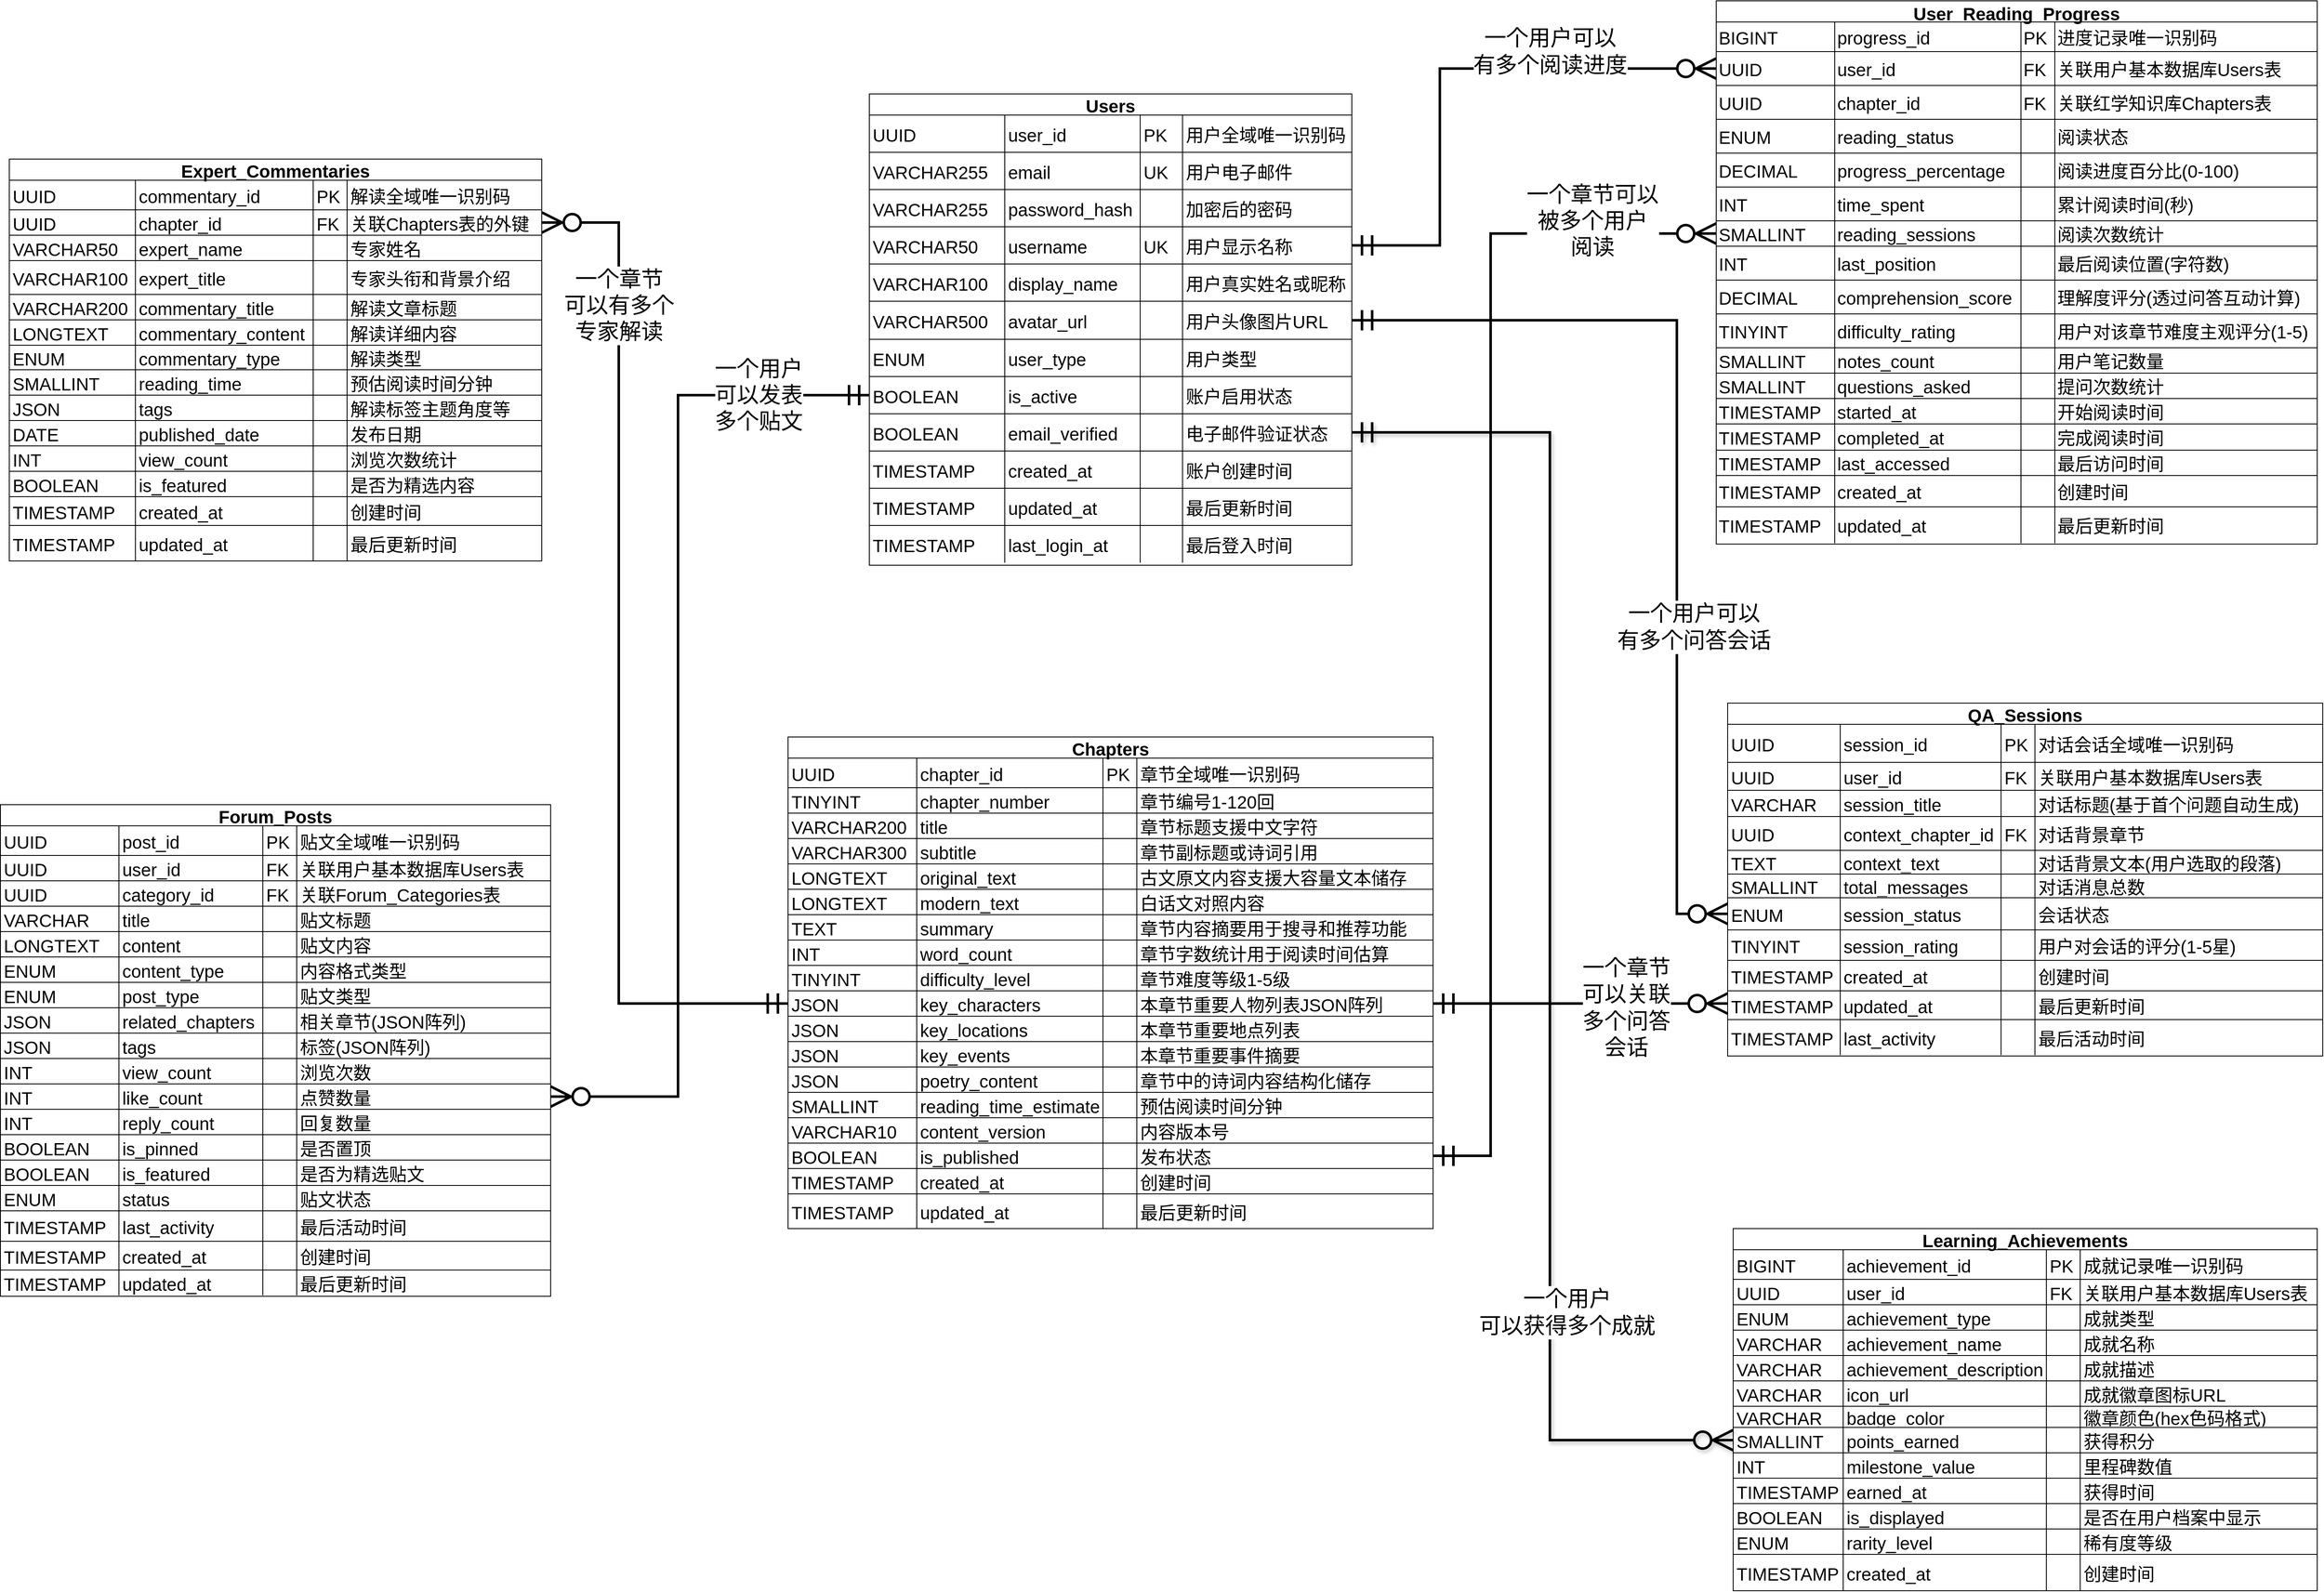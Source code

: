 <mxfile version="27.1.5">
  <diagram name="Page-1" id="WMcuWdLMM_oUrSnSTDWE">
    <mxGraphModel dx="1869" dy="527" grid="1" gridSize="10" guides="1" tooltips="1" connect="1" arrows="1" fold="1" page="1" pageScale="1" pageWidth="827" pageHeight="1169" math="0" shadow="0">
      <root>
        <mxCell id="0" />
        <mxCell id="1" parent="0" />
        <mxCell id="t4XNpUpTBr-cx0J5ySMa-1" value="Users" style="shape=table;startSize=25;container=1;collapsible=0;childLayout=tableLayout;fixedRows=1;rowLines=1;fontStyle=1;align=center;resizeLast=1;fontSize=21;fontFamily=Helvetica;" parent="1" vertex="1">
          <mxGeometry x="776" y="510" width="570" height="557" as="geometry" />
        </mxCell>
        <mxCell id="t4XNpUpTBr-cx0J5ySMa-2" style="shape=tableRow;horizontal=0;startSize=0;swimlaneHead=0;swimlaneBody=0;fillColor=none;collapsible=0;dropTarget=0;points=[[0,0.5],[1,0.5]];portConstraint=eastwest;top=0;left=0;right=0;bottom=0;fontSize=21;fontFamily=Helvetica;" parent="t4XNpUpTBr-cx0J5ySMa-1" vertex="1">
          <mxGeometry y="25" width="570" height="44" as="geometry" />
        </mxCell>
        <mxCell id="t4XNpUpTBr-cx0J5ySMa-3" value="UUID" style="shape=partialRectangle;connectable=0;fillColor=none;top=0;left=0;bottom=0;right=0;align=left;spacingLeft=2;overflow=hidden;fontSize=21;fontFamily=Helvetica;" parent="t4XNpUpTBr-cx0J5ySMa-2" vertex="1">
          <mxGeometry width="160" height="44" as="geometry">
            <mxRectangle width="160" height="44" as="alternateBounds" />
          </mxGeometry>
        </mxCell>
        <mxCell id="t4XNpUpTBr-cx0J5ySMa-4" value="user_id" style="shape=partialRectangle;connectable=0;fillColor=none;top=0;left=0;bottom=0;right=0;align=left;spacingLeft=2;overflow=hidden;fontSize=21;fontFamily=Helvetica;" parent="t4XNpUpTBr-cx0J5ySMa-2" vertex="1">
          <mxGeometry x="160" width="160" height="44" as="geometry">
            <mxRectangle width="160" height="44" as="alternateBounds" />
          </mxGeometry>
        </mxCell>
        <mxCell id="t4XNpUpTBr-cx0J5ySMa-5" value="PK" style="shape=partialRectangle;connectable=0;fillColor=none;top=0;left=0;bottom=0;right=0;align=left;spacingLeft=2;overflow=hidden;fontSize=21;fontFamily=Helvetica;" parent="t4XNpUpTBr-cx0J5ySMa-2" vertex="1">
          <mxGeometry x="320" width="50.0" height="44" as="geometry">
            <mxRectangle width="50.0" height="44" as="alternateBounds" />
          </mxGeometry>
        </mxCell>
        <mxCell id="t4XNpUpTBr-cx0J5ySMa-6" value="用户全域唯一识别码" style="shape=partialRectangle;connectable=0;fillColor=none;top=0;left=0;bottom=0;right=0;align=left;spacingLeft=2;overflow=hidden;fontSize=21;fontFamily=Helvetica;" parent="t4XNpUpTBr-cx0J5ySMa-2" vertex="1">
          <mxGeometry x="370.0" width="200.0" height="44" as="geometry">
            <mxRectangle width="200.0" height="44" as="alternateBounds" />
          </mxGeometry>
        </mxCell>
        <mxCell id="t4XNpUpTBr-cx0J5ySMa-7" style="shape=tableRow;horizontal=0;startSize=0;swimlaneHead=0;swimlaneBody=0;fillColor=none;collapsible=0;dropTarget=0;points=[[0,0.5],[1,0.5]];portConstraint=eastwest;top=0;left=0;right=0;bottom=0;fontSize=21;fontFamily=Helvetica;" parent="t4XNpUpTBr-cx0J5ySMa-1" vertex="1">
          <mxGeometry y="69" width="570" height="44" as="geometry" />
        </mxCell>
        <mxCell id="t4XNpUpTBr-cx0J5ySMa-8" value="VARCHAR255" style="shape=partialRectangle;connectable=0;fillColor=none;top=0;left=0;bottom=0;right=0;align=left;spacingLeft=2;overflow=hidden;fontSize=21;fontFamily=Helvetica;" parent="t4XNpUpTBr-cx0J5ySMa-7" vertex="1">
          <mxGeometry width="160" height="44" as="geometry">
            <mxRectangle width="160" height="44" as="alternateBounds" />
          </mxGeometry>
        </mxCell>
        <mxCell id="t4XNpUpTBr-cx0J5ySMa-9" value="email" style="shape=partialRectangle;connectable=0;fillColor=none;top=0;left=0;bottom=0;right=0;align=left;spacingLeft=2;overflow=hidden;fontSize=21;fontFamily=Helvetica;" parent="t4XNpUpTBr-cx0J5ySMa-7" vertex="1">
          <mxGeometry x="160" width="160" height="44" as="geometry">
            <mxRectangle width="160" height="44" as="alternateBounds" />
          </mxGeometry>
        </mxCell>
        <mxCell id="t4XNpUpTBr-cx0J5ySMa-10" value="UK" style="shape=partialRectangle;connectable=0;fillColor=none;top=0;left=0;bottom=0;right=0;align=left;spacingLeft=2;overflow=hidden;fontSize=21;fontFamily=Helvetica;" parent="t4XNpUpTBr-cx0J5ySMa-7" vertex="1">
          <mxGeometry x="320" width="50.0" height="44" as="geometry">
            <mxRectangle width="50.0" height="44" as="alternateBounds" />
          </mxGeometry>
        </mxCell>
        <mxCell id="t4XNpUpTBr-cx0J5ySMa-11" value="用户电子邮件" style="shape=partialRectangle;connectable=0;fillColor=none;top=0;left=0;bottom=0;right=0;align=left;spacingLeft=2;overflow=hidden;fontSize=21;fontFamily=Helvetica;" parent="t4XNpUpTBr-cx0J5ySMa-7" vertex="1">
          <mxGeometry x="370.0" width="200.0" height="44" as="geometry">
            <mxRectangle width="200.0" height="44" as="alternateBounds" />
          </mxGeometry>
        </mxCell>
        <mxCell id="t4XNpUpTBr-cx0J5ySMa-12" style="shape=tableRow;horizontal=0;startSize=0;swimlaneHead=0;swimlaneBody=0;fillColor=none;collapsible=0;dropTarget=0;points=[[0,0.5],[1,0.5]];portConstraint=eastwest;top=0;left=0;right=0;bottom=0;fontSize=21;fontFamily=Helvetica;" parent="t4XNpUpTBr-cx0J5ySMa-1" vertex="1">
          <mxGeometry y="113" width="570" height="44" as="geometry" />
        </mxCell>
        <mxCell id="t4XNpUpTBr-cx0J5ySMa-13" value="VARCHAR255" style="shape=partialRectangle;connectable=0;fillColor=none;top=0;left=0;bottom=0;right=0;align=left;spacingLeft=2;overflow=hidden;fontSize=21;fontFamily=Helvetica;" parent="t4XNpUpTBr-cx0J5ySMa-12" vertex="1">
          <mxGeometry width="160" height="44" as="geometry">
            <mxRectangle width="160" height="44" as="alternateBounds" />
          </mxGeometry>
        </mxCell>
        <mxCell id="t4XNpUpTBr-cx0J5ySMa-14" value="password_hash" style="shape=partialRectangle;connectable=0;fillColor=none;top=0;left=0;bottom=0;right=0;align=left;spacingLeft=2;overflow=hidden;fontSize=21;fontFamily=Helvetica;" parent="t4XNpUpTBr-cx0J5ySMa-12" vertex="1">
          <mxGeometry x="160" width="160" height="44" as="geometry">
            <mxRectangle width="160" height="44" as="alternateBounds" />
          </mxGeometry>
        </mxCell>
        <mxCell id="t4XNpUpTBr-cx0J5ySMa-15" value="" style="shape=partialRectangle;connectable=0;fillColor=none;top=0;left=0;bottom=0;right=0;align=left;spacingLeft=2;overflow=hidden;fontSize=21;fontFamily=Helvetica;" parent="t4XNpUpTBr-cx0J5ySMa-12" vertex="1">
          <mxGeometry x="320" width="50.0" height="44" as="geometry">
            <mxRectangle width="50.0" height="44" as="alternateBounds" />
          </mxGeometry>
        </mxCell>
        <mxCell id="t4XNpUpTBr-cx0J5ySMa-16" value="加密后的密码" style="shape=partialRectangle;connectable=0;fillColor=none;top=0;left=0;bottom=0;right=0;align=left;spacingLeft=2;overflow=hidden;fontSize=21;fontFamily=Helvetica;" parent="t4XNpUpTBr-cx0J5ySMa-12" vertex="1">
          <mxGeometry x="370.0" width="200.0" height="44" as="geometry">
            <mxRectangle width="200.0" height="44" as="alternateBounds" />
          </mxGeometry>
        </mxCell>
        <mxCell id="t4XNpUpTBr-cx0J5ySMa-17" style="shape=tableRow;horizontal=0;startSize=0;swimlaneHead=0;swimlaneBody=0;fillColor=none;collapsible=0;dropTarget=0;points=[[0,0.5],[1,0.5]];portConstraint=eastwest;top=0;left=0;right=0;bottom=0;fontSize=21;fontFamily=Helvetica;" parent="t4XNpUpTBr-cx0J5ySMa-1" vertex="1">
          <mxGeometry y="157" width="570" height="44" as="geometry" />
        </mxCell>
        <mxCell id="t4XNpUpTBr-cx0J5ySMa-18" value="VARCHAR50" style="shape=partialRectangle;connectable=0;fillColor=none;top=0;left=0;bottom=0;right=0;align=left;spacingLeft=2;overflow=hidden;fontSize=21;fontFamily=Helvetica;" parent="t4XNpUpTBr-cx0J5ySMa-17" vertex="1">
          <mxGeometry width="160" height="44" as="geometry">
            <mxRectangle width="160" height="44" as="alternateBounds" />
          </mxGeometry>
        </mxCell>
        <mxCell id="t4XNpUpTBr-cx0J5ySMa-19" value="username" style="shape=partialRectangle;connectable=0;fillColor=none;top=0;left=0;bottom=0;right=0;align=left;spacingLeft=2;overflow=hidden;fontSize=21;fontFamily=Helvetica;" parent="t4XNpUpTBr-cx0J5ySMa-17" vertex="1">
          <mxGeometry x="160" width="160" height="44" as="geometry">
            <mxRectangle width="160" height="44" as="alternateBounds" />
          </mxGeometry>
        </mxCell>
        <mxCell id="t4XNpUpTBr-cx0J5ySMa-20" value="UK" style="shape=partialRectangle;connectable=0;fillColor=none;top=0;left=0;bottom=0;right=0;align=left;spacingLeft=2;overflow=hidden;fontSize=21;fontFamily=Helvetica;" parent="t4XNpUpTBr-cx0J5ySMa-17" vertex="1">
          <mxGeometry x="320" width="50.0" height="44" as="geometry">
            <mxRectangle width="50.0" height="44" as="alternateBounds" />
          </mxGeometry>
        </mxCell>
        <mxCell id="t4XNpUpTBr-cx0J5ySMa-21" value="用户显示名称" style="shape=partialRectangle;connectable=0;fillColor=none;top=0;left=0;bottom=0;right=0;align=left;spacingLeft=2;overflow=hidden;fontSize=21;fontFamily=Helvetica;" parent="t4XNpUpTBr-cx0J5ySMa-17" vertex="1">
          <mxGeometry x="370.0" width="200.0" height="44" as="geometry">
            <mxRectangle width="200.0" height="44" as="alternateBounds" />
          </mxGeometry>
        </mxCell>
        <mxCell id="t4XNpUpTBr-cx0J5ySMa-22" style="shape=tableRow;horizontal=0;startSize=0;swimlaneHead=0;swimlaneBody=0;fillColor=none;collapsible=0;dropTarget=0;points=[[0,0.5],[1,0.5]];portConstraint=eastwest;top=0;left=0;right=0;bottom=0;fontSize=21;fontFamily=Helvetica;" parent="t4XNpUpTBr-cx0J5ySMa-1" vertex="1">
          <mxGeometry y="201" width="570" height="44" as="geometry" />
        </mxCell>
        <mxCell id="t4XNpUpTBr-cx0J5ySMa-23" value="VARCHAR100" style="shape=partialRectangle;connectable=0;fillColor=none;top=0;left=0;bottom=0;right=0;align=left;spacingLeft=2;overflow=hidden;fontSize=21;fontFamily=Helvetica;" parent="t4XNpUpTBr-cx0J5ySMa-22" vertex="1">
          <mxGeometry width="160" height="44" as="geometry">
            <mxRectangle width="160" height="44" as="alternateBounds" />
          </mxGeometry>
        </mxCell>
        <mxCell id="t4XNpUpTBr-cx0J5ySMa-24" value="display_name" style="shape=partialRectangle;connectable=0;fillColor=none;top=0;left=0;bottom=0;right=0;align=left;spacingLeft=2;overflow=hidden;fontSize=21;fontFamily=Helvetica;" parent="t4XNpUpTBr-cx0J5ySMa-22" vertex="1">
          <mxGeometry x="160" width="160" height="44" as="geometry">
            <mxRectangle width="160" height="44" as="alternateBounds" />
          </mxGeometry>
        </mxCell>
        <mxCell id="t4XNpUpTBr-cx0J5ySMa-25" value="" style="shape=partialRectangle;connectable=0;fillColor=none;top=0;left=0;bottom=0;right=0;align=left;spacingLeft=2;overflow=hidden;fontSize=21;fontFamily=Helvetica;" parent="t4XNpUpTBr-cx0J5ySMa-22" vertex="1">
          <mxGeometry x="320" width="50.0" height="44" as="geometry">
            <mxRectangle width="50.0" height="44" as="alternateBounds" />
          </mxGeometry>
        </mxCell>
        <mxCell id="t4XNpUpTBr-cx0J5ySMa-26" value="用户真实姓名或昵称" style="shape=partialRectangle;connectable=0;fillColor=none;top=0;left=0;bottom=0;right=0;align=left;spacingLeft=2;overflow=hidden;fontSize=21;fontFamily=Helvetica;" parent="t4XNpUpTBr-cx0J5ySMa-22" vertex="1">
          <mxGeometry x="370.0" width="200.0" height="44" as="geometry">
            <mxRectangle width="200.0" height="44" as="alternateBounds" />
          </mxGeometry>
        </mxCell>
        <mxCell id="t4XNpUpTBr-cx0J5ySMa-27" style="shape=tableRow;horizontal=0;startSize=0;swimlaneHead=0;swimlaneBody=0;fillColor=none;collapsible=0;dropTarget=0;points=[[0,0.5],[1,0.5]];portConstraint=eastwest;top=0;left=0;right=0;bottom=0;fontSize=21;fontFamily=Helvetica;" parent="t4XNpUpTBr-cx0J5ySMa-1" vertex="1">
          <mxGeometry y="245" width="570" height="45" as="geometry" />
        </mxCell>
        <mxCell id="t4XNpUpTBr-cx0J5ySMa-28" value="VARCHAR500" style="shape=partialRectangle;connectable=0;fillColor=none;top=0;left=0;bottom=0;right=0;align=left;spacingLeft=2;overflow=hidden;fontSize=21;fontFamily=Helvetica;" parent="t4XNpUpTBr-cx0J5ySMa-27" vertex="1">
          <mxGeometry width="160" height="45" as="geometry">
            <mxRectangle width="160" height="45" as="alternateBounds" />
          </mxGeometry>
        </mxCell>
        <mxCell id="t4XNpUpTBr-cx0J5ySMa-29" value="avatar_url" style="shape=partialRectangle;connectable=0;fillColor=none;top=0;left=0;bottom=0;right=0;align=left;spacingLeft=2;overflow=hidden;fontSize=21;fontFamily=Helvetica;" parent="t4XNpUpTBr-cx0J5ySMa-27" vertex="1">
          <mxGeometry x="160" width="160" height="45" as="geometry">
            <mxRectangle width="160" height="45" as="alternateBounds" />
          </mxGeometry>
        </mxCell>
        <mxCell id="t4XNpUpTBr-cx0J5ySMa-30" value="" style="shape=partialRectangle;connectable=0;fillColor=none;top=0;left=0;bottom=0;right=0;align=left;spacingLeft=2;overflow=hidden;fontSize=21;fontFamily=Helvetica;" parent="t4XNpUpTBr-cx0J5ySMa-27" vertex="1">
          <mxGeometry x="320" width="50.0" height="45" as="geometry">
            <mxRectangle width="50.0" height="45" as="alternateBounds" />
          </mxGeometry>
        </mxCell>
        <mxCell id="t4XNpUpTBr-cx0J5ySMa-31" value="用户头像图片URL" style="shape=partialRectangle;connectable=0;fillColor=none;top=0;left=0;bottom=0;right=0;align=left;spacingLeft=2;overflow=hidden;fontSize=21;fontFamily=Helvetica;" parent="t4XNpUpTBr-cx0J5ySMa-27" vertex="1">
          <mxGeometry x="370.0" width="200.0" height="45" as="geometry">
            <mxRectangle width="200.0" height="45" as="alternateBounds" />
          </mxGeometry>
        </mxCell>
        <mxCell id="t4XNpUpTBr-cx0J5ySMa-32" style="shape=tableRow;horizontal=0;startSize=0;swimlaneHead=0;swimlaneBody=0;fillColor=none;collapsible=0;dropTarget=0;points=[[0,0.5],[1,0.5]];portConstraint=eastwest;top=0;left=0;right=0;bottom=0;fontSize=21;fontFamily=Helvetica;" parent="t4XNpUpTBr-cx0J5ySMa-1" vertex="1">
          <mxGeometry y="290" width="570" height="44" as="geometry" />
        </mxCell>
        <mxCell id="t4XNpUpTBr-cx0J5ySMa-33" value="ENUM" style="shape=partialRectangle;connectable=0;fillColor=none;top=0;left=0;bottom=0;right=0;align=left;spacingLeft=2;overflow=hidden;fontSize=21;fontFamily=Helvetica;" parent="t4XNpUpTBr-cx0J5ySMa-32" vertex="1">
          <mxGeometry width="160" height="44" as="geometry">
            <mxRectangle width="160" height="44" as="alternateBounds" />
          </mxGeometry>
        </mxCell>
        <mxCell id="t4XNpUpTBr-cx0J5ySMa-34" value="user_type" style="shape=partialRectangle;connectable=0;fillColor=none;top=0;left=0;bottom=0;right=0;align=left;spacingLeft=2;overflow=hidden;fontSize=21;fontFamily=Helvetica;" parent="t4XNpUpTBr-cx0J5ySMa-32" vertex="1">
          <mxGeometry x="160" width="160" height="44" as="geometry">
            <mxRectangle width="160" height="44" as="alternateBounds" />
          </mxGeometry>
        </mxCell>
        <mxCell id="t4XNpUpTBr-cx0J5ySMa-35" value="" style="shape=partialRectangle;connectable=0;fillColor=none;top=0;left=0;bottom=0;right=0;align=left;spacingLeft=2;overflow=hidden;fontSize=21;fontFamily=Helvetica;" parent="t4XNpUpTBr-cx0J5ySMa-32" vertex="1">
          <mxGeometry x="320" width="50.0" height="44" as="geometry">
            <mxRectangle width="50.0" height="44" as="alternateBounds" />
          </mxGeometry>
        </mxCell>
        <mxCell id="t4XNpUpTBr-cx0J5ySMa-36" value="用户类型" style="shape=partialRectangle;connectable=0;fillColor=none;top=0;left=0;bottom=0;right=0;align=left;spacingLeft=2;overflow=hidden;fontSize=21;fontFamily=Helvetica;" parent="t4XNpUpTBr-cx0J5ySMa-32" vertex="1">
          <mxGeometry x="370.0" width="200.0" height="44" as="geometry">
            <mxRectangle width="200.0" height="44" as="alternateBounds" />
          </mxGeometry>
        </mxCell>
        <mxCell id="t4XNpUpTBr-cx0J5ySMa-37" style="shape=tableRow;horizontal=0;startSize=0;swimlaneHead=0;swimlaneBody=0;fillColor=none;collapsible=0;dropTarget=0;points=[[0,0.5],[1,0.5]];portConstraint=eastwest;top=0;left=0;right=0;bottom=0;fontSize=21;fontFamily=Helvetica;" parent="t4XNpUpTBr-cx0J5ySMa-1" vertex="1">
          <mxGeometry y="334" width="570" height="44" as="geometry" />
        </mxCell>
        <mxCell id="t4XNpUpTBr-cx0J5ySMa-38" value="BOOLEAN" style="shape=partialRectangle;connectable=0;fillColor=none;top=0;left=0;bottom=0;right=0;align=left;spacingLeft=2;overflow=hidden;fontSize=21;fontFamily=Helvetica;" parent="t4XNpUpTBr-cx0J5ySMa-37" vertex="1">
          <mxGeometry width="160" height="44" as="geometry">
            <mxRectangle width="160" height="44" as="alternateBounds" />
          </mxGeometry>
        </mxCell>
        <mxCell id="t4XNpUpTBr-cx0J5ySMa-39" value="is_active" style="shape=partialRectangle;connectable=0;fillColor=none;top=0;left=0;bottom=0;right=0;align=left;spacingLeft=2;overflow=hidden;fontSize=21;fontFamily=Helvetica;" parent="t4XNpUpTBr-cx0J5ySMa-37" vertex="1">
          <mxGeometry x="160" width="160" height="44" as="geometry">
            <mxRectangle width="160" height="44" as="alternateBounds" />
          </mxGeometry>
        </mxCell>
        <mxCell id="t4XNpUpTBr-cx0J5ySMa-40" value="" style="shape=partialRectangle;connectable=0;fillColor=none;top=0;left=0;bottom=0;right=0;align=left;spacingLeft=2;overflow=hidden;fontSize=21;fontFamily=Helvetica;" parent="t4XNpUpTBr-cx0J5ySMa-37" vertex="1">
          <mxGeometry x="320" width="50.0" height="44" as="geometry">
            <mxRectangle width="50.0" height="44" as="alternateBounds" />
          </mxGeometry>
        </mxCell>
        <mxCell id="t4XNpUpTBr-cx0J5ySMa-41" value="账户启用状态" style="shape=partialRectangle;connectable=0;fillColor=none;top=0;left=0;bottom=0;right=0;align=left;spacingLeft=2;overflow=hidden;fontSize=21;fontFamily=Helvetica;" parent="t4XNpUpTBr-cx0J5ySMa-37" vertex="1">
          <mxGeometry x="370.0" width="200.0" height="44" as="geometry">
            <mxRectangle width="200.0" height="44" as="alternateBounds" />
          </mxGeometry>
        </mxCell>
        <mxCell id="t4XNpUpTBr-cx0J5ySMa-42" style="shape=tableRow;horizontal=0;startSize=0;swimlaneHead=0;swimlaneBody=0;fillColor=none;collapsible=0;dropTarget=0;points=[[0,0.5],[1,0.5]];portConstraint=eastwest;top=0;left=0;right=0;bottom=0;fontSize=21;fontFamily=Helvetica;" parent="t4XNpUpTBr-cx0J5ySMa-1" vertex="1">
          <mxGeometry y="378" width="570" height="44" as="geometry" />
        </mxCell>
        <mxCell id="t4XNpUpTBr-cx0J5ySMa-43" value="BOOLEAN" style="shape=partialRectangle;connectable=0;fillColor=none;top=0;left=0;bottom=0;right=0;align=left;spacingLeft=2;overflow=hidden;fontSize=21;fontFamily=Helvetica;" parent="t4XNpUpTBr-cx0J5ySMa-42" vertex="1">
          <mxGeometry width="160" height="44" as="geometry">
            <mxRectangle width="160" height="44" as="alternateBounds" />
          </mxGeometry>
        </mxCell>
        <mxCell id="t4XNpUpTBr-cx0J5ySMa-44" value="email_verified" style="shape=partialRectangle;connectable=0;fillColor=none;top=0;left=0;bottom=0;right=0;align=left;spacingLeft=2;overflow=hidden;fontSize=21;fontFamily=Helvetica;" parent="t4XNpUpTBr-cx0J5ySMa-42" vertex="1">
          <mxGeometry x="160" width="160" height="44" as="geometry">
            <mxRectangle width="160" height="44" as="alternateBounds" />
          </mxGeometry>
        </mxCell>
        <mxCell id="t4XNpUpTBr-cx0J5ySMa-45" value="" style="shape=partialRectangle;connectable=0;fillColor=none;top=0;left=0;bottom=0;right=0;align=left;spacingLeft=2;overflow=hidden;fontSize=21;fontFamily=Helvetica;" parent="t4XNpUpTBr-cx0J5ySMa-42" vertex="1">
          <mxGeometry x="320" width="50.0" height="44" as="geometry">
            <mxRectangle width="50.0" height="44" as="alternateBounds" />
          </mxGeometry>
        </mxCell>
        <mxCell id="t4XNpUpTBr-cx0J5ySMa-46" value="电子邮件验证状态" style="shape=partialRectangle;connectable=0;fillColor=none;top=0;left=0;bottom=0;right=0;align=left;spacingLeft=2;overflow=hidden;fontSize=21;fontFamily=Helvetica;" parent="t4XNpUpTBr-cx0J5ySMa-42" vertex="1">
          <mxGeometry x="370.0" width="200.0" height="44" as="geometry">
            <mxRectangle width="200.0" height="44" as="alternateBounds" />
          </mxGeometry>
        </mxCell>
        <mxCell id="t4XNpUpTBr-cx0J5ySMa-47" style="shape=tableRow;horizontal=0;startSize=0;swimlaneHead=0;swimlaneBody=0;fillColor=none;collapsible=0;dropTarget=0;points=[[0,0.5],[1,0.5]];portConstraint=eastwest;top=0;left=0;right=0;bottom=0;fontSize=21;fontFamily=Helvetica;" parent="t4XNpUpTBr-cx0J5ySMa-1" vertex="1">
          <mxGeometry y="422" width="570" height="44" as="geometry" />
        </mxCell>
        <mxCell id="t4XNpUpTBr-cx0J5ySMa-48" value="TIMESTAMP" style="shape=partialRectangle;connectable=0;fillColor=none;top=0;left=0;bottom=0;right=0;align=left;spacingLeft=2;overflow=hidden;fontSize=21;fontFamily=Helvetica;" parent="t4XNpUpTBr-cx0J5ySMa-47" vertex="1">
          <mxGeometry width="160" height="44" as="geometry">
            <mxRectangle width="160" height="44" as="alternateBounds" />
          </mxGeometry>
        </mxCell>
        <mxCell id="t4XNpUpTBr-cx0J5ySMa-49" value="created_at" style="shape=partialRectangle;connectable=0;fillColor=none;top=0;left=0;bottom=0;right=0;align=left;spacingLeft=2;overflow=hidden;fontSize=21;fontFamily=Helvetica;" parent="t4XNpUpTBr-cx0J5ySMa-47" vertex="1">
          <mxGeometry x="160" width="160" height="44" as="geometry">
            <mxRectangle width="160" height="44" as="alternateBounds" />
          </mxGeometry>
        </mxCell>
        <mxCell id="t4XNpUpTBr-cx0J5ySMa-50" value="" style="shape=partialRectangle;connectable=0;fillColor=none;top=0;left=0;bottom=0;right=0;align=left;spacingLeft=2;overflow=hidden;fontSize=21;fontFamily=Helvetica;" parent="t4XNpUpTBr-cx0J5ySMa-47" vertex="1">
          <mxGeometry x="320" width="50.0" height="44" as="geometry">
            <mxRectangle width="50.0" height="44" as="alternateBounds" />
          </mxGeometry>
        </mxCell>
        <mxCell id="t4XNpUpTBr-cx0J5ySMa-51" value="账户创建时间" style="shape=partialRectangle;connectable=0;fillColor=none;top=0;left=0;bottom=0;right=0;align=left;spacingLeft=2;overflow=hidden;fontSize=21;fontFamily=Helvetica;" parent="t4XNpUpTBr-cx0J5ySMa-47" vertex="1">
          <mxGeometry x="370.0" width="200.0" height="44" as="geometry">
            <mxRectangle width="200.0" height="44" as="alternateBounds" />
          </mxGeometry>
        </mxCell>
        <mxCell id="t4XNpUpTBr-cx0J5ySMa-52" style="shape=tableRow;horizontal=0;startSize=0;swimlaneHead=0;swimlaneBody=0;fillColor=none;collapsible=0;dropTarget=0;points=[[0,0.5],[1,0.5]];portConstraint=eastwest;top=0;left=0;right=0;bottom=0;fontSize=21;fontFamily=Helvetica;" parent="t4XNpUpTBr-cx0J5ySMa-1" vertex="1">
          <mxGeometry y="466" width="570" height="44" as="geometry" />
        </mxCell>
        <mxCell id="t4XNpUpTBr-cx0J5ySMa-53" value="TIMESTAMP" style="shape=partialRectangle;connectable=0;fillColor=none;top=0;left=0;bottom=0;right=0;align=left;spacingLeft=2;overflow=hidden;fontSize=21;fontFamily=Helvetica;" parent="t4XNpUpTBr-cx0J5ySMa-52" vertex="1">
          <mxGeometry width="160" height="44" as="geometry">
            <mxRectangle width="160" height="44" as="alternateBounds" />
          </mxGeometry>
        </mxCell>
        <mxCell id="t4XNpUpTBr-cx0J5ySMa-54" value="updated_at" style="shape=partialRectangle;connectable=0;fillColor=none;top=0;left=0;bottom=0;right=0;align=left;spacingLeft=2;overflow=hidden;fontSize=21;fontFamily=Helvetica;" parent="t4XNpUpTBr-cx0J5ySMa-52" vertex="1">
          <mxGeometry x="160" width="160" height="44" as="geometry">
            <mxRectangle width="160" height="44" as="alternateBounds" />
          </mxGeometry>
        </mxCell>
        <mxCell id="t4XNpUpTBr-cx0J5ySMa-55" value="" style="shape=partialRectangle;connectable=0;fillColor=none;top=0;left=0;bottom=0;right=0;align=left;spacingLeft=2;overflow=hidden;fontSize=21;fontFamily=Helvetica;" parent="t4XNpUpTBr-cx0J5ySMa-52" vertex="1">
          <mxGeometry x="320" width="50.0" height="44" as="geometry">
            <mxRectangle width="50.0" height="44" as="alternateBounds" />
          </mxGeometry>
        </mxCell>
        <mxCell id="t4XNpUpTBr-cx0J5ySMa-56" value="最后更新时间" style="shape=partialRectangle;connectable=0;fillColor=none;top=0;left=0;bottom=0;right=0;align=left;spacingLeft=2;overflow=hidden;fontSize=21;fontFamily=Helvetica;" parent="t4XNpUpTBr-cx0J5ySMa-52" vertex="1">
          <mxGeometry x="370.0" width="200.0" height="44" as="geometry">
            <mxRectangle width="200.0" height="44" as="alternateBounds" />
          </mxGeometry>
        </mxCell>
        <mxCell id="t4XNpUpTBr-cx0J5ySMa-57" style="shape=tableRow;horizontal=0;startSize=0;swimlaneHead=0;swimlaneBody=0;fillColor=none;collapsible=0;dropTarget=0;points=[[0,0.5],[1,0.5]];portConstraint=eastwest;top=0;left=0;right=0;bottom=0;fontSize=21;fontFamily=Helvetica;" parent="t4XNpUpTBr-cx0J5ySMa-1" vertex="1">
          <mxGeometry y="510" width="570" height="44" as="geometry" />
        </mxCell>
        <mxCell id="t4XNpUpTBr-cx0J5ySMa-58" value="TIMESTAMP" style="shape=partialRectangle;connectable=0;fillColor=none;top=0;left=0;bottom=0;right=0;align=left;spacingLeft=2;overflow=hidden;fontSize=21;fontFamily=Helvetica;" parent="t4XNpUpTBr-cx0J5ySMa-57" vertex="1">
          <mxGeometry width="160" height="44" as="geometry">
            <mxRectangle width="160" height="44" as="alternateBounds" />
          </mxGeometry>
        </mxCell>
        <mxCell id="t4XNpUpTBr-cx0J5ySMa-59" value="last_login_at" style="shape=partialRectangle;connectable=0;fillColor=none;top=0;left=0;bottom=0;right=0;align=left;spacingLeft=2;overflow=hidden;fontSize=21;fontFamily=Helvetica;" parent="t4XNpUpTBr-cx0J5ySMa-57" vertex="1">
          <mxGeometry x="160" width="160" height="44" as="geometry">
            <mxRectangle width="160" height="44" as="alternateBounds" />
          </mxGeometry>
        </mxCell>
        <mxCell id="t4XNpUpTBr-cx0J5ySMa-60" value="" style="shape=partialRectangle;connectable=0;fillColor=none;top=0;left=0;bottom=0;right=0;align=left;spacingLeft=2;overflow=hidden;fontSize=21;fontFamily=Helvetica;" parent="t4XNpUpTBr-cx0J5ySMa-57" vertex="1">
          <mxGeometry x="320" width="50.0" height="44" as="geometry">
            <mxRectangle width="50.0" height="44" as="alternateBounds" />
          </mxGeometry>
        </mxCell>
        <mxCell id="t4XNpUpTBr-cx0J5ySMa-61" value="最后登入时间" style="shape=partialRectangle;connectable=0;fillColor=none;top=0;left=0;bottom=0;right=0;align=left;spacingLeft=2;overflow=hidden;fontSize=21;fontFamily=Helvetica;" parent="t4XNpUpTBr-cx0J5ySMa-57" vertex="1">
          <mxGeometry x="370.0" width="200.0" height="44" as="geometry">
            <mxRectangle width="200.0" height="44" as="alternateBounds" />
          </mxGeometry>
        </mxCell>
        <mxCell id="t4XNpUpTBr-cx0J5ySMa-62" value="User_Reading_Progress" style="shape=table;startSize=25;container=1;collapsible=0;childLayout=tableLayout;fixedRows=1;rowLines=1;fontStyle=1;align=center;resizeLast=1;fontSize=21;spacing=1;spacingBottom=1;spacingTop=3;fontFamily=Helvetica;" parent="1" vertex="1">
          <mxGeometry x="1776.5" y="400" width="710" height="642" as="geometry" />
        </mxCell>
        <mxCell id="t4XNpUpTBr-cx0J5ySMa-63" style="shape=tableRow;horizontal=0;startSize=0;swimlaneHead=0;swimlaneBody=0;fillColor=none;collapsible=0;dropTarget=0;points=[[0,0.5],[1,0.5]];portConstraint=eastwest;top=0;left=0;right=0;bottom=0;fontSize=21;spacing=1;spacingBottom=1;fontFamily=Helvetica;" parent="t4XNpUpTBr-cx0J5ySMa-62" vertex="1">
          <mxGeometry y="25" width="710" height="35" as="geometry" />
        </mxCell>
        <mxCell id="t4XNpUpTBr-cx0J5ySMa-64" value="BIGINT" style="shape=partialRectangle;connectable=0;fillColor=none;top=0;left=0;bottom=0;right=0;align=left;spacingLeft=2;overflow=hidden;fontSize=21;spacing=1;spacingBottom=1;fontFamily=Helvetica;" parent="t4XNpUpTBr-cx0J5ySMa-63" vertex="1">
          <mxGeometry width="140" height="35" as="geometry">
            <mxRectangle width="140" height="35" as="alternateBounds" />
          </mxGeometry>
        </mxCell>
        <mxCell id="t4XNpUpTBr-cx0J5ySMa-65" value="progress_id" style="shape=partialRectangle;connectable=0;fillColor=none;top=0;left=0;bottom=0;right=0;align=left;spacingLeft=2;overflow=hidden;fontSize=21;spacing=1;spacingBottom=1;fontFamily=Helvetica;" parent="t4XNpUpTBr-cx0J5ySMa-63" vertex="1">
          <mxGeometry x="140" width="220.0" height="35" as="geometry">
            <mxRectangle width="220.0" height="35" as="alternateBounds" />
          </mxGeometry>
        </mxCell>
        <mxCell id="t4XNpUpTBr-cx0J5ySMa-66" value="PK" style="shape=partialRectangle;connectable=0;fillColor=none;top=0;left=0;bottom=0;right=0;align=left;spacingLeft=2;overflow=hidden;fontSize=21;spacing=1;spacingBottom=1;fontFamily=Helvetica;" parent="t4XNpUpTBr-cx0J5ySMa-63" vertex="1">
          <mxGeometry x="360.0" width="40.0" height="35" as="geometry">
            <mxRectangle width="40.0" height="35" as="alternateBounds" />
          </mxGeometry>
        </mxCell>
        <mxCell id="t4XNpUpTBr-cx0J5ySMa-67" value="进度记录唯一识别码" style="shape=partialRectangle;connectable=0;fillColor=none;top=0;left=0;bottom=0;right=0;align=left;spacingLeft=2;overflow=hidden;fontSize=21;spacing=1;spacingBottom=1;fontFamily=Helvetica;" parent="t4XNpUpTBr-cx0J5ySMa-63" vertex="1">
          <mxGeometry x="400" width="310" height="35" as="geometry">
            <mxRectangle width="310" height="35" as="alternateBounds" />
          </mxGeometry>
        </mxCell>
        <mxCell id="t4XNpUpTBr-cx0J5ySMa-68" style="shape=tableRow;horizontal=0;startSize=0;swimlaneHead=0;swimlaneBody=0;fillColor=none;collapsible=0;dropTarget=0;points=[[0,0.5],[1,0.5]];portConstraint=eastwest;top=0;left=0;right=0;bottom=0;fontSize=21;spacing=1;spacingBottom=1;fontFamily=Helvetica;" parent="t4XNpUpTBr-cx0J5ySMa-62" vertex="1">
          <mxGeometry y="60" width="710" height="40" as="geometry" />
        </mxCell>
        <mxCell id="t4XNpUpTBr-cx0J5ySMa-69" value="UUID" style="shape=partialRectangle;connectable=0;fillColor=none;top=0;left=0;bottom=0;right=0;align=left;spacingLeft=2;overflow=hidden;fontSize=21;spacing=1;spacingBottom=1;fontFamily=Helvetica;" parent="t4XNpUpTBr-cx0J5ySMa-68" vertex="1">
          <mxGeometry width="140" height="40" as="geometry">
            <mxRectangle width="140" height="40" as="alternateBounds" />
          </mxGeometry>
        </mxCell>
        <mxCell id="t4XNpUpTBr-cx0J5ySMa-70" value="user_id" style="shape=partialRectangle;connectable=0;fillColor=none;top=0;left=0;bottom=0;right=0;align=left;spacingLeft=2;overflow=hidden;fontSize=21;spacing=1;spacingBottom=1;fontFamily=Helvetica;" parent="t4XNpUpTBr-cx0J5ySMa-68" vertex="1">
          <mxGeometry x="140" width="220.0" height="40" as="geometry">
            <mxRectangle width="220.0" height="40" as="alternateBounds" />
          </mxGeometry>
        </mxCell>
        <mxCell id="t4XNpUpTBr-cx0J5ySMa-71" value="FK" style="shape=partialRectangle;connectable=0;fillColor=none;top=0;left=0;bottom=0;right=0;align=left;spacingLeft=2;overflow=hidden;fontSize=21;spacing=1;spacingBottom=1;fontFamily=Helvetica;" parent="t4XNpUpTBr-cx0J5ySMa-68" vertex="1">
          <mxGeometry x="360.0" width="40.0" height="40" as="geometry">
            <mxRectangle width="40.0" height="40" as="alternateBounds" />
          </mxGeometry>
        </mxCell>
        <mxCell id="t4XNpUpTBr-cx0J5ySMa-72" value="关联用户基本数据库Users表" style="shape=partialRectangle;connectable=0;fillColor=none;top=0;left=0;bottom=0;right=0;align=left;spacingLeft=2;overflow=hidden;fontSize=21;spacing=1;spacingBottom=1;fontFamily=Helvetica;" parent="t4XNpUpTBr-cx0J5ySMa-68" vertex="1">
          <mxGeometry x="400" width="310" height="40" as="geometry">
            <mxRectangle width="310" height="40" as="alternateBounds" />
          </mxGeometry>
        </mxCell>
        <mxCell id="t4XNpUpTBr-cx0J5ySMa-73" style="shape=tableRow;horizontal=0;startSize=0;swimlaneHead=0;swimlaneBody=0;fillColor=none;collapsible=0;dropTarget=0;points=[[0,0.5],[1,0.5]];portConstraint=eastwest;top=0;left=0;right=0;bottom=0;fontSize=21;spacing=1;spacingBottom=1;fontFamily=Helvetica;" parent="t4XNpUpTBr-cx0J5ySMa-62" vertex="1">
          <mxGeometry y="100" width="710" height="40" as="geometry" />
        </mxCell>
        <mxCell id="t4XNpUpTBr-cx0J5ySMa-74" value="UUID" style="shape=partialRectangle;connectable=0;fillColor=none;top=0;left=0;bottom=0;right=0;align=left;spacingLeft=2;overflow=hidden;fontSize=21;spacing=1;spacingBottom=1;fontFamily=Helvetica;" parent="t4XNpUpTBr-cx0J5ySMa-73" vertex="1">
          <mxGeometry width="140" height="40" as="geometry">
            <mxRectangle width="140" height="40" as="alternateBounds" />
          </mxGeometry>
        </mxCell>
        <mxCell id="t4XNpUpTBr-cx0J5ySMa-75" value="chapter_id" style="shape=partialRectangle;connectable=0;fillColor=none;top=0;left=0;bottom=0;right=0;align=left;spacingLeft=2;overflow=hidden;fontSize=21;spacing=1;spacingBottom=1;fontFamily=Helvetica;" parent="t4XNpUpTBr-cx0J5ySMa-73" vertex="1">
          <mxGeometry x="140" width="220.0" height="40" as="geometry">
            <mxRectangle width="220.0" height="40" as="alternateBounds" />
          </mxGeometry>
        </mxCell>
        <mxCell id="t4XNpUpTBr-cx0J5ySMa-76" value="FK" style="shape=partialRectangle;connectable=0;fillColor=none;top=0;left=0;bottom=0;right=0;align=left;spacingLeft=2;overflow=hidden;fontSize=21;spacing=1;spacingBottom=1;fontFamily=Helvetica;" parent="t4XNpUpTBr-cx0J5ySMa-73" vertex="1">
          <mxGeometry x="360.0" width="40.0" height="40" as="geometry">
            <mxRectangle width="40.0" height="40" as="alternateBounds" />
          </mxGeometry>
        </mxCell>
        <mxCell id="t4XNpUpTBr-cx0J5ySMa-77" value="关联红学知识库Chapters表" style="shape=partialRectangle;connectable=0;fillColor=none;top=0;left=0;bottom=0;right=0;align=left;spacingLeft=2;overflow=hidden;fontSize=21;spacing=1;spacingBottom=1;fontFamily=Helvetica;" parent="t4XNpUpTBr-cx0J5ySMa-73" vertex="1">
          <mxGeometry x="400" width="310" height="40" as="geometry">
            <mxRectangle width="310" height="40" as="alternateBounds" />
          </mxGeometry>
        </mxCell>
        <mxCell id="t4XNpUpTBr-cx0J5ySMa-78" style="shape=tableRow;horizontal=0;startSize=0;swimlaneHead=0;swimlaneBody=0;fillColor=none;collapsible=0;dropTarget=0;points=[[0,0.5],[1,0.5]];portConstraint=eastwest;top=0;left=0;right=0;bottom=0;fontSize=21;spacing=1;spacingBottom=1;fontFamily=Helvetica;" parent="t4XNpUpTBr-cx0J5ySMa-62" vertex="1">
          <mxGeometry y="140" width="710" height="40" as="geometry" />
        </mxCell>
        <mxCell id="t4XNpUpTBr-cx0J5ySMa-79" value="ENUM" style="shape=partialRectangle;connectable=0;fillColor=none;top=0;left=0;bottom=0;right=0;align=left;spacingLeft=2;overflow=hidden;fontSize=21;spacing=1;spacingBottom=1;fontFamily=Helvetica;" parent="t4XNpUpTBr-cx0J5ySMa-78" vertex="1">
          <mxGeometry width="140" height="40" as="geometry">
            <mxRectangle width="140" height="40" as="alternateBounds" />
          </mxGeometry>
        </mxCell>
        <mxCell id="t4XNpUpTBr-cx0J5ySMa-80" value="reading_status" style="shape=partialRectangle;connectable=0;fillColor=none;top=0;left=0;bottom=0;right=0;align=left;spacingLeft=2;overflow=hidden;fontSize=21;spacing=1;spacingBottom=1;fontFamily=Helvetica;" parent="t4XNpUpTBr-cx0J5ySMa-78" vertex="1">
          <mxGeometry x="140" width="220.0" height="40" as="geometry">
            <mxRectangle width="220.0" height="40" as="alternateBounds" />
          </mxGeometry>
        </mxCell>
        <mxCell id="t4XNpUpTBr-cx0J5ySMa-81" style="shape=partialRectangle;connectable=0;fillColor=none;top=0;left=0;bottom=0;right=0;align=left;spacingLeft=2;overflow=hidden;fontSize=21;spacing=1;spacingBottom=1;fontFamily=Helvetica;" parent="t4XNpUpTBr-cx0J5ySMa-78" vertex="1">
          <mxGeometry x="360.0" width="40.0" height="40" as="geometry">
            <mxRectangle width="40.0" height="40" as="alternateBounds" />
          </mxGeometry>
        </mxCell>
        <mxCell id="t4XNpUpTBr-cx0J5ySMa-82" value="阅读状态" style="shape=partialRectangle;connectable=0;fillColor=none;top=0;left=0;bottom=0;right=0;align=left;spacingLeft=2;overflow=hidden;fontSize=21;spacing=1;spacingBottom=1;fontFamily=Helvetica;" parent="t4XNpUpTBr-cx0J5ySMa-78" vertex="1">
          <mxGeometry x="400" width="310" height="40" as="geometry">
            <mxRectangle width="310" height="40" as="alternateBounds" />
          </mxGeometry>
        </mxCell>
        <mxCell id="t4XNpUpTBr-cx0J5ySMa-83" style="shape=tableRow;horizontal=0;startSize=0;swimlaneHead=0;swimlaneBody=0;fillColor=none;collapsible=0;dropTarget=0;points=[[0,0.5],[1,0.5]];portConstraint=eastwest;top=0;left=0;right=0;bottom=0;fontSize=21;spacing=1;spacingBottom=1;fontFamily=Helvetica;" parent="t4XNpUpTBr-cx0J5ySMa-62" vertex="1">
          <mxGeometry y="180" width="710" height="40" as="geometry" />
        </mxCell>
        <mxCell id="t4XNpUpTBr-cx0J5ySMa-84" value="DECIMAL" style="shape=partialRectangle;connectable=0;fillColor=none;top=0;left=0;bottom=0;right=0;align=left;spacingLeft=2;overflow=hidden;fontSize=21;spacing=1;spacingBottom=1;fontFamily=Helvetica;" parent="t4XNpUpTBr-cx0J5ySMa-83" vertex="1">
          <mxGeometry width="140" height="40" as="geometry">
            <mxRectangle width="140" height="40" as="alternateBounds" />
          </mxGeometry>
        </mxCell>
        <mxCell id="t4XNpUpTBr-cx0J5ySMa-85" value="progress_percentage" style="shape=partialRectangle;connectable=0;fillColor=none;top=0;left=0;bottom=0;right=0;align=left;spacingLeft=2;overflow=hidden;fontSize=21;spacing=1;spacingBottom=1;fontFamily=Helvetica;" parent="t4XNpUpTBr-cx0J5ySMa-83" vertex="1">
          <mxGeometry x="140" width="220.0" height="40" as="geometry">
            <mxRectangle width="220.0" height="40" as="alternateBounds" />
          </mxGeometry>
        </mxCell>
        <mxCell id="t4XNpUpTBr-cx0J5ySMa-86" style="shape=partialRectangle;connectable=0;fillColor=none;top=0;left=0;bottom=0;right=0;align=left;spacingLeft=2;overflow=hidden;fontSize=21;spacing=1;spacingBottom=1;fontFamily=Helvetica;" parent="t4XNpUpTBr-cx0J5ySMa-83" vertex="1">
          <mxGeometry x="360.0" width="40.0" height="40" as="geometry">
            <mxRectangle width="40.0" height="40" as="alternateBounds" />
          </mxGeometry>
        </mxCell>
        <mxCell id="t4XNpUpTBr-cx0J5ySMa-87" value="阅读进度百分比(0-100)" style="shape=partialRectangle;connectable=0;fillColor=none;top=0;left=0;bottom=0;right=0;align=left;spacingLeft=2;overflow=hidden;fontSize=21;spacing=1;spacingBottom=1;fontFamily=Helvetica;" parent="t4XNpUpTBr-cx0J5ySMa-83" vertex="1">
          <mxGeometry x="400" width="310" height="40" as="geometry">
            <mxRectangle width="310" height="40" as="alternateBounds" />
          </mxGeometry>
        </mxCell>
        <mxCell id="t4XNpUpTBr-cx0J5ySMa-88" style="shape=tableRow;horizontal=0;startSize=0;swimlaneHead=0;swimlaneBody=0;fillColor=none;collapsible=0;dropTarget=0;points=[[0,0.5],[1,0.5]];portConstraint=eastwest;top=0;left=0;right=0;bottom=0;fontSize=21;spacing=1;spacingBottom=1;fontFamily=Helvetica;" parent="t4XNpUpTBr-cx0J5ySMa-62" vertex="1">
          <mxGeometry y="220" width="710" height="40" as="geometry" />
        </mxCell>
        <mxCell id="t4XNpUpTBr-cx0J5ySMa-89" value="INT" style="shape=partialRectangle;connectable=0;fillColor=none;top=0;left=0;bottom=0;right=0;align=left;spacingLeft=2;overflow=hidden;fontSize=21;spacing=1;spacingBottom=1;fontFamily=Helvetica;" parent="t4XNpUpTBr-cx0J5ySMa-88" vertex="1">
          <mxGeometry width="140" height="40" as="geometry">
            <mxRectangle width="140" height="40" as="alternateBounds" />
          </mxGeometry>
        </mxCell>
        <mxCell id="t4XNpUpTBr-cx0J5ySMa-90" value="time_spent" style="shape=partialRectangle;connectable=0;fillColor=none;top=0;left=0;bottom=0;right=0;align=left;spacingLeft=2;overflow=hidden;fontSize=21;spacing=1;spacingBottom=1;fontFamily=Helvetica;" parent="t4XNpUpTBr-cx0J5ySMa-88" vertex="1">
          <mxGeometry x="140" width="220.0" height="40" as="geometry">
            <mxRectangle width="220.0" height="40" as="alternateBounds" />
          </mxGeometry>
        </mxCell>
        <mxCell id="t4XNpUpTBr-cx0J5ySMa-91" style="shape=partialRectangle;connectable=0;fillColor=none;top=0;left=0;bottom=0;right=0;align=left;spacingLeft=2;overflow=hidden;fontSize=21;spacing=1;spacingBottom=1;fontFamily=Helvetica;" parent="t4XNpUpTBr-cx0J5ySMa-88" vertex="1">
          <mxGeometry x="360.0" width="40.0" height="40" as="geometry">
            <mxRectangle width="40.0" height="40" as="alternateBounds" />
          </mxGeometry>
        </mxCell>
        <mxCell id="t4XNpUpTBr-cx0J5ySMa-92" value="累计阅读时间(秒)" style="shape=partialRectangle;connectable=0;fillColor=none;top=0;left=0;bottom=0;right=0;align=left;spacingLeft=2;overflow=hidden;fontSize=21;spacing=1;spacingBottom=1;fontFamily=Helvetica;" parent="t4XNpUpTBr-cx0J5ySMa-88" vertex="1">
          <mxGeometry x="400" width="310" height="40" as="geometry">
            <mxRectangle width="310" height="40" as="alternateBounds" />
          </mxGeometry>
        </mxCell>
        <mxCell id="t4XNpUpTBr-cx0J5ySMa-93" style="shape=tableRow;horizontal=0;startSize=0;swimlaneHead=0;swimlaneBody=0;fillColor=none;collapsible=0;dropTarget=0;points=[[0,0.5],[1,0.5]];portConstraint=eastwest;top=0;left=0;right=0;bottom=0;fontSize=21;spacing=1;spacingBottom=1;fontFamily=Helvetica;" parent="t4XNpUpTBr-cx0J5ySMa-62" vertex="1">
          <mxGeometry y="260" width="710" height="30" as="geometry" />
        </mxCell>
        <mxCell id="t4XNpUpTBr-cx0J5ySMa-94" value="SMALLINT" style="shape=partialRectangle;connectable=0;fillColor=none;top=0;left=0;bottom=0;right=0;align=left;spacingLeft=2;overflow=hidden;fontSize=21;spacing=1;spacingBottom=1;fontFamily=Helvetica;" parent="t4XNpUpTBr-cx0J5ySMa-93" vertex="1">
          <mxGeometry width="140" height="30" as="geometry">
            <mxRectangle width="140" height="30" as="alternateBounds" />
          </mxGeometry>
        </mxCell>
        <mxCell id="t4XNpUpTBr-cx0J5ySMa-95" value="reading_sessions" style="shape=partialRectangle;connectable=0;fillColor=none;top=0;left=0;bottom=0;right=0;align=left;spacingLeft=2;overflow=hidden;fontSize=21;spacing=1;spacingBottom=1;fontFamily=Helvetica;" parent="t4XNpUpTBr-cx0J5ySMa-93" vertex="1">
          <mxGeometry x="140" width="220.0" height="30" as="geometry">
            <mxRectangle width="220.0" height="30" as="alternateBounds" />
          </mxGeometry>
        </mxCell>
        <mxCell id="t4XNpUpTBr-cx0J5ySMa-96" style="shape=partialRectangle;connectable=0;fillColor=none;top=0;left=0;bottom=0;right=0;align=left;spacingLeft=2;overflow=hidden;fontSize=21;spacing=1;spacingBottom=1;fontFamily=Helvetica;" parent="t4XNpUpTBr-cx0J5ySMa-93" vertex="1">
          <mxGeometry x="360.0" width="40.0" height="30" as="geometry">
            <mxRectangle width="40.0" height="30" as="alternateBounds" />
          </mxGeometry>
        </mxCell>
        <mxCell id="t4XNpUpTBr-cx0J5ySMa-97" value="阅读次数统计" style="shape=partialRectangle;connectable=0;fillColor=none;top=0;left=0;bottom=0;right=0;align=left;spacingLeft=2;overflow=hidden;fontSize=21;spacing=1;spacingBottom=1;fontFamily=Helvetica;" parent="t4XNpUpTBr-cx0J5ySMa-93" vertex="1">
          <mxGeometry x="400" width="310" height="30" as="geometry">
            <mxRectangle width="310" height="30" as="alternateBounds" />
          </mxGeometry>
        </mxCell>
        <mxCell id="t4XNpUpTBr-cx0J5ySMa-98" style="shape=tableRow;horizontal=0;startSize=0;swimlaneHead=0;swimlaneBody=0;fillColor=none;collapsible=0;dropTarget=0;points=[[0,0.5],[1,0.5]];portConstraint=eastwest;top=0;left=0;right=0;bottom=0;fontSize=21;spacing=1;spacingBottom=1;fontFamily=Helvetica;" parent="t4XNpUpTBr-cx0J5ySMa-62" vertex="1">
          <mxGeometry y="290" width="710" height="40" as="geometry" />
        </mxCell>
        <mxCell id="t4XNpUpTBr-cx0J5ySMa-99" value="INT" style="shape=partialRectangle;connectable=0;fillColor=none;top=0;left=0;bottom=0;right=0;align=left;spacingLeft=2;overflow=hidden;fontSize=21;spacing=1;spacingBottom=1;fontFamily=Helvetica;" parent="t4XNpUpTBr-cx0J5ySMa-98" vertex="1">
          <mxGeometry width="140" height="40" as="geometry">
            <mxRectangle width="140" height="40" as="alternateBounds" />
          </mxGeometry>
        </mxCell>
        <mxCell id="t4XNpUpTBr-cx0J5ySMa-100" value="last_position" style="shape=partialRectangle;connectable=0;fillColor=none;top=0;left=0;bottom=0;right=0;align=left;spacingLeft=2;overflow=hidden;fontSize=21;spacing=1;spacingBottom=1;fontFamily=Helvetica;" parent="t4XNpUpTBr-cx0J5ySMa-98" vertex="1">
          <mxGeometry x="140" width="220.0" height="40" as="geometry">
            <mxRectangle width="220.0" height="40" as="alternateBounds" />
          </mxGeometry>
        </mxCell>
        <mxCell id="t4XNpUpTBr-cx0J5ySMa-101" style="shape=partialRectangle;connectable=0;fillColor=none;top=0;left=0;bottom=0;right=0;align=left;spacingLeft=2;overflow=hidden;fontSize=21;spacing=1;spacingBottom=1;fontFamily=Helvetica;" parent="t4XNpUpTBr-cx0J5ySMa-98" vertex="1">
          <mxGeometry x="360.0" width="40.0" height="40" as="geometry">
            <mxRectangle width="40.0" height="40" as="alternateBounds" />
          </mxGeometry>
        </mxCell>
        <mxCell id="t4XNpUpTBr-cx0J5ySMa-102" value="最后阅读位置(字符数)" style="shape=partialRectangle;connectable=0;fillColor=none;top=0;left=0;bottom=0;right=0;align=left;spacingLeft=2;overflow=hidden;fontSize=21;spacing=1;spacingBottom=1;fontFamily=Helvetica;" parent="t4XNpUpTBr-cx0J5ySMa-98" vertex="1">
          <mxGeometry x="400" width="310" height="40" as="geometry">
            <mxRectangle width="310" height="40" as="alternateBounds" />
          </mxGeometry>
        </mxCell>
        <mxCell id="t4XNpUpTBr-cx0J5ySMa-103" style="shape=tableRow;horizontal=0;startSize=0;swimlaneHead=0;swimlaneBody=0;fillColor=none;collapsible=0;dropTarget=0;points=[[0,0.5],[1,0.5]];portConstraint=eastwest;top=0;left=0;right=0;bottom=0;fontSize=21;spacing=1;spacingBottom=1;fontFamily=Helvetica;" parent="t4XNpUpTBr-cx0J5ySMa-62" vertex="1">
          <mxGeometry y="330" width="710" height="40" as="geometry" />
        </mxCell>
        <mxCell id="t4XNpUpTBr-cx0J5ySMa-104" value="DECIMAL" style="shape=partialRectangle;connectable=0;fillColor=none;top=0;left=0;bottom=0;right=0;align=left;spacingLeft=2;overflow=hidden;fontSize=21;spacing=1;spacingBottom=1;fontFamily=Helvetica;" parent="t4XNpUpTBr-cx0J5ySMa-103" vertex="1">
          <mxGeometry width="140" height="40" as="geometry">
            <mxRectangle width="140" height="40" as="alternateBounds" />
          </mxGeometry>
        </mxCell>
        <mxCell id="t4XNpUpTBr-cx0J5ySMa-105" value="comprehension_score" style="shape=partialRectangle;connectable=0;fillColor=none;top=0;left=0;bottom=0;right=0;align=left;spacingLeft=2;overflow=hidden;fontSize=21;spacing=1;spacingBottom=1;fontFamily=Helvetica;" parent="t4XNpUpTBr-cx0J5ySMa-103" vertex="1">
          <mxGeometry x="140" width="220.0" height="40" as="geometry">
            <mxRectangle width="220.0" height="40" as="alternateBounds" />
          </mxGeometry>
        </mxCell>
        <mxCell id="t4XNpUpTBr-cx0J5ySMa-106" style="shape=partialRectangle;connectable=0;fillColor=none;top=0;left=0;bottom=0;right=0;align=left;spacingLeft=2;overflow=hidden;fontSize=21;spacing=1;spacingBottom=1;fontFamily=Helvetica;" parent="t4XNpUpTBr-cx0J5ySMa-103" vertex="1">
          <mxGeometry x="360.0" width="40.0" height="40" as="geometry">
            <mxRectangle width="40.0" height="40" as="alternateBounds" />
          </mxGeometry>
        </mxCell>
        <mxCell id="t4XNpUpTBr-cx0J5ySMa-107" value="理解度评分(透过问答互动计算)" style="shape=partialRectangle;connectable=0;fillColor=none;top=0;left=0;bottom=0;right=0;align=left;spacingLeft=2;overflow=hidden;fontSize=21;spacing=1;spacingBottom=1;fontFamily=Helvetica;" parent="t4XNpUpTBr-cx0J5ySMa-103" vertex="1">
          <mxGeometry x="400" width="310" height="40" as="geometry">
            <mxRectangle width="310" height="40" as="alternateBounds" />
          </mxGeometry>
        </mxCell>
        <mxCell id="t4XNpUpTBr-cx0J5ySMa-108" style="shape=tableRow;horizontal=0;startSize=0;swimlaneHead=0;swimlaneBody=0;fillColor=none;collapsible=0;dropTarget=0;points=[[0,0.5],[1,0.5]];portConstraint=eastwest;top=0;left=0;right=0;bottom=0;fontSize=21;spacing=1;spacingBottom=1;fontFamily=Helvetica;" parent="t4XNpUpTBr-cx0J5ySMa-62" vertex="1">
          <mxGeometry y="370" width="710" height="40" as="geometry" />
        </mxCell>
        <mxCell id="t4XNpUpTBr-cx0J5ySMa-109" value="TINYINT" style="shape=partialRectangle;connectable=0;fillColor=none;top=0;left=0;bottom=0;right=0;align=left;spacingLeft=2;overflow=hidden;fontSize=21;spacing=1;spacingBottom=1;fontFamily=Helvetica;" parent="t4XNpUpTBr-cx0J5ySMa-108" vertex="1">
          <mxGeometry width="140" height="40" as="geometry">
            <mxRectangle width="140" height="40" as="alternateBounds" />
          </mxGeometry>
        </mxCell>
        <mxCell id="t4XNpUpTBr-cx0J5ySMa-110" value="difficulty_rating" style="shape=partialRectangle;connectable=0;fillColor=none;top=0;left=0;bottom=0;right=0;align=left;spacingLeft=2;overflow=hidden;fontSize=21;spacing=1;spacingBottom=1;fontFamily=Helvetica;" parent="t4XNpUpTBr-cx0J5ySMa-108" vertex="1">
          <mxGeometry x="140" width="220.0" height="40" as="geometry">
            <mxRectangle width="220.0" height="40" as="alternateBounds" />
          </mxGeometry>
        </mxCell>
        <mxCell id="t4XNpUpTBr-cx0J5ySMa-111" style="shape=partialRectangle;connectable=0;fillColor=none;top=0;left=0;bottom=0;right=0;align=left;spacingLeft=2;overflow=hidden;fontSize=21;spacing=1;spacingBottom=1;fontFamily=Helvetica;" parent="t4XNpUpTBr-cx0J5ySMa-108" vertex="1">
          <mxGeometry x="360.0" width="40.0" height="40" as="geometry">
            <mxRectangle width="40.0" height="40" as="alternateBounds" />
          </mxGeometry>
        </mxCell>
        <mxCell id="t4XNpUpTBr-cx0J5ySMa-112" value="用户对该章节难度主观评分(1-5)" style="shape=partialRectangle;connectable=0;fillColor=none;top=0;left=0;bottom=0;right=0;align=left;spacingLeft=2;overflow=hidden;fontSize=21;spacing=1;spacingBottom=1;fontFamily=Helvetica;" parent="t4XNpUpTBr-cx0J5ySMa-108" vertex="1">
          <mxGeometry x="400" width="310" height="40" as="geometry">
            <mxRectangle width="310" height="40" as="alternateBounds" />
          </mxGeometry>
        </mxCell>
        <mxCell id="t4XNpUpTBr-cx0J5ySMa-113" style="shape=tableRow;horizontal=0;startSize=0;swimlaneHead=0;swimlaneBody=0;fillColor=none;collapsible=0;dropTarget=0;points=[[0,0.5],[1,0.5]];portConstraint=eastwest;top=0;left=0;right=0;bottom=0;fontSize=21;spacing=1;spacingBottom=1;fontFamily=Helvetica;" parent="t4XNpUpTBr-cx0J5ySMa-62" vertex="1">
          <mxGeometry y="410" width="710" height="30" as="geometry" />
        </mxCell>
        <mxCell id="t4XNpUpTBr-cx0J5ySMa-114" value="SMALLINT" style="shape=partialRectangle;connectable=0;fillColor=none;top=0;left=0;bottom=0;right=0;align=left;spacingLeft=2;overflow=hidden;fontSize=21;spacing=1;spacingBottom=1;fontFamily=Helvetica;" parent="t4XNpUpTBr-cx0J5ySMa-113" vertex="1">
          <mxGeometry width="140" height="30" as="geometry">
            <mxRectangle width="140" height="30" as="alternateBounds" />
          </mxGeometry>
        </mxCell>
        <mxCell id="t4XNpUpTBr-cx0J5ySMa-115" value="notes_count" style="shape=partialRectangle;connectable=0;fillColor=none;top=0;left=0;bottom=0;right=0;align=left;spacingLeft=2;overflow=hidden;fontSize=21;spacing=1;spacingBottom=1;fontFamily=Helvetica;" parent="t4XNpUpTBr-cx0J5ySMa-113" vertex="1">
          <mxGeometry x="140" width="220.0" height="30" as="geometry">
            <mxRectangle width="220.0" height="30" as="alternateBounds" />
          </mxGeometry>
        </mxCell>
        <mxCell id="t4XNpUpTBr-cx0J5ySMa-116" style="shape=partialRectangle;connectable=0;fillColor=none;top=0;left=0;bottom=0;right=0;align=left;spacingLeft=2;overflow=hidden;fontSize=21;spacing=1;spacingBottom=1;fontFamily=Helvetica;" parent="t4XNpUpTBr-cx0J5ySMa-113" vertex="1">
          <mxGeometry x="360.0" width="40.0" height="30" as="geometry">
            <mxRectangle width="40.0" height="30" as="alternateBounds" />
          </mxGeometry>
        </mxCell>
        <mxCell id="t4XNpUpTBr-cx0J5ySMa-117" value="用户笔记数量" style="shape=partialRectangle;connectable=0;fillColor=none;top=0;left=0;bottom=0;right=0;align=left;spacingLeft=2;overflow=hidden;fontSize=21;spacing=1;spacingBottom=1;fontFamily=Helvetica;" parent="t4XNpUpTBr-cx0J5ySMa-113" vertex="1">
          <mxGeometry x="400" width="310" height="30" as="geometry">
            <mxRectangle width="310" height="30" as="alternateBounds" />
          </mxGeometry>
        </mxCell>
        <mxCell id="t4XNpUpTBr-cx0J5ySMa-118" style="shape=tableRow;horizontal=0;startSize=0;swimlaneHead=0;swimlaneBody=0;fillColor=none;collapsible=0;dropTarget=0;points=[[0,0.5],[1,0.5]];portConstraint=eastwest;top=0;left=0;right=0;bottom=0;fontSize=21;spacing=1;spacingBottom=1;fontFamily=Helvetica;" parent="t4XNpUpTBr-cx0J5ySMa-62" vertex="1">
          <mxGeometry y="440" width="710" height="30" as="geometry" />
        </mxCell>
        <mxCell id="t4XNpUpTBr-cx0J5ySMa-119" value="SMALLINT" style="shape=partialRectangle;connectable=0;fillColor=none;top=0;left=0;bottom=0;right=0;align=left;spacingLeft=2;overflow=hidden;fontSize=21;spacing=1;spacingBottom=1;fontFamily=Helvetica;" parent="t4XNpUpTBr-cx0J5ySMa-118" vertex="1">
          <mxGeometry width="140" height="30" as="geometry">
            <mxRectangle width="140" height="30" as="alternateBounds" />
          </mxGeometry>
        </mxCell>
        <mxCell id="t4XNpUpTBr-cx0J5ySMa-120" value="questions_asked" style="shape=partialRectangle;connectable=0;fillColor=none;top=0;left=0;bottom=0;right=0;align=left;spacingLeft=2;overflow=hidden;fontSize=21;spacing=1;spacingBottom=1;fontFamily=Helvetica;" parent="t4XNpUpTBr-cx0J5ySMa-118" vertex="1">
          <mxGeometry x="140" width="220.0" height="30" as="geometry">
            <mxRectangle width="220.0" height="30" as="alternateBounds" />
          </mxGeometry>
        </mxCell>
        <mxCell id="t4XNpUpTBr-cx0J5ySMa-121" style="shape=partialRectangle;connectable=0;fillColor=none;top=0;left=0;bottom=0;right=0;align=left;spacingLeft=2;overflow=hidden;fontSize=21;spacing=1;spacingBottom=1;fontFamily=Helvetica;" parent="t4XNpUpTBr-cx0J5ySMa-118" vertex="1">
          <mxGeometry x="360.0" width="40.0" height="30" as="geometry">
            <mxRectangle width="40.0" height="30" as="alternateBounds" />
          </mxGeometry>
        </mxCell>
        <mxCell id="t4XNpUpTBr-cx0J5ySMa-122" value="提问次数统计" style="shape=partialRectangle;connectable=0;fillColor=none;top=0;left=0;bottom=0;right=0;align=left;spacingLeft=2;overflow=hidden;fontSize=21;spacing=1;spacingBottom=1;fontFamily=Helvetica;" parent="t4XNpUpTBr-cx0J5ySMa-118" vertex="1">
          <mxGeometry x="400" width="310" height="30" as="geometry">
            <mxRectangle width="310" height="30" as="alternateBounds" />
          </mxGeometry>
        </mxCell>
        <mxCell id="t4XNpUpTBr-cx0J5ySMa-123" style="shape=tableRow;horizontal=0;startSize=0;swimlaneHead=0;swimlaneBody=0;fillColor=none;collapsible=0;dropTarget=0;points=[[0,0.5],[1,0.5]];portConstraint=eastwest;top=0;left=0;right=0;bottom=0;fontSize=21;spacing=1;spacingBottom=1;fontFamily=Helvetica;" parent="t4XNpUpTBr-cx0J5ySMa-62" vertex="1">
          <mxGeometry y="470" width="710" height="30" as="geometry" />
        </mxCell>
        <mxCell id="t4XNpUpTBr-cx0J5ySMa-124" value="TIMESTAMP" style="shape=partialRectangle;connectable=0;fillColor=none;top=0;left=0;bottom=0;right=0;align=left;spacingLeft=2;overflow=hidden;fontSize=21;spacing=1;spacingBottom=1;fontFamily=Helvetica;" parent="t4XNpUpTBr-cx0J5ySMa-123" vertex="1">
          <mxGeometry width="140" height="30" as="geometry">
            <mxRectangle width="140" height="30" as="alternateBounds" />
          </mxGeometry>
        </mxCell>
        <mxCell id="t4XNpUpTBr-cx0J5ySMa-125" value="started_at" style="shape=partialRectangle;connectable=0;fillColor=none;top=0;left=0;bottom=0;right=0;align=left;spacingLeft=2;overflow=hidden;fontSize=21;spacing=1;spacingBottom=1;fontFamily=Helvetica;" parent="t4XNpUpTBr-cx0J5ySMa-123" vertex="1">
          <mxGeometry x="140" width="220.0" height="30" as="geometry">
            <mxRectangle width="220.0" height="30" as="alternateBounds" />
          </mxGeometry>
        </mxCell>
        <mxCell id="t4XNpUpTBr-cx0J5ySMa-126" style="shape=partialRectangle;connectable=0;fillColor=none;top=0;left=0;bottom=0;right=0;align=left;spacingLeft=2;overflow=hidden;fontSize=21;spacing=1;spacingBottom=1;fontFamily=Helvetica;" parent="t4XNpUpTBr-cx0J5ySMa-123" vertex="1">
          <mxGeometry x="360.0" width="40.0" height="30" as="geometry">
            <mxRectangle width="40.0" height="30" as="alternateBounds" />
          </mxGeometry>
        </mxCell>
        <mxCell id="t4XNpUpTBr-cx0J5ySMa-127" value="开始阅读时间" style="shape=partialRectangle;connectable=0;fillColor=none;top=0;left=0;bottom=0;right=0;align=left;spacingLeft=2;overflow=hidden;fontSize=21;spacing=1;spacingBottom=1;fontFamily=Helvetica;" parent="t4XNpUpTBr-cx0J5ySMa-123" vertex="1">
          <mxGeometry x="400" width="310" height="30" as="geometry">
            <mxRectangle width="310" height="30" as="alternateBounds" />
          </mxGeometry>
        </mxCell>
        <mxCell id="t4XNpUpTBr-cx0J5ySMa-128" style="shape=tableRow;horizontal=0;startSize=0;swimlaneHead=0;swimlaneBody=0;fillColor=none;collapsible=0;dropTarget=0;points=[[0,0.5],[1,0.5]];portConstraint=eastwest;top=0;left=0;right=0;bottom=0;fontSize=21;spacing=1;spacingBottom=1;fontFamily=Helvetica;" parent="t4XNpUpTBr-cx0J5ySMa-62" vertex="1">
          <mxGeometry y="500" width="710" height="31" as="geometry" />
        </mxCell>
        <mxCell id="t4XNpUpTBr-cx0J5ySMa-129" value="TIMESTAMP" style="shape=partialRectangle;connectable=0;fillColor=none;top=0;left=0;bottom=0;right=0;align=left;spacingLeft=2;overflow=hidden;fontSize=21;spacing=1;spacingBottom=1;fontFamily=Helvetica;" parent="t4XNpUpTBr-cx0J5ySMa-128" vertex="1">
          <mxGeometry width="140" height="31" as="geometry">
            <mxRectangle width="140" height="31" as="alternateBounds" />
          </mxGeometry>
        </mxCell>
        <mxCell id="t4XNpUpTBr-cx0J5ySMa-130" value="completed_at" style="shape=partialRectangle;connectable=0;fillColor=none;top=0;left=0;bottom=0;right=0;align=left;spacingLeft=2;overflow=hidden;fontSize=21;spacing=1;spacingBottom=1;fontFamily=Helvetica;" parent="t4XNpUpTBr-cx0J5ySMa-128" vertex="1">
          <mxGeometry x="140" width="220.0" height="31" as="geometry">
            <mxRectangle width="220.0" height="31" as="alternateBounds" />
          </mxGeometry>
        </mxCell>
        <mxCell id="t4XNpUpTBr-cx0J5ySMa-131" style="shape=partialRectangle;connectable=0;fillColor=none;top=0;left=0;bottom=0;right=0;align=left;spacingLeft=2;overflow=hidden;fontSize=21;spacing=1;spacingBottom=1;fontFamily=Helvetica;" parent="t4XNpUpTBr-cx0J5ySMa-128" vertex="1">
          <mxGeometry x="360.0" width="40.0" height="31" as="geometry">
            <mxRectangle width="40.0" height="31" as="alternateBounds" />
          </mxGeometry>
        </mxCell>
        <mxCell id="t4XNpUpTBr-cx0J5ySMa-132" value="完成阅读时间" style="shape=partialRectangle;connectable=0;fillColor=none;top=0;left=0;bottom=0;right=0;align=left;spacingLeft=2;overflow=hidden;fontSize=21;spacing=1;spacingBottom=1;fontFamily=Helvetica;" parent="t4XNpUpTBr-cx0J5ySMa-128" vertex="1">
          <mxGeometry x="400" width="310" height="31" as="geometry">
            <mxRectangle width="310" height="31" as="alternateBounds" />
          </mxGeometry>
        </mxCell>
        <mxCell id="t4XNpUpTBr-cx0J5ySMa-133" style="shape=tableRow;horizontal=0;startSize=0;swimlaneHead=0;swimlaneBody=0;fillColor=none;collapsible=0;dropTarget=0;points=[[0,0.5],[1,0.5]];portConstraint=eastwest;top=0;left=0;right=0;bottom=0;fontSize=21;spacing=1;spacingBottom=1;fontFamily=Helvetica;" parent="t4XNpUpTBr-cx0J5ySMa-62" vertex="1">
          <mxGeometry y="531" width="710" height="30" as="geometry" />
        </mxCell>
        <mxCell id="t4XNpUpTBr-cx0J5ySMa-134" value="TIMESTAMP" style="shape=partialRectangle;connectable=0;fillColor=none;top=0;left=0;bottom=0;right=0;align=left;spacingLeft=2;overflow=hidden;fontSize=21;spacing=1;spacingBottom=1;fontFamily=Helvetica;" parent="t4XNpUpTBr-cx0J5ySMa-133" vertex="1">
          <mxGeometry width="140" height="30" as="geometry">
            <mxRectangle width="140" height="30" as="alternateBounds" />
          </mxGeometry>
        </mxCell>
        <mxCell id="t4XNpUpTBr-cx0J5ySMa-135" value="last_accessed" style="shape=partialRectangle;connectable=0;fillColor=none;top=0;left=0;bottom=0;right=0;align=left;spacingLeft=2;overflow=hidden;fontSize=21;spacing=1;spacingBottom=1;fontFamily=Helvetica;" parent="t4XNpUpTBr-cx0J5ySMa-133" vertex="1">
          <mxGeometry x="140" width="220.0" height="30" as="geometry">
            <mxRectangle width="220.0" height="30" as="alternateBounds" />
          </mxGeometry>
        </mxCell>
        <mxCell id="t4XNpUpTBr-cx0J5ySMa-136" style="shape=partialRectangle;connectable=0;fillColor=none;top=0;left=0;bottom=0;right=0;align=left;spacingLeft=2;overflow=hidden;fontSize=21;spacing=1;spacingBottom=1;fontFamily=Helvetica;" parent="t4XNpUpTBr-cx0J5ySMa-133" vertex="1">
          <mxGeometry x="360.0" width="40.0" height="30" as="geometry">
            <mxRectangle width="40.0" height="30" as="alternateBounds" />
          </mxGeometry>
        </mxCell>
        <mxCell id="t4XNpUpTBr-cx0J5ySMa-137" value="最后访问时间" style="shape=partialRectangle;connectable=0;fillColor=none;top=0;left=0;bottom=0;right=0;align=left;spacingLeft=2;overflow=hidden;fontSize=21;spacing=1;spacingBottom=1;fontFamily=Helvetica;" parent="t4XNpUpTBr-cx0J5ySMa-133" vertex="1">
          <mxGeometry x="400" width="310" height="30" as="geometry">
            <mxRectangle width="310" height="30" as="alternateBounds" />
          </mxGeometry>
        </mxCell>
        <mxCell id="t4XNpUpTBr-cx0J5ySMa-138" style="shape=tableRow;horizontal=0;startSize=0;swimlaneHead=0;swimlaneBody=0;fillColor=none;collapsible=0;dropTarget=0;points=[[0,0.5],[1,0.5]];portConstraint=eastwest;top=0;left=0;right=0;bottom=0;fontSize=21;spacing=1;spacingBottom=1;fontFamily=Helvetica;" parent="t4XNpUpTBr-cx0J5ySMa-62" vertex="1">
          <mxGeometry y="561" width="710" height="37" as="geometry" />
        </mxCell>
        <mxCell id="t4XNpUpTBr-cx0J5ySMa-139" value="TIMESTAMP" style="shape=partialRectangle;connectable=0;fillColor=none;top=0;left=0;bottom=0;right=0;align=left;spacingLeft=2;overflow=hidden;fontSize=21;spacing=1;spacingBottom=1;fontFamily=Helvetica;" parent="t4XNpUpTBr-cx0J5ySMa-138" vertex="1">
          <mxGeometry width="140" height="37" as="geometry">
            <mxRectangle width="140" height="37" as="alternateBounds" />
          </mxGeometry>
        </mxCell>
        <mxCell id="t4XNpUpTBr-cx0J5ySMa-140" value="created_at" style="shape=partialRectangle;connectable=0;fillColor=none;top=0;left=0;bottom=0;right=0;align=left;spacingLeft=2;overflow=hidden;fontSize=21;spacing=1;spacingBottom=1;fontFamily=Helvetica;" parent="t4XNpUpTBr-cx0J5ySMa-138" vertex="1">
          <mxGeometry x="140" width="220.0" height="37" as="geometry">
            <mxRectangle width="220.0" height="37" as="alternateBounds" />
          </mxGeometry>
        </mxCell>
        <mxCell id="t4XNpUpTBr-cx0J5ySMa-141" style="shape=partialRectangle;connectable=0;fillColor=none;top=0;left=0;bottom=0;right=0;align=left;spacingLeft=2;overflow=hidden;fontSize=21;spacing=1;spacingBottom=1;fontFamily=Helvetica;" parent="t4XNpUpTBr-cx0J5ySMa-138" vertex="1">
          <mxGeometry x="360.0" width="40.0" height="37" as="geometry">
            <mxRectangle width="40.0" height="37" as="alternateBounds" />
          </mxGeometry>
        </mxCell>
        <mxCell id="t4XNpUpTBr-cx0J5ySMa-142" value="创建时间" style="shape=partialRectangle;connectable=0;fillColor=none;top=0;left=0;bottom=0;right=0;align=left;spacingLeft=2;overflow=hidden;fontSize=21;spacing=1;spacingBottom=1;fontFamily=Helvetica;" parent="t4XNpUpTBr-cx0J5ySMa-138" vertex="1">
          <mxGeometry x="400" width="310" height="37" as="geometry">
            <mxRectangle width="310" height="37" as="alternateBounds" />
          </mxGeometry>
        </mxCell>
        <mxCell id="t4XNpUpTBr-cx0J5ySMa-143" style="shape=tableRow;horizontal=0;startSize=0;swimlaneHead=0;swimlaneBody=0;fillColor=none;collapsible=0;dropTarget=0;points=[[0,0.5],[1,0.5]];portConstraint=eastwest;top=0;left=0;right=0;bottom=0;fontSize=21;spacing=1;spacingBottom=1;fontFamily=Helvetica;" parent="t4XNpUpTBr-cx0J5ySMa-62" vertex="1">
          <mxGeometry y="598" width="710" height="43" as="geometry" />
        </mxCell>
        <mxCell id="t4XNpUpTBr-cx0J5ySMa-144" value="TIMESTAMP" style="shape=partialRectangle;connectable=0;fillColor=none;top=0;left=0;bottom=0;right=0;align=left;spacingLeft=2;overflow=hidden;fontSize=21;spacing=1;spacingBottom=1;fontFamily=Helvetica;" parent="t4XNpUpTBr-cx0J5ySMa-143" vertex="1">
          <mxGeometry width="140" height="43" as="geometry">
            <mxRectangle width="140" height="43" as="alternateBounds" />
          </mxGeometry>
        </mxCell>
        <mxCell id="t4XNpUpTBr-cx0J5ySMa-145" value="updated_at" style="shape=partialRectangle;connectable=0;fillColor=none;top=0;left=0;bottom=0;right=0;align=left;spacingLeft=2;overflow=hidden;fontSize=21;spacing=1;spacingBottom=1;fontFamily=Helvetica;" parent="t4XNpUpTBr-cx0J5ySMa-143" vertex="1">
          <mxGeometry x="140" width="220.0" height="43" as="geometry">
            <mxRectangle width="220.0" height="43" as="alternateBounds" />
          </mxGeometry>
        </mxCell>
        <mxCell id="t4XNpUpTBr-cx0J5ySMa-146" style="shape=partialRectangle;connectable=0;fillColor=none;top=0;left=0;bottom=0;right=0;align=left;spacingLeft=2;overflow=hidden;fontSize=21;spacing=1;spacingBottom=1;fontFamily=Helvetica;" parent="t4XNpUpTBr-cx0J5ySMa-143" vertex="1">
          <mxGeometry x="360.0" width="40.0" height="43" as="geometry">
            <mxRectangle width="40.0" height="43" as="alternateBounds" />
          </mxGeometry>
        </mxCell>
        <mxCell id="t4XNpUpTBr-cx0J5ySMa-147" value="最后更新时间" style="shape=partialRectangle;connectable=0;fillColor=none;top=0;left=0;bottom=0;right=0;align=left;spacingLeft=2;overflow=hidden;fontSize=21;spacing=1;spacingBottom=1;fontFamily=Helvetica;" parent="t4XNpUpTBr-cx0J5ySMa-143" vertex="1">
          <mxGeometry x="400" width="310" height="43" as="geometry">
            <mxRectangle width="310" height="43" as="alternateBounds" />
          </mxGeometry>
        </mxCell>
        <mxCell id="t4XNpUpTBr-cx0J5ySMa-148" value="Learning_Achievements" style="shape=table;startSize=25;container=1;collapsible=0;childLayout=tableLayout;fixedRows=1;rowLines=1;fontStyle=1;align=center;resizeLast=1;fontSize=21;fontFamily=Helvetica;" parent="1" vertex="1">
          <mxGeometry x="1796.5" y="1851" width="690" height="428" as="geometry" />
        </mxCell>
        <mxCell id="t4XNpUpTBr-cx0J5ySMa-149" style="shape=tableRow;horizontal=0;startSize=0;swimlaneHead=0;swimlaneBody=0;fillColor=none;collapsible=0;dropTarget=0;points=[[0,0.5],[1,0.5]];portConstraint=eastwest;top=0;left=0;right=0;bottom=0;fontSize=21;fontFamily=Helvetica;" parent="t4XNpUpTBr-cx0J5ySMa-148" vertex="1">
          <mxGeometry y="25" width="690" height="35" as="geometry" />
        </mxCell>
        <mxCell id="t4XNpUpTBr-cx0J5ySMa-150" value="BIGINT" style="shape=partialRectangle;connectable=0;fillColor=none;top=0;left=0;bottom=0;right=0;align=left;spacingLeft=2;overflow=hidden;fontSize=21;fontFamily=Helvetica;" parent="t4XNpUpTBr-cx0J5ySMa-149" vertex="1">
          <mxGeometry width="130" height="35" as="geometry">
            <mxRectangle width="130" height="35" as="alternateBounds" />
          </mxGeometry>
        </mxCell>
        <mxCell id="t4XNpUpTBr-cx0J5ySMa-151" value="achievement_id" style="shape=partialRectangle;connectable=0;fillColor=none;top=0;left=0;bottom=0;right=0;align=left;spacingLeft=2;overflow=hidden;fontSize=21;fontFamily=Helvetica;" parent="t4XNpUpTBr-cx0J5ySMa-149" vertex="1">
          <mxGeometry x="130" width="240" height="35" as="geometry">
            <mxRectangle width="240" height="35" as="alternateBounds" />
          </mxGeometry>
        </mxCell>
        <mxCell id="t4XNpUpTBr-cx0J5ySMa-152" value="PK" style="shape=partialRectangle;connectable=0;fillColor=none;top=0;left=0;bottom=0;right=0;align=left;spacingLeft=2;overflow=hidden;fontSize=21;fontFamily=Helvetica;" parent="t4XNpUpTBr-cx0J5ySMa-149" vertex="1">
          <mxGeometry x="370" width="40" height="35" as="geometry">
            <mxRectangle width="40" height="35" as="alternateBounds" />
          </mxGeometry>
        </mxCell>
        <mxCell id="t4XNpUpTBr-cx0J5ySMa-153" value="成就记录唯一识别码" style="shape=partialRectangle;connectable=0;fillColor=none;top=0;left=0;bottom=0;right=0;align=left;spacingLeft=2;overflow=hidden;fontSize=21;fontFamily=Helvetica;" parent="t4XNpUpTBr-cx0J5ySMa-149" vertex="1">
          <mxGeometry x="410" width="280" height="35" as="geometry">
            <mxRectangle width="280" height="35" as="alternateBounds" />
          </mxGeometry>
        </mxCell>
        <mxCell id="t4XNpUpTBr-cx0J5ySMa-154" style="shape=tableRow;horizontal=0;startSize=0;swimlaneHead=0;swimlaneBody=0;fillColor=none;collapsible=0;dropTarget=0;points=[[0,0.5],[1,0.5]];portConstraint=eastwest;top=0;left=0;right=0;bottom=0;fontSize=21;fontFamily=Helvetica;" parent="t4XNpUpTBr-cx0J5ySMa-148" vertex="1">
          <mxGeometry y="60" width="690" height="30" as="geometry" />
        </mxCell>
        <mxCell id="t4XNpUpTBr-cx0J5ySMa-155" value="UUID" style="shape=partialRectangle;connectable=0;fillColor=none;top=0;left=0;bottom=0;right=0;align=left;spacingLeft=2;overflow=hidden;fontSize=21;fontFamily=Helvetica;" parent="t4XNpUpTBr-cx0J5ySMa-154" vertex="1">
          <mxGeometry width="130" height="30" as="geometry">
            <mxRectangle width="130" height="30" as="alternateBounds" />
          </mxGeometry>
        </mxCell>
        <mxCell id="t4XNpUpTBr-cx0J5ySMa-156" value="user_id" style="shape=partialRectangle;connectable=0;fillColor=none;top=0;left=0;bottom=0;right=0;align=left;spacingLeft=2;overflow=hidden;fontSize=21;fontFamily=Helvetica;" parent="t4XNpUpTBr-cx0J5ySMa-154" vertex="1">
          <mxGeometry x="130" width="240" height="30" as="geometry">
            <mxRectangle width="240" height="30" as="alternateBounds" />
          </mxGeometry>
        </mxCell>
        <mxCell id="t4XNpUpTBr-cx0J5ySMa-157" value="FK" style="shape=partialRectangle;connectable=0;fillColor=none;top=0;left=0;bottom=0;right=0;align=left;spacingLeft=2;overflow=hidden;fontSize=21;fontFamily=Helvetica;" parent="t4XNpUpTBr-cx0J5ySMa-154" vertex="1">
          <mxGeometry x="370" width="40" height="30" as="geometry">
            <mxRectangle width="40" height="30" as="alternateBounds" />
          </mxGeometry>
        </mxCell>
        <mxCell id="t4XNpUpTBr-cx0J5ySMa-158" value="关联用户基本数据库Users表" style="shape=partialRectangle;connectable=0;fillColor=none;top=0;left=0;bottom=0;right=0;align=left;spacingLeft=2;overflow=hidden;fontSize=21;fontFamily=Helvetica;" parent="t4XNpUpTBr-cx0J5ySMa-154" vertex="1">
          <mxGeometry x="410" width="280" height="30" as="geometry">
            <mxRectangle width="280" height="30" as="alternateBounds" />
          </mxGeometry>
        </mxCell>
        <mxCell id="t4XNpUpTBr-cx0J5ySMa-159" style="shape=tableRow;horizontal=0;startSize=0;swimlaneHead=0;swimlaneBody=0;fillColor=none;collapsible=0;dropTarget=0;points=[[0,0.5],[1,0.5]];portConstraint=eastwest;top=0;left=0;right=0;bottom=0;fontSize=21;fontFamily=Helvetica;" parent="t4XNpUpTBr-cx0J5ySMa-148" vertex="1">
          <mxGeometry y="90" width="690" height="30" as="geometry" />
        </mxCell>
        <mxCell id="t4XNpUpTBr-cx0J5ySMa-160" value="ENUM" style="shape=partialRectangle;connectable=0;fillColor=none;top=0;left=0;bottom=0;right=0;align=left;spacingLeft=2;overflow=hidden;fontSize=21;fontFamily=Helvetica;" parent="t4XNpUpTBr-cx0J5ySMa-159" vertex="1">
          <mxGeometry width="130" height="30" as="geometry">
            <mxRectangle width="130" height="30" as="alternateBounds" />
          </mxGeometry>
        </mxCell>
        <mxCell id="t4XNpUpTBr-cx0J5ySMa-161" value="achievement_type" style="shape=partialRectangle;connectable=0;fillColor=none;top=0;left=0;bottom=0;right=0;align=left;spacingLeft=2;overflow=hidden;fontSize=21;fontFamily=Helvetica;" parent="t4XNpUpTBr-cx0J5ySMa-159" vertex="1">
          <mxGeometry x="130" width="240" height="30" as="geometry">
            <mxRectangle width="240" height="30" as="alternateBounds" />
          </mxGeometry>
        </mxCell>
        <mxCell id="t4XNpUpTBr-cx0J5ySMa-162" style="shape=partialRectangle;connectable=0;fillColor=none;top=0;left=0;bottom=0;right=0;align=left;spacingLeft=2;overflow=hidden;fontSize=21;fontFamily=Helvetica;" parent="t4XNpUpTBr-cx0J5ySMa-159" vertex="1">
          <mxGeometry x="370" width="40" height="30" as="geometry">
            <mxRectangle width="40" height="30" as="alternateBounds" />
          </mxGeometry>
        </mxCell>
        <mxCell id="t4XNpUpTBr-cx0J5ySMa-163" value="成就类型" style="shape=partialRectangle;connectable=0;fillColor=none;top=0;left=0;bottom=0;right=0;align=left;spacingLeft=2;overflow=hidden;fontSize=21;fontFamily=Helvetica;" parent="t4XNpUpTBr-cx0J5ySMa-159" vertex="1">
          <mxGeometry x="410" width="280" height="30" as="geometry">
            <mxRectangle width="280" height="30" as="alternateBounds" />
          </mxGeometry>
        </mxCell>
        <mxCell id="t4XNpUpTBr-cx0J5ySMa-164" style="shape=tableRow;horizontal=0;startSize=0;swimlaneHead=0;swimlaneBody=0;fillColor=none;collapsible=0;dropTarget=0;points=[[0,0.5],[1,0.5]];portConstraint=eastwest;top=0;left=0;right=0;bottom=0;fontSize=21;fontFamily=Helvetica;" parent="t4XNpUpTBr-cx0J5ySMa-148" vertex="1">
          <mxGeometry y="120" width="690" height="30" as="geometry" />
        </mxCell>
        <mxCell id="t4XNpUpTBr-cx0J5ySMa-165" value="VARCHAR" style="shape=partialRectangle;connectable=0;fillColor=none;top=0;left=0;bottom=0;right=0;align=left;spacingLeft=2;overflow=hidden;fontSize=21;fontFamily=Helvetica;" parent="t4XNpUpTBr-cx0J5ySMa-164" vertex="1">
          <mxGeometry width="130" height="30" as="geometry">
            <mxRectangle width="130" height="30" as="alternateBounds" />
          </mxGeometry>
        </mxCell>
        <mxCell id="t4XNpUpTBr-cx0J5ySMa-166" value="achievement_name" style="shape=partialRectangle;connectable=0;fillColor=none;top=0;left=0;bottom=0;right=0;align=left;spacingLeft=2;overflow=hidden;fontSize=21;fontFamily=Helvetica;" parent="t4XNpUpTBr-cx0J5ySMa-164" vertex="1">
          <mxGeometry x="130" width="240" height="30" as="geometry">
            <mxRectangle width="240" height="30" as="alternateBounds" />
          </mxGeometry>
        </mxCell>
        <mxCell id="t4XNpUpTBr-cx0J5ySMa-167" style="shape=partialRectangle;connectable=0;fillColor=none;top=0;left=0;bottom=0;right=0;align=left;spacingLeft=2;overflow=hidden;fontSize=21;fontFamily=Helvetica;" parent="t4XNpUpTBr-cx0J5ySMa-164" vertex="1">
          <mxGeometry x="370" width="40" height="30" as="geometry">
            <mxRectangle width="40" height="30" as="alternateBounds" />
          </mxGeometry>
        </mxCell>
        <mxCell id="t4XNpUpTBr-cx0J5ySMa-168" value="成就名称" style="shape=partialRectangle;connectable=0;fillColor=none;top=0;left=0;bottom=0;right=0;align=left;spacingLeft=2;overflow=hidden;fontSize=21;fontFamily=Helvetica;" parent="t4XNpUpTBr-cx0J5ySMa-164" vertex="1">
          <mxGeometry x="410" width="280" height="30" as="geometry">
            <mxRectangle width="280" height="30" as="alternateBounds" />
          </mxGeometry>
        </mxCell>
        <mxCell id="t4XNpUpTBr-cx0J5ySMa-169" style="shape=tableRow;horizontal=0;startSize=0;swimlaneHead=0;swimlaneBody=0;fillColor=none;collapsible=0;dropTarget=0;points=[[0,0.5],[1,0.5]];portConstraint=eastwest;top=0;left=0;right=0;bottom=0;fontSize=21;fontFamily=Helvetica;" parent="t4XNpUpTBr-cx0J5ySMa-148" vertex="1">
          <mxGeometry y="150" width="690" height="30" as="geometry" />
        </mxCell>
        <mxCell id="t4XNpUpTBr-cx0J5ySMa-170" value="VARCHAR" style="shape=partialRectangle;connectable=0;fillColor=none;top=0;left=0;bottom=0;right=0;align=left;spacingLeft=2;overflow=hidden;fontSize=21;fontFamily=Helvetica;" parent="t4XNpUpTBr-cx0J5ySMa-169" vertex="1">
          <mxGeometry width="130" height="30" as="geometry">
            <mxRectangle width="130" height="30" as="alternateBounds" />
          </mxGeometry>
        </mxCell>
        <mxCell id="t4XNpUpTBr-cx0J5ySMa-171" value="achievement_description" style="shape=partialRectangle;connectable=0;fillColor=none;top=0;left=0;bottom=0;right=0;align=left;spacingLeft=2;overflow=hidden;fontSize=21;fontFamily=Helvetica;" parent="t4XNpUpTBr-cx0J5ySMa-169" vertex="1">
          <mxGeometry x="130" width="240" height="30" as="geometry">
            <mxRectangle width="240" height="30" as="alternateBounds" />
          </mxGeometry>
        </mxCell>
        <mxCell id="t4XNpUpTBr-cx0J5ySMa-172" style="shape=partialRectangle;connectable=0;fillColor=none;top=0;left=0;bottom=0;right=0;align=left;spacingLeft=2;overflow=hidden;fontSize=21;fontFamily=Helvetica;" parent="t4XNpUpTBr-cx0J5ySMa-169" vertex="1">
          <mxGeometry x="370" width="40" height="30" as="geometry">
            <mxRectangle width="40" height="30" as="alternateBounds" />
          </mxGeometry>
        </mxCell>
        <mxCell id="t4XNpUpTBr-cx0J5ySMa-173" value="成就描述" style="shape=partialRectangle;connectable=0;fillColor=none;top=0;left=0;bottom=0;right=0;align=left;spacingLeft=2;overflow=hidden;fontSize=21;fontFamily=Helvetica;" parent="t4XNpUpTBr-cx0J5ySMa-169" vertex="1">
          <mxGeometry x="410" width="280" height="30" as="geometry">
            <mxRectangle width="280" height="30" as="alternateBounds" />
          </mxGeometry>
        </mxCell>
        <mxCell id="t4XNpUpTBr-cx0J5ySMa-174" style="shape=tableRow;horizontal=0;startSize=0;swimlaneHead=0;swimlaneBody=0;fillColor=none;collapsible=0;dropTarget=0;points=[[0,0.5],[1,0.5]];portConstraint=eastwest;top=0;left=0;right=0;bottom=0;fontSize=21;fontFamily=Helvetica;" parent="t4XNpUpTBr-cx0J5ySMa-148" vertex="1">
          <mxGeometry y="180" width="690" height="30" as="geometry" />
        </mxCell>
        <mxCell id="t4XNpUpTBr-cx0J5ySMa-175" value="VARCHAR" style="shape=partialRectangle;connectable=0;fillColor=none;top=0;left=0;bottom=0;right=0;align=left;spacingLeft=2;overflow=hidden;fontSize=21;fontFamily=Helvetica;" parent="t4XNpUpTBr-cx0J5ySMa-174" vertex="1">
          <mxGeometry width="130" height="30" as="geometry">
            <mxRectangle width="130" height="30" as="alternateBounds" />
          </mxGeometry>
        </mxCell>
        <mxCell id="t4XNpUpTBr-cx0J5ySMa-176" value="icon_url" style="shape=partialRectangle;connectable=0;fillColor=none;top=0;left=0;bottom=0;right=0;align=left;spacingLeft=2;overflow=hidden;fontSize=21;fontFamily=Helvetica;" parent="t4XNpUpTBr-cx0J5ySMa-174" vertex="1">
          <mxGeometry x="130" width="240" height="30" as="geometry">
            <mxRectangle width="240" height="30" as="alternateBounds" />
          </mxGeometry>
        </mxCell>
        <mxCell id="t4XNpUpTBr-cx0J5ySMa-177" style="shape=partialRectangle;connectable=0;fillColor=none;top=0;left=0;bottom=0;right=0;align=left;spacingLeft=2;overflow=hidden;fontSize=21;fontFamily=Helvetica;" parent="t4XNpUpTBr-cx0J5ySMa-174" vertex="1">
          <mxGeometry x="370" width="40" height="30" as="geometry">
            <mxRectangle width="40" height="30" as="alternateBounds" />
          </mxGeometry>
        </mxCell>
        <mxCell id="t4XNpUpTBr-cx0J5ySMa-178" value="成就徽章图标URL" style="shape=partialRectangle;connectable=0;fillColor=none;top=0;left=0;bottom=0;right=0;align=left;spacingLeft=2;overflow=hidden;fontSize=21;fontFamily=Helvetica;" parent="t4XNpUpTBr-cx0J5ySMa-174" vertex="1">
          <mxGeometry x="410" width="280" height="30" as="geometry">
            <mxRectangle width="280" height="30" as="alternateBounds" />
          </mxGeometry>
        </mxCell>
        <mxCell id="t4XNpUpTBr-cx0J5ySMa-179" style="shape=tableRow;horizontal=0;startSize=0;swimlaneHead=0;swimlaneBody=0;fillColor=none;collapsible=0;dropTarget=0;points=[[0,0.5],[1,0.5]];portConstraint=eastwest;top=0;left=0;right=0;bottom=0;fontSize=21;fontFamily=Helvetica;" parent="t4XNpUpTBr-cx0J5ySMa-148" vertex="1">
          <mxGeometry y="210" width="690" height="25" as="geometry" />
        </mxCell>
        <mxCell id="t4XNpUpTBr-cx0J5ySMa-180" value="VARCHAR" style="shape=partialRectangle;connectable=0;fillColor=none;top=0;left=0;bottom=0;right=0;align=left;spacingLeft=2;overflow=hidden;fontSize=21;fontFamily=Helvetica;" parent="t4XNpUpTBr-cx0J5ySMa-179" vertex="1">
          <mxGeometry width="130" height="25" as="geometry">
            <mxRectangle width="130" height="25" as="alternateBounds" />
          </mxGeometry>
        </mxCell>
        <mxCell id="t4XNpUpTBr-cx0J5ySMa-181" value="badge_color" style="shape=partialRectangle;connectable=0;fillColor=none;top=0;left=0;bottom=0;right=0;align=left;spacingLeft=2;overflow=hidden;fontSize=21;fontFamily=Helvetica;" parent="t4XNpUpTBr-cx0J5ySMa-179" vertex="1">
          <mxGeometry x="130" width="240" height="25" as="geometry">
            <mxRectangle width="240" height="25" as="alternateBounds" />
          </mxGeometry>
        </mxCell>
        <mxCell id="t4XNpUpTBr-cx0J5ySMa-182" style="shape=partialRectangle;connectable=0;fillColor=none;top=0;left=0;bottom=0;right=0;align=left;spacingLeft=2;overflow=hidden;fontSize=21;fontFamily=Helvetica;" parent="t4XNpUpTBr-cx0J5ySMa-179" vertex="1">
          <mxGeometry x="370" width="40" height="25" as="geometry">
            <mxRectangle width="40" height="25" as="alternateBounds" />
          </mxGeometry>
        </mxCell>
        <mxCell id="t4XNpUpTBr-cx0J5ySMa-183" value="徽章颜色(hex色码格式)" style="shape=partialRectangle;connectable=0;fillColor=none;top=0;left=0;bottom=0;right=0;align=left;spacingLeft=2;overflow=hidden;fontSize=21;fontFamily=Helvetica;" parent="t4XNpUpTBr-cx0J5ySMa-179" vertex="1">
          <mxGeometry x="410" width="280" height="25" as="geometry">
            <mxRectangle width="280" height="25" as="alternateBounds" />
          </mxGeometry>
        </mxCell>
        <mxCell id="t4XNpUpTBr-cx0J5ySMa-184" style="shape=tableRow;horizontal=0;startSize=0;swimlaneHead=0;swimlaneBody=0;fillColor=none;collapsible=0;dropTarget=0;points=[[0,0.5],[1,0.5]];portConstraint=eastwest;top=0;left=0;right=0;bottom=0;fontSize=21;fontFamily=Helvetica;" parent="t4XNpUpTBr-cx0J5ySMa-148" vertex="1">
          <mxGeometry y="235" width="690" height="30" as="geometry" />
        </mxCell>
        <mxCell id="t4XNpUpTBr-cx0J5ySMa-185" value="SMALLINT" style="shape=partialRectangle;connectable=0;fillColor=none;top=0;left=0;bottom=0;right=0;align=left;spacingLeft=2;overflow=hidden;fontSize=21;fontFamily=Helvetica;" parent="t4XNpUpTBr-cx0J5ySMa-184" vertex="1">
          <mxGeometry width="130" height="30" as="geometry">
            <mxRectangle width="130" height="30" as="alternateBounds" />
          </mxGeometry>
        </mxCell>
        <mxCell id="t4XNpUpTBr-cx0J5ySMa-186" value="points_earned" style="shape=partialRectangle;connectable=0;fillColor=none;top=0;left=0;bottom=0;right=0;align=left;spacingLeft=2;overflow=hidden;fontSize=21;fontFamily=Helvetica;" parent="t4XNpUpTBr-cx0J5ySMa-184" vertex="1">
          <mxGeometry x="130" width="240" height="30" as="geometry">
            <mxRectangle width="240" height="30" as="alternateBounds" />
          </mxGeometry>
        </mxCell>
        <mxCell id="t4XNpUpTBr-cx0J5ySMa-187" style="shape=partialRectangle;connectable=0;fillColor=none;top=0;left=0;bottom=0;right=0;align=left;spacingLeft=2;overflow=hidden;fontSize=21;fontFamily=Helvetica;" parent="t4XNpUpTBr-cx0J5ySMa-184" vertex="1">
          <mxGeometry x="370" width="40" height="30" as="geometry">
            <mxRectangle width="40" height="30" as="alternateBounds" />
          </mxGeometry>
        </mxCell>
        <mxCell id="t4XNpUpTBr-cx0J5ySMa-188" value="获得积分" style="shape=partialRectangle;connectable=0;fillColor=none;top=0;left=0;bottom=0;right=0;align=left;spacingLeft=2;overflow=hidden;fontSize=21;fontFamily=Helvetica;" parent="t4XNpUpTBr-cx0J5ySMa-184" vertex="1">
          <mxGeometry x="410" width="280" height="30" as="geometry">
            <mxRectangle width="280" height="30" as="alternateBounds" />
          </mxGeometry>
        </mxCell>
        <mxCell id="t4XNpUpTBr-cx0J5ySMa-189" style="shape=tableRow;horizontal=0;startSize=0;swimlaneHead=0;swimlaneBody=0;fillColor=none;collapsible=0;dropTarget=0;points=[[0,0.5],[1,0.5]];portConstraint=eastwest;top=0;left=0;right=0;bottom=0;fontSize=21;fontFamily=Helvetica;" parent="t4XNpUpTBr-cx0J5ySMa-148" vertex="1">
          <mxGeometry y="265" width="690" height="30" as="geometry" />
        </mxCell>
        <mxCell id="t4XNpUpTBr-cx0J5ySMa-190" value="INT" style="shape=partialRectangle;connectable=0;fillColor=none;top=0;left=0;bottom=0;right=0;align=left;spacingLeft=2;overflow=hidden;fontSize=21;fontFamily=Helvetica;" parent="t4XNpUpTBr-cx0J5ySMa-189" vertex="1">
          <mxGeometry width="130" height="30" as="geometry">
            <mxRectangle width="130" height="30" as="alternateBounds" />
          </mxGeometry>
        </mxCell>
        <mxCell id="t4XNpUpTBr-cx0J5ySMa-191" value="milestone_value" style="shape=partialRectangle;connectable=0;fillColor=none;top=0;left=0;bottom=0;right=0;align=left;spacingLeft=2;overflow=hidden;fontSize=21;fontFamily=Helvetica;" parent="t4XNpUpTBr-cx0J5ySMa-189" vertex="1">
          <mxGeometry x="130" width="240" height="30" as="geometry">
            <mxRectangle width="240" height="30" as="alternateBounds" />
          </mxGeometry>
        </mxCell>
        <mxCell id="t4XNpUpTBr-cx0J5ySMa-192" style="shape=partialRectangle;connectable=0;fillColor=none;top=0;left=0;bottom=0;right=0;align=left;spacingLeft=2;overflow=hidden;fontSize=21;fontFamily=Helvetica;" parent="t4XNpUpTBr-cx0J5ySMa-189" vertex="1">
          <mxGeometry x="370" width="40" height="30" as="geometry">
            <mxRectangle width="40" height="30" as="alternateBounds" />
          </mxGeometry>
        </mxCell>
        <mxCell id="t4XNpUpTBr-cx0J5ySMa-193" value="里程碑数值" style="shape=partialRectangle;connectable=0;fillColor=none;top=0;left=0;bottom=0;right=0;align=left;spacingLeft=2;overflow=hidden;fontSize=21;fontFamily=Helvetica;" parent="t4XNpUpTBr-cx0J5ySMa-189" vertex="1">
          <mxGeometry x="410" width="280" height="30" as="geometry">
            <mxRectangle width="280" height="30" as="alternateBounds" />
          </mxGeometry>
        </mxCell>
        <mxCell id="t4XNpUpTBr-cx0J5ySMa-194" style="shape=tableRow;horizontal=0;startSize=0;swimlaneHead=0;swimlaneBody=0;fillColor=none;collapsible=0;dropTarget=0;points=[[0,0.5],[1,0.5]];portConstraint=eastwest;top=0;left=0;right=0;bottom=0;fontSize=21;fontFamily=Helvetica;" parent="t4XNpUpTBr-cx0J5ySMa-148" vertex="1">
          <mxGeometry y="295" width="690" height="30" as="geometry" />
        </mxCell>
        <mxCell id="t4XNpUpTBr-cx0J5ySMa-195" value="TIMESTAMP" style="shape=partialRectangle;connectable=0;fillColor=none;top=0;left=0;bottom=0;right=0;align=left;spacingLeft=2;overflow=hidden;fontSize=21;fontFamily=Helvetica;" parent="t4XNpUpTBr-cx0J5ySMa-194" vertex="1">
          <mxGeometry width="130" height="30" as="geometry">
            <mxRectangle width="130" height="30" as="alternateBounds" />
          </mxGeometry>
        </mxCell>
        <mxCell id="t4XNpUpTBr-cx0J5ySMa-196" value="earned_at" style="shape=partialRectangle;connectable=0;fillColor=none;top=0;left=0;bottom=0;right=0;align=left;spacingLeft=2;overflow=hidden;fontSize=21;fontFamily=Helvetica;" parent="t4XNpUpTBr-cx0J5ySMa-194" vertex="1">
          <mxGeometry x="130" width="240" height="30" as="geometry">
            <mxRectangle width="240" height="30" as="alternateBounds" />
          </mxGeometry>
        </mxCell>
        <mxCell id="t4XNpUpTBr-cx0J5ySMa-197" style="shape=partialRectangle;connectable=0;fillColor=none;top=0;left=0;bottom=0;right=0;align=left;spacingLeft=2;overflow=hidden;fontSize=21;fontFamily=Helvetica;" parent="t4XNpUpTBr-cx0J5ySMa-194" vertex="1">
          <mxGeometry x="370" width="40" height="30" as="geometry">
            <mxRectangle width="40" height="30" as="alternateBounds" />
          </mxGeometry>
        </mxCell>
        <mxCell id="t4XNpUpTBr-cx0J5ySMa-198" value="获得时间" style="shape=partialRectangle;connectable=0;fillColor=none;top=0;left=0;bottom=0;right=0;align=left;spacingLeft=2;overflow=hidden;fontSize=21;fontFamily=Helvetica;" parent="t4XNpUpTBr-cx0J5ySMa-194" vertex="1">
          <mxGeometry x="410" width="280" height="30" as="geometry">
            <mxRectangle width="280" height="30" as="alternateBounds" />
          </mxGeometry>
        </mxCell>
        <mxCell id="t4XNpUpTBr-cx0J5ySMa-199" style="shape=tableRow;horizontal=0;startSize=0;swimlaneHead=0;swimlaneBody=0;fillColor=none;collapsible=0;dropTarget=0;points=[[0,0.5],[1,0.5]];portConstraint=eastwest;top=0;left=0;right=0;bottom=0;fontSize=21;fontFamily=Helvetica;" parent="t4XNpUpTBr-cx0J5ySMa-148" vertex="1">
          <mxGeometry y="325" width="690" height="30" as="geometry" />
        </mxCell>
        <mxCell id="t4XNpUpTBr-cx0J5ySMa-200" value="BOOLEAN" style="shape=partialRectangle;connectable=0;fillColor=none;top=0;left=0;bottom=0;right=0;align=left;spacingLeft=2;overflow=hidden;fontSize=21;fontFamily=Helvetica;" parent="t4XNpUpTBr-cx0J5ySMa-199" vertex="1">
          <mxGeometry width="130" height="30" as="geometry">
            <mxRectangle width="130" height="30" as="alternateBounds" />
          </mxGeometry>
        </mxCell>
        <mxCell id="t4XNpUpTBr-cx0J5ySMa-201" value="is_displayed" style="shape=partialRectangle;connectable=0;fillColor=none;top=0;left=0;bottom=0;right=0;align=left;spacingLeft=2;overflow=hidden;fontSize=21;fontFamily=Helvetica;" parent="t4XNpUpTBr-cx0J5ySMa-199" vertex="1">
          <mxGeometry x="130" width="240" height="30" as="geometry">
            <mxRectangle width="240" height="30" as="alternateBounds" />
          </mxGeometry>
        </mxCell>
        <mxCell id="t4XNpUpTBr-cx0J5ySMa-202" style="shape=partialRectangle;connectable=0;fillColor=none;top=0;left=0;bottom=0;right=0;align=left;spacingLeft=2;overflow=hidden;fontSize=21;fontFamily=Helvetica;" parent="t4XNpUpTBr-cx0J5ySMa-199" vertex="1">
          <mxGeometry x="370" width="40" height="30" as="geometry">
            <mxRectangle width="40" height="30" as="alternateBounds" />
          </mxGeometry>
        </mxCell>
        <mxCell id="t4XNpUpTBr-cx0J5ySMa-203" value="是否在用户档案中显示" style="shape=partialRectangle;connectable=0;fillColor=none;top=0;left=0;bottom=0;right=0;align=left;spacingLeft=2;overflow=hidden;fontSize=21;fontFamily=Helvetica;" parent="t4XNpUpTBr-cx0J5ySMa-199" vertex="1">
          <mxGeometry x="410" width="280" height="30" as="geometry">
            <mxRectangle width="280" height="30" as="alternateBounds" />
          </mxGeometry>
        </mxCell>
        <mxCell id="t4XNpUpTBr-cx0J5ySMa-204" style="shape=tableRow;horizontal=0;startSize=0;swimlaneHead=0;swimlaneBody=0;fillColor=none;collapsible=0;dropTarget=0;points=[[0,0.5],[1,0.5]];portConstraint=eastwest;top=0;left=0;right=0;bottom=0;fontSize=21;fontFamily=Helvetica;" parent="t4XNpUpTBr-cx0J5ySMa-148" vertex="1">
          <mxGeometry y="355" width="690" height="30" as="geometry" />
        </mxCell>
        <mxCell id="t4XNpUpTBr-cx0J5ySMa-205" value="ENUM" style="shape=partialRectangle;connectable=0;fillColor=none;top=0;left=0;bottom=0;right=0;align=left;spacingLeft=2;overflow=hidden;fontSize=21;fontFamily=Helvetica;" parent="t4XNpUpTBr-cx0J5ySMa-204" vertex="1">
          <mxGeometry width="130" height="30" as="geometry">
            <mxRectangle width="130" height="30" as="alternateBounds" />
          </mxGeometry>
        </mxCell>
        <mxCell id="t4XNpUpTBr-cx0J5ySMa-206" value="rarity_level" style="shape=partialRectangle;connectable=0;fillColor=none;top=0;left=0;bottom=0;right=0;align=left;spacingLeft=2;overflow=hidden;fontSize=21;fontFamily=Helvetica;" parent="t4XNpUpTBr-cx0J5ySMa-204" vertex="1">
          <mxGeometry x="130" width="240" height="30" as="geometry">
            <mxRectangle width="240" height="30" as="alternateBounds" />
          </mxGeometry>
        </mxCell>
        <mxCell id="t4XNpUpTBr-cx0J5ySMa-207" style="shape=partialRectangle;connectable=0;fillColor=none;top=0;left=0;bottom=0;right=0;align=left;spacingLeft=2;overflow=hidden;fontSize=21;fontFamily=Helvetica;" parent="t4XNpUpTBr-cx0J5ySMa-204" vertex="1">
          <mxGeometry x="370" width="40" height="30" as="geometry">
            <mxRectangle width="40" height="30" as="alternateBounds" />
          </mxGeometry>
        </mxCell>
        <mxCell id="t4XNpUpTBr-cx0J5ySMa-208" value="稀有度等级" style="shape=partialRectangle;connectable=0;fillColor=none;top=0;left=0;bottom=0;right=0;align=left;spacingLeft=2;overflow=hidden;fontSize=21;fontFamily=Helvetica;" parent="t4XNpUpTBr-cx0J5ySMa-204" vertex="1">
          <mxGeometry x="410" width="280" height="30" as="geometry">
            <mxRectangle width="280" height="30" as="alternateBounds" />
          </mxGeometry>
        </mxCell>
        <mxCell id="t4XNpUpTBr-cx0J5ySMa-209" style="shape=tableRow;horizontal=0;startSize=0;swimlaneHead=0;swimlaneBody=0;fillColor=none;collapsible=0;dropTarget=0;points=[[0,0.5],[1,0.5]];portConstraint=eastwest;top=0;left=0;right=0;bottom=0;fontSize=21;fontFamily=Helvetica;" parent="t4XNpUpTBr-cx0J5ySMa-148" vertex="1">
          <mxGeometry y="385" width="690" height="43" as="geometry" />
        </mxCell>
        <mxCell id="t4XNpUpTBr-cx0J5ySMa-210" value="TIMESTAMP" style="shape=partialRectangle;connectable=0;fillColor=none;top=0;left=0;bottom=0;right=0;align=left;spacingLeft=2;overflow=hidden;fontSize=21;fontFamily=Helvetica;" parent="t4XNpUpTBr-cx0J5ySMa-209" vertex="1">
          <mxGeometry width="130" height="43" as="geometry">
            <mxRectangle width="130" height="43" as="alternateBounds" />
          </mxGeometry>
        </mxCell>
        <mxCell id="t4XNpUpTBr-cx0J5ySMa-211" value="created_at" style="shape=partialRectangle;connectable=0;fillColor=none;top=0;left=0;bottom=0;right=0;align=left;spacingLeft=2;overflow=hidden;fontSize=21;fontFamily=Helvetica;" parent="t4XNpUpTBr-cx0J5ySMa-209" vertex="1">
          <mxGeometry x="130" width="240" height="43" as="geometry">
            <mxRectangle width="240" height="43" as="alternateBounds" />
          </mxGeometry>
        </mxCell>
        <mxCell id="t4XNpUpTBr-cx0J5ySMa-212" style="shape=partialRectangle;connectable=0;fillColor=none;top=0;left=0;bottom=0;right=0;align=left;spacingLeft=2;overflow=hidden;fontSize=21;fontFamily=Helvetica;" parent="t4XNpUpTBr-cx0J5ySMa-209" vertex="1">
          <mxGeometry x="370" width="40" height="43" as="geometry">
            <mxRectangle width="40" height="43" as="alternateBounds" />
          </mxGeometry>
        </mxCell>
        <mxCell id="t4XNpUpTBr-cx0J5ySMa-213" value="创建时间" style="shape=partialRectangle;connectable=0;fillColor=none;top=0;left=0;bottom=0;right=0;align=left;spacingLeft=2;overflow=hidden;fontSize=21;fontFamily=Helvetica;" parent="t4XNpUpTBr-cx0J5ySMa-209" vertex="1">
          <mxGeometry x="410" width="280" height="43" as="geometry">
            <mxRectangle width="280" height="43" as="alternateBounds" />
          </mxGeometry>
        </mxCell>
        <mxCell id="t4XNpUpTBr-cx0J5ySMa-214" value="Forum_Posts" style="shape=table;startSize=25;container=1;collapsible=0;childLayout=tableLayout;fixedRows=1;rowLines=1;fontStyle=1;align=center;resizeLast=1;fontSize=21;fontFamily=Helvetica;" parent="1" vertex="1">
          <mxGeometry x="-250.5" y="1350" width="650" height="581" as="geometry" />
        </mxCell>
        <mxCell id="t4XNpUpTBr-cx0J5ySMa-215" style="shape=tableRow;horizontal=0;startSize=0;swimlaneHead=0;swimlaneBody=0;fillColor=none;collapsible=0;dropTarget=0;points=[[0,0.5],[1,0.5]];portConstraint=eastwest;top=0;left=0;right=0;bottom=0;fontSize=21;fontFamily=Helvetica;" parent="t4XNpUpTBr-cx0J5ySMa-214" vertex="1">
          <mxGeometry y="25" width="650" height="35" as="geometry" />
        </mxCell>
        <mxCell id="t4XNpUpTBr-cx0J5ySMa-216" value="UUID" style="shape=partialRectangle;connectable=0;fillColor=none;top=0;left=0;bottom=0;right=0;align=left;spacingLeft=2;overflow=hidden;fontSize=21;fontFamily=Helvetica;" parent="t4XNpUpTBr-cx0J5ySMa-215" vertex="1">
          <mxGeometry width="140" height="35" as="geometry">
            <mxRectangle width="140" height="35" as="alternateBounds" />
          </mxGeometry>
        </mxCell>
        <mxCell id="t4XNpUpTBr-cx0J5ySMa-217" value="post_id" style="shape=partialRectangle;connectable=0;fillColor=none;top=0;left=0;bottom=0;right=0;align=left;spacingLeft=2;overflow=hidden;fontSize=21;fontFamily=Helvetica;" parent="t4XNpUpTBr-cx0J5ySMa-215" vertex="1">
          <mxGeometry x="140" width="170" height="35" as="geometry">
            <mxRectangle width="170" height="35" as="alternateBounds" />
          </mxGeometry>
        </mxCell>
        <mxCell id="t4XNpUpTBr-cx0J5ySMa-218" value="PK" style="shape=partialRectangle;connectable=0;fillColor=none;top=0;left=0;bottom=0;right=0;align=left;spacingLeft=2;overflow=hidden;fontSize=21;fontFamily=Helvetica;" parent="t4XNpUpTBr-cx0J5ySMa-215" vertex="1">
          <mxGeometry x="310" width="40" height="35" as="geometry">
            <mxRectangle width="40" height="35" as="alternateBounds" />
          </mxGeometry>
        </mxCell>
        <mxCell id="t4XNpUpTBr-cx0J5ySMa-219" value="贴文全域唯一识别码" style="shape=partialRectangle;connectable=0;fillColor=none;top=0;left=0;bottom=0;right=0;align=left;spacingLeft=2;overflow=hidden;fontSize=21;fontFamily=Helvetica;" parent="t4XNpUpTBr-cx0J5ySMa-215" vertex="1">
          <mxGeometry x="350" width="300" height="35" as="geometry">
            <mxRectangle width="300" height="35" as="alternateBounds" />
          </mxGeometry>
        </mxCell>
        <mxCell id="t4XNpUpTBr-cx0J5ySMa-220" style="shape=tableRow;horizontal=0;startSize=0;swimlaneHead=0;swimlaneBody=0;fillColor=none;collapsible=0;dropTarget=0;points=[[0,0.5],[1,0.5]];portConstraint=eastwest;top=0;left=0;right=0;bottom=0;fontSize=21;fontFamily=Helvetica;" parent="t4XNpUpTBr-cx0J5ySMa-214" vertex="1">
          <mxGeometry y="60" width="650" height="30" as="geometry" />
        </mxCell>
        <mxCell id="t4XNpUpTBr-cx0J5ySMa-221" value="UUID" style="shape=partialRectangle;connectable=0;fillColor=none;top=0;left=0;bottom=0;right=0;align=left;spacingLeft=2;overflow=hidden;fontSize=21;fontFamily=Helvetica;" parent="t4XNpUpTBr-cx0J5ySMa-220" vertex="1">
          <mxGeometry width="140" height="30" as="geometry">
            <mxRectangle width="140" height="30" as="alternateBounds" />
          </mxGeometry>
        </mxCell>
        <mxCell id="t4XNpUpTBr-cx0J5ySMa-222" value="user_id" style="shape=partialRectangle;connectable=0;fillColor=none;top=0;left=0;bottom=0;right=0;align=left;spacingLeft=2;overflow=hidden;fontSize=21;fontFamily=Helvetica;" parent="t4XNpUpTBr-cx0J5ySMa-220" vertex="1">
          <mxGeometry x="140" width="170" height="30" as="geometry">
            <mxRectangle width="170" height="30" as="alternateBounds" />
          </mxGeometry>
        </mxCell>
        <mxCell id="t4XNpUpTBr-cx0J5ySMa-223" value="FK" style="shape=partialRectangle;connectable=0;fillColor=none;top=0;left=0;bottom=0;right=0;align=left;spacingLeft=2;overflow=hidden;fontSize=21;fontFamily=Helvetica;" parent="t4XNpUpTBr-cx0J5ySMa-220" vertex="1">
          <mxGeometry x="310" width="40" height="30" as="geometry">
            <mxRectangle width="40" height="30" as="alternateBounds" />
          </mxGeometry>
        </mxCell>
        <mxCell id="t4XNpUpTBr-cx0J5ySMa-224" value="关联用户基本数据库Users表" style="shape=partialRectangle;connectable=0;fillColor=none;top=0;left=0;bottom=0;right=0;align=left;spacingLeft=2;overflow=hidden;fontSize=21;fontFamily=Helvetica;" parent="t4XNpUpTBr-cx0J5ySMa-220" vertex="1">
          <mxGeometry x="350" width="300" height="30" as="geometry">
            <mxRectangle width="300" height="30" as="alternateBounds" />
          </mxGeometry>
        </mxCell>
        <mxCell id="t4XNpUpTBr-cx0J5ySMa-225" style="shape=tableRow;horizontal=0;startSize=0;swimlaneHead=0;swimlaneBody=0;fillColor=none;collapsible=0;dropTarget=0;points=[[0,0.5],[1,0.5]];portConstraint=eastwest;top=0;left=0;right=0;bottom=0;fontSize=21;fontFamily=Helvetica;" parent="t4XNpUpTBr-cx0J5ySMa-214" vertex="1">
          <mxGeometry y="90" width="650" height="30" as="geometry" />
        </mxCell>
        <mxCell id="t4XNpUpTBr-cx0J5ySMa-226" value="UUID" style="shape=partialRectangle;connectable=0;fillColor=none;top=0;left=0;bottom=0;right=0;align=left;spacingLeft=2;overflow=hidden;fontSize=21;fontFamily=Helvetica;" parent="t4XNpUpTBr-cx0J5ySMa-225" vertex="1">
          <mxGeometry width="140" height="30" as="geometry">
            <mxRectangle width="140" height="30" as="alternateBounds" />
          </mxGeometry>
        </mxCell>
        <mxCell id="t4XNpUpTBr-cx0J5ySMa-227" value="category_id" style="shape=partialRectangle;connectable=0;fillColor=none;top=0;left=0;bottom=0;right=0;align=left;spacingLeft=2;overflow=hidden;fontSize=21;fontFamily=Helvetica;" parent="t4XNpUpTBr-cx0J5ySMa-225" vertex="1">
          <mxGeometry x="140" width="170" height="30" as="geometry">
            <mxRectangle width="170" height="30" as="alternateBounds" />
          </mxGeometry>
        </mxCell>
        <mxCell id="t4XNpUpTBr-cx0J5ySMa-228" value="FK" style="shape=partialRectangle;connectable=0;fillColor=none;top=0;left=0;bottom=0;right=0;align=left;spacingLeft=2;overflow=hidden;fontSize=21;fontFamily=Helvetica;" parent="t4XNpUpTBr-cx0J5ySMa-225" vertex="1">
          <mxGeometry x="310" width="40" height="30" as="geometry">
            <mxRectangle width="40" height="30" as="alternateBounds" />
          </mxGeometry>
        </mxCell>
        <mxCell id="t4XNpUpTBr-cx0J5ySMa-229" value="关联Forum_Categories表" style="shape=partialRectangle;connectable=0;fillColor=none;top=0;left=0;bottom=0;right=0;align=left;spacingLeft=2;overflow=hidden;fontSize=21;fontFamily=Helvetica;" parent="t4XNpUpTBr-cx0J5ySMa-225" vertex="1">
          <mxGeometry x="350" width="300" height="30" as="geometry">
            <mxRectangle width="300" height="30" as="alternateBounds" />
          </mxGeometry>
        </mxCell>
        <mxCell id="t4XNpUpTBr-cx0J5ySMa-230" style="shape=tableRow;horizontal=0;startSize=0;swimlaneHead=0;swimlaneBody=0;fillColor=none;collapsible=0;dropTarget=0;points=[[0,0.5],[1,0.5]];portConstraint=eastwest;top=0;left=0;right=0;bottom=0;fontSize=21;fontFamily=Helvetica;" parent="t4XNpUpTBr-cx0J5ySMa-214" vertex="1">
          <mxGeometry y="120" width="650" height="30" as="geometry" />
        </mxCell>
        <mxCell id="t4XNpUpTBr-cx0J5ySMa-231" value="VARCHAR" style="shape=partialRectangle;connectable=0;fillColor=none;top=0;left=0;bottom=0;right=0;align=left;spacingLeft=2;overflow=hidden;fontSize=21;fontFamily=Helvetica;" parent="t4XNpUpTBr-cx0J5ySMa-230" vertex="1">
          <mxGeometry width="140" height="30" as="geometry">
            <mxRectangle width="140" height="30" as="alternateBounds" />
          </mxGeometry>
        </mxCell>
        <mxCell id="t4XNpUpTBr-cx0J5ySMa-232" value="title" style="shape=partialRectangle;connectable=0;fillColor=none;top=0;left=0;bottom=0;right=0;align=left;spacingLeft=2;overflow=hidden;fontSize=21;fontFamily=Helvetica;" parent="t4XNpUpTBr-cx0J5ySMa-230" vertex="1">
          <mxGeometry x="140" width="170" height="30" as="geometry">
            <mxRectangle width="170" height="30" as="alternateBounds" />
          </mxGeometry>
        </mxCell>
        <mxCell id="t4XNpUpTBr-cx0J5ySMa-233" style="shape=partialRectangle;connectable=0;fillColor=none;top=0;left=0;bottom=0;right=0;align=left;spacingLeft=2;overflow=hidden;fontSize=21;fontFamily=Helvetica;" parent="t4XNpUpTBr-cx0J5ySMa-230" vertex="1">
          <mxGeometry x="310" width="40" height="30" as="geometry">
            <mxRectangle width="40" height="30" as="alternateBounds" />
          </mxGeometry>
        </mxCell>
        <mxCell id="t4XNpUpTBr-cx0J5ySMa-234" value="贴文标题" style="shape=partialRectangle;connectable=0;fillColor=none;top=0;left=0;bottom=0;right=0;align=left;spacingLeft=2;overflow=hidden;fontSize=21;fontFamily=Helvetica;" parent="t4XNpUpTBr-cx0J5ySMa-230" vertex="1">
          <mxGeometry x="350" width="300" height="30" as="geometry">
            <mxRectangle width="300" height="30" as="alternateBounds" />
          </mxGeometry>
        </mxCell>
        <mxCell id="t4XNpUpTBr-cx0J5ySMa-235" style="shape=tableRow;horizontal=0;startSize=0;swimlaneHead=0;swimlaneBody=0;fillColor=none;collapsible=0;dropTarget=0;points=[[0,0.5],[1,0.5]];portConstraint=eastwest;top=0;left=0;right=0;bottom=0;fontSize=21;fontFamily=Helvetica;" parent="t4XNpUpTBr-cx0J5ySMa-214" vertex="1">
          <mxGeometry y="150" width="650" height="30" as="geometry" />
        </mxCell>
        <mxCell id="t4XNpUpTBr-cx0J5ySMa-236" value="LONGTEXT" style="shape=partialRectangle;connectable=0;fillColor=none;top=0;left=0;bottom=0;right=0;align=left;spacingLeft=2;overflow=hidden;fontSize=21;fontFamily=Helvetica;" parent="t4XNpUpTBr-cx0J5ySMa-235" vertex="1">
          <mxGeometry width="140" height="30" as="geometry">
            <mxRectangle width="140" height="30" as="alternateBounds" />
          </mxGeometry>
        </mxCell>
        <mxCell id="t4XNpUpTBr-cx0J5ySMa-237" value="content" style="shape=partialRectangle;connectable=0;fillColor=none;top=0;left=0;bottom=0;right=0;align=left;spacingLeft=2;overflow=hidden;fontSize=21;fontFamily=Helvetica;" parent="t4XNpUpTBr-cx0J5ySMa-235" vertex="1">
          <mxGeometry x="140" width="170" height="30" as="geometry">
            <mxRectangle width="170" height="30" as="alternateBounds" />
          </mxGeometry>
        </mxCell>
        <mxCell id="t4XNpUpTBr-cx0J5ySMa-238" style="shape=partialRectangle;connectable=0;fillColor=none;top=0;left=0;bottom=0;right=0;align=left;spacingLeft=2;overflow=hidden;fontSize=21;fontFamily=Helvetica;" parent="t4XNpUpTBr-cx0J5ySMa-235" vertex="1">
          <mxGeometry x="310" width="40" height="30" as="geometry">
            <mxRectangle width="40" height="30" as="alternateBounds" />
          </mxGeometry>
        </mxCell>
        <mxCell id="t4XNpUpTBr-cx0J5ySMa-239" value="贴文内容" style="shape=partialRectangle;connectable=0;fillColor=none;top=0;left=0;bottom=0;right=0;align=left;spacingLeft=2;overflow=hidden;fontSize=21;fontFamily=Helvetica;" parent="t4XNpUpTBr-cx0J5ySMa-235" vertex="1">
          <mxGeometry x="350" width="300" height="30" as="geometry">
            <mxRectangle width="300" height="30" as="alternateBounds" />
          </mxGeometry>
        </mxCell>
        <mxCell id="t4XNpUpTBr-cx0J5ySMa-240" style="shape=tableRow;horizontal=0;startSize=0;swimlaneHead=0;swimlaneBody=0;fillColor=none;collapsible=0;dropTarget=0;points=[[0,0.5],[1,0.5]];portConstraint=eastwest;top=0;left=0;right=0;bottom=0;fontSize=21;fontFamily=Helvetica;" parent="t4XNpUpTBr-cx0J5ySMa-214" vertex="1">
          <mxGeometry y="180" width="650" height="30" as="geometry" />
        </mxCell>
        <mxCell id="t4XNpUpTBr-cx0J5ySMa-241" value="ENUM" style="shape=partialRectangle;connectable=0;fillColor=none;top=0;left=0;bottom=0;right=0;align=left;spacingLeft=2;overflow=hidden;fontSize=21;fontFamily=Helvetica;" parent="t4XNpUpTBr-cx0J5ySMa-240" vertex="1">
          <mxGeometry width="140" height="30" as="geometry">
            <mxRectangle width="140" height="30" as="alternateBounds" />
          </mxGeometry>
        </mxCell>
        <mxCell id="t4XNpUpTBr-cx0J5ySMa-242" value="content_type" style="shape=partialRectangle;connectable=0;fillColor=none;top=0;left=0;bottom=0;right=0;align=left;spacingLeft=2;overflow=hidden;fontSize=21;fontFamily=Helvetica;" parent="t4XNpUpTBr-cx0J5ySMa-240" vertex="1">
          <mxGeometry x="140" width="170" height="30" as="geometry">
            <mxRectangle width="170" height="30" as="alternateBounds" />
          </mxGeometry>
        </mxCell>
        <mxCell id="t4XNpUpTBr-cx0J5ySMa-243" style="shape=partialRectangle;connectable=0;fillColor=none;top=0;left=0;bottom=0;right=0;align=left;spacingLeft=2;overflow=hidden;fontSize=21;fontFamily=Helvetica;" parent="t4XNpUpTBr-cx0J5ySMa-240" vertex="1">
          <mxGeometry x="310" width="40" height="30" as="geometry">
            <mxRectangle width="40" height="30" as="alternateBounds" />
          </mxGeometry>
        </mxCell>
        <mxCell id="t4XNpUpTBr-cx0J5ySMa-244" value="内容格式类型" style="shape=partialRectangle;connectable=0;fillColor=none;top=0;left=0;bottom=0;right=0;align=left;spacingLeft=2;overflow=hidden;fontSize=21;fontFamily=Helvetica;" parent="t4XNpUpTBr-cx0J5ySMa-240" vertex="1">
          <mxGeometry x="350" width="300" height="30" as="geometry">
            <mxRectangle width="300" height="30" as="alternateBounds" />
          </mxGeometry>
        </mxCell>
        <mxCell id="t4XNpUpTBr-cx0J5ySMa-245" style="shape=tableRow;horizontal=0;startSize=0;swimlaneHead=0;swimlaneBody=0;fillColor=none;collapsible=0;dropTarget=0;points=[[0,0.5],[1,0.5]];portConstraint=eastwest;top=0;left=0;right=0;bottom=0;fontSize=21;fontFamily=Helvetica;" parent="t4XNpUpTBr-cx0J5ySMa-214" vertex="1">
          <mxGeometry y="210" width="650" height="30" as="geometry" />
        </mxCell>
        <mxCell id="t4XNpUpTBr-cx0J5ySMa-246" value="ENUM" style="shape=partialRectangle;connectable=0;fillColor=none;top=0;left=0;bottom=0;right=0;align=left;spacingLeft=2;overflow=hidden;fontSize=21;fontFamily=Helvetica;" parent="t4XNpUpTBr-cx0J5ySMa-245" vertex="1">
          <mxGeometry width="140" height="30" as="geometry">
            <mxRectangle width="140" height="30" as="alternateBounds" />
          </mxGeometry>
        </mxCell>
        <mxCell id="t4XNpUpTBr-cx0J5ySMa-247" value="post_type" style="shape=partialRectangle;connectable=0;fillColor=none;top=0;left=0;bottom=0;right=0;align=left;spacingLeft=2;overflow=hidden;fontSize=21;fontFamily=Helvetica;" parent="t4XNpUpTBr-cx0J5ySMa-245" vertex="1">
          <mxGeometry x="140" width="170" height="30" as="geometry">
            <mxRectangle width="170" height="30" as="alternateBounds" />
          </mxGeometry>
        </mxCell>
        <mxCell id="t4XNpUpTBr-cx0J5ySMa-248" style="shape=partialRectangle;connectable=0;fillColor=none;top=0;left=0;bottom=0;right=0;align=left;spacingLeft=2;overflow=hidden;fontSize=21;fontFamily=Helvetica;" parent="t4XNpUpTBr-cx0J5ySMa-245" vertex="1">
          <mxGeometry x="310" width="40" height="30" as="geometry">
            <mxRectangle width="40" height="30" as="alternateBounds" />
          </mxGeometry>
        </mxCell>
        <mxCell id="t4XNpUpTBr-cx0J5ySMa-249" value="贴文类型" style="shape=partialRectangle;connectable=0;fillColor=none;top=0;left=0;bottom=0;right=0;align=left;spacingLeft=2;overflow=hidden;fontSize=21;fontFamily=Helvetica;" parent="t4XNpUpTBr-cx0J5ySMa-245" vertex="1">
          <mxGeometry x="350" width="300" height="30" as="geometry">
            <mxRectangle width="300" height="30" as="alternateBounds" />
          </mxGeometry>
        </mxCell>
        <mxCell id="t4XNpUpTBr-cx0J5ySMa-250" style="shape=tableRow;horizontal=0;startSize=0;swimlaneHead=0;swimlaneBody=0;fillColor=none;collapsible=0;dropTarget=0;points=[[0,0.5],[1,0.5]];portConstraint=eastwest;top=0;left=0;right=0;bottom=0;fontSize=21;fontFamily=Helvetica;" parent="t4XNpUpTBr-cx0J5ySMa-214" vertex="1">
          <mxGeometry y="240" width="650" height="30" as="geometry" />
        </mxCell>
        <mxCell id="t4XNpUpTBr-cx0J5ySMa-251" value="JSON" style="shape=partialRectangle;connectable=0;fillColor=none;top=0;left=0;bottom=0;right=0;align=left;spacingLeft=2;overflow=hidden;fontSize=21;fontFamily=Helvetica;" parent="t4XNpUpTBr-cx0J5ySMa-250" vertex="1">
          <mxGeometry width="140" height="30" as="geometry">
            <mxRectangle width="140" height="30" as="alternateBounds" />
          </mxGeometry>
        </mxCell>
        <mxCell id="t4XNpUpTBr-cx0J5ySMa-252" value="related_chapters" style="shape=partialRectangle;connectable=0;fillColor=none;top=0;left=0;bottom=0;right=0;align=left;spacingLeft=2;overflow=hidden;fontSize=21;fontFamily=Helvetica;" parent="t4XNpUpTBr-cx0J5ySMa-250" vertex="1">
          <mxGeometry x="140" width="170" height="30" as="geometry">
            <mxRectangle width="170" height="30" as="alternateBounds" />
          </mxGeometry>
        </mxCell>
        <mxCell id="t4XNpUpTBr-cx0J5ySMa-253" style="shape=partialRectangle;connectable=0;fillColor=none;top=0;left=0;bottom=0;right=0;align=left;spacingLeft=2;overflow=hidden;fontSize=21;fontFamily=Helvetica;" parent="t4XNpUpTBr-cx0J5ySMa-250" vertex="1">
          <mxGeometry x="310" width="40" height="30" as="geometry">
            <mxRectangle width="40" height="30" as="alternateBounds" />
          </mxGeometry>
        </mxCell>
        <mxCell id="t4XNpUpTBr-cx0J5ySMa-254" value="相关章节(JSON阵列)" style="shape=partialRectangle;connectable=0;fillColor=none;top=0;left=0;bottom=0;right=0;align=left;spacingLeft=2;overflow=hidden;fontSize=21;fontFamily=Helvetica;" parent="t4XNpUpTBr-cx0J5ySMa-250" vertex="1">
          <mxGeometry x="350" width="300" height="30" as="geometry">
            <mxRectangle width="300" height="30" as="alternateBounds" />
          </mxGeometry>
        </mxCell>
        <mxCell id="t4XNpUpTBr-cx0J5ySMa-255" style="shape=tableRow;horizontal=0;startSize=0;swimlaneHead=0;swimlaneBody=0;fillColor=none;collapsible=0;dropTarget=0;points=[[0,0.5],[1,0.5]];portConstraint=eastwest;top=0;left=0;right=0;bottom=0;fontSize=21;fontFamily=Helvetica;" parent="t4XNpUpTBr-cx0J5ySMa-214" vertex="1">
          <mxGeometry y="270" width="650" height="30" as="geometry" />
        </mxCell>
        <mxCell id="t4XNpUpTBr-cx0J5ySMa-256" value="JSON" style="shape=partialRectangle;connectable=0;fillColor=none;top=0;left=0;bottom=0;right=0;align=left;spacingLeft=2;overflow=hidden;fontSize=21;fontFamily=Helvetica;" parent="t4XNpUpTBr-cx0J5ySMa-255" vertex="1">
          <mxGeometry width="140" height="30" as="geometry">
            <mxRectangle width="140" height="30" as="alternateBounds" />
          </mxGeometry>
        </mxCell>
        <mxCell id="t4XNpUpTBr-cx0J5ySMa-257" value="tags" style="shape=partialRectangle;connectable=0;fillColor=none;top=0;left=0;bottom=0;right=0;align=left;spacingLeft=2;overflow=hidden;fontSize=21;fontFamily=Helvetica;" parent="t4XNpUpTBr-cx0J5ySMa-255" vertex="1">
          <mxGeometry x="140" width="170" height="30" as="geometry">
            <mxRectangle width="170" height="30" as="alternateBounds" />
          </mxGeometry>
        </mxCell>
        <mxCell id="t4XNpUpTBr-cx0J5ySMa-258" style="shape=partialRectangle;connectable=0;fillColor=none;top=0;left=0;bottom=0;right=0;align=left;spacingLeft=2;overflow=hidden;fontSize=21;fontFamily=Helvetica;" parent="t4XNpUpTBr-cx0J5ySMa-255" vertex="1">
          <mxGeometry x="310" width="40" height="30" as="geometry">
            <mxRectangle width="40" height="30" as="alternateBounds" />
          </mxGeometry>
        </mxCell>
        <mxCell id="t4XNpUpTBr-cx0J5ySMa-259" value="标签(JSON阵列)" style="shape=partialRectangle;connectable=0;fillColor=none;top=0;left=0;bottom=0;right=0;align=left;spacingLeft=2;overflow=hidden;fontSize=21;fontFamily=Helvetica;" parent="t4XNpUpTBr-cx0J5ySMa-255" vertex="1">
          <mxGeometry x="350" width="300" height="30" as="geometry">
            <mxRectangle width="300" height="30" as="alternateBounds" />
          </mxGeometry>
        </mxCell>
        <mxCell id="t4XNpUpTBr-cx0J5ySMa-260" style="shape=tableRow;horizontal=0;startSize=0;swimlaneHead=0;swimlaneBody=0;fillColor=none;collapsible=0;dropTarget=0;points=[[0,0.5],[1,0.5]];portConstraint=eastwest;top=0;left=0;right=0;bottom=0;fontSize=21;fontFamily=Helvetica;" parent="t4XNpUpTBr-cx0J5ySMa-214" vertex="1">
          <mxGeometry y="300" width="650" height="30" as="geometry" />
        </mxCell>
        <mxCell id="t4XNpUpTBr-cx0J5ySMa-261" value="INT" style="shape=partialRectangle;connectable=0;fillColor=none;top=0;left=0;bottom=0;right=0;align=left;spacingLeft=2;overflow=hidden;fontSize=21;fontFamily=Helvetica;" parent="t4XNpUpTBr-cx0J5ySMa-260" vertex="1">
          <mxGeometry width="140" height="30" as="geometry">
            <mxRectangle width="140" height="30" as="alternateBounds" />
          </mxGeometry>
        </mxCell>
        <mxCell id="t4XNpUpTBr-cx0J5ySMa-262" value="view_count" style="shape=partialRectangle;connectable=0;fillColor=none;top=0;left=0;bottom=0;right=0;align=left;spacingLeft=2;overflow=hidden;fontSize=21;fontFamily=Helvetica;" parent="t4XNpUpTBr-cx0J5ySMa-260" vertex="1">
          <mxGeometry x="140" width="170" height="30" as="geometry">
            <mxRectangle width="170" height="30" as="alternateBounds" />
          </mxGeometry>
        </mxCell>
        <mxCell id="t4XNpUpTBr-cx0J5ySMa-263" style="shape=partialRectangle;connectable=0;fillColor=none;top=0;left=0;bottom=0;right=0;align=left;spacingLeft=2;overflow=hidden;fontSize=21;fontFamily=Helvetica;" parent="t4XNpUpTBr-cx0J5ySMa-260" vertex="1">
          <mxGeometry x="310" width="40" height="30" as="geometry">
            <mxRectangle width="40" height="30" as="alternateBounds" />
          </mxGeometry>
        </mxCell>
        <mxCell id="t4XNpUpTBr-cx0J5ySMa-264" value="浏览次数" style="shape=partialRectangle;connectable=0;fillColor=none;top=0;left=0;bottom=0;right=0;align=left;spacingLeft=2;overflow=hidden;fontSize=21;fontFamily=Helvetica;" parent="t4XNpUpTBr-cx0J5ySMa-260" vertex="1">
          <mxGeometry x="350" width="300" height="30" as="geometry">
            <mxRectangle width="300" height="30" as="alternateBounds" />
          </mxGeometry>
        </mxCell>
        <mxCell id="t4XNpUpTBr-cx0J5ySMa-265" style="shape=tableRow;horizontal=0;startSize=0;swimlaneHead=0;swimlaneBody=0;fillColor=none;collapsible=0;dropTarget=0;points=[[0,0.5],[1,0.5]];portConstraint=eastwest;top=0;left=0;right=0;bottom=0;fontSize=21;fontFamily=Helvetica;" parent="t4XNpUpTBr-cx0J5ySMa-214" vertex="1">
          <mxGeometry y="330" width="650" height="30" as="geometry" />
        </mxCell>
        <mxCell id="t4XNpUpTBr-cx0J5ySMa-266" value="INT" style="shape=partialRectangle;connectable=0;fillColor=none;top=0;left=0;bottom=0;right=0;align=left;spacingLeft=2;overflow=hidden;fontSize=21;fontFamily=Helvetica;" parent="t4XNpUpTBr-cx0J5ySMa-265" vertex="1">
          <mxGeometry width="140" height="30" as="geometry">
            <mxRectangle width="140" height="30" as="alternateBounds" />
          </mxGeometry>
        </mxCell>
        <mxCell id="t4XNpUpTBr-cx0J5ySMa-267" value="like_count" style="shape=partialRectangle;connectable=0;fillColor=none;top=0;left=0;bottom=0;right=0;align=left;spacingLeft=2;overflow=hidden;fontSize=21;fontFamily=Helvetica;" parent="t4XNpUpTBr-cx0J5ySMa-265" vertex="1">
          <mxGeometry x="140" width="170" height="30" as="geometry">
            <mxRectangle width="170" height="30" as="alternateBounds" />
          </mxGeometry>
        </mxCell>
        <mxCell id="t4XNpUpTBr-cx0J5ySMa-268" style="shape=partialRectangle;connectable=0;fillColor=none;top=0;left=0;bottom=0;right=0;align=left;spacingLeft=2;overflow=hidden;fontSize=21;fontFamily=Helvetica;" parent="t4XNpUpTBr-cx0J5ySMa-265" vertex="1">
          <mxGeometry x="310" width="40" height="30" as="geometry">
            <mxRectangle width="40" height="30" as="alternateBounds" />
          </mxGeometry>
        </mxCell>
        <mxCell id="t4XNpUpTBr-cx0J5ySMa-269" value="点赞数量" style="shape=partialRectangle;connectable=0;fillColor=none;top=0;left=0;bottom=0;right=0;align=left;spacingLeft=2;overflow=hidden;fontSize=21;fontFamily=Helvetica;" parent="t4XNpUpTBr-cx0J5ySMa-265" vertex="1">
          <mxGeometry x="350" width="300" height="30" as="geometry">
            <mxRectangle width="300" height="30" as="alternateBounds" />
          </mxGeometry>
        </mxCell>
        <mxCell id="t4XNpUpTBr-cx0J5ySMa-270" style="shape=tableRow;horizontal=0;startSize=0;swimlaneHead=0;swimlaneBody=0;fillColor=none;collapsible=0;dropTarget=0;points=[[0,0.5],[1,0.5]];portConstraint=eastwest;top=0;left=0;right=0;bottom=0;fontSize=21;fontFamily=Helvetica;" parent="t4XNpUpTBr-cx0J5ySMa-214" vertex="1">
          <mxGeometry y="360" width="650" height="30" as="geometry" />
        </mxCell>
        <mxCell id="t4XNpUpTBr-cx0J5ySMa-271" value="INT" style="shape=partialRectangle;connectable=0;fillColor=none;top=0;left=0;bottom=0;right=0;align=left;spacingLeft=2;overflow=hidden;fontSize=21;fontFamily=Helvetica;" parent="t4XNpUpTBr-cx0J5ySMa-270" vertex="1">
          <mxGeometry width="140" height="30" as="geometry">
            <mxRectangle width="140" height="30" as="alternateBounds" />
          </mxGeometry>
        </mxCell>
        <mxCell id="t4XNpUpTBr-cx0J5ySMa-272" value="reply_count" style="shape=partialRectangle;connectable=0;fillColor=none;top=0;left=0;bottom=0;right=0;align=left;spacingLeft=2;overflow=hidden;fontSize=21;fontFamily=Helvetica;" parent="t4XNpUpTBr-cx0J5ySMa-270" vertex="1">
          <mxGeometry x="140" width="170" height="30" as="geometry">
            <mxRectangle width="170" height="30" as="alternateBounds" />
          </mxGeometry>
        </mxCell>
        <mxCell id="t4XNpUpTBr-cx0J5ySMa-273" style="shape=partialRectangle;connectable=0;fillColor=none;top=0;left=0;bottom=0;right=0;align=left;spacingLeft=2;overflow=hidden;fontSize=21;fontFamily=Helvetica;" parent="t4XNpUpTBr-cx0J5ySMa-270" vertex="1">
          <mxGeometry x="310" width="40" height="30" as="geometry">
            <mxRectangle width="40" height="30" as="alternateBounds" />
          </mxGeometry>
        </mxCell>
        <mxCell id="t4XNpUpTBr-cx0J5ySMa-274" value="回复数量" style="shape=partialRectangle;connectable=0;fillColor=none;top=0;left=0;bottom=0;right=0;align=left;spacingLeft=2;overflow=hidden;fontSize=21;fontFamily=Helvetica;" parent="t4XNpUpTBr-cx0J5ySMa-270" vertex="1">
          <mxGeometry x="350" width="300" height="30" as="geometry">
            <mxRectangle width="300" height="30" as="alternateBounds" />
          </mxGeometry>
        </mxCell>
        <mxCell id="t4XNpUpTBr-cx0J5ySMa-275" style="shape=tableRow;horizontal=0;startSize=0;swimlaneHead=0;swimlaneBody=0;fillColor=none;collapsible=0;dropTarget=0;points=[[0,0.5],[1,0.5]];portConstraint=eastwest;top=0;left=0;right=0;bottom=0;fontSize=21;fontFamily=Helvetica;" parent="t4XNpUpTBr-cx0J5ySMa-214" vertex="1">
          <mxGeometry y="390" width="650" height="30" as="geometry" />
        </mxCell>
        <mxCell id="t4XNpUpTBr-cx0J5ySMa-276" value="BOOLEAN" style="shape=partialRectangle;connectable=0;fillColor=none;top=0;left=0;bottom=0;right=0;align=left;spacingLeft=2;overflow=hidden;fontSize=21;fontFamily=Helvetica;" parent="t4XNpUpTBr-cx0J5ySMa-275" vertex="1">
          <mxGeometry width="140" height="30" as="geometry">
            <mxRectangle width="140" height="30" as="alternateBounds" />
          </mxGeometry>
        </mxCell>
        <mxCell id="t4XNpUpTBr-cx0J5ySMa-277" value="is_pinned" style="shape=partialRectangle;connectable=0;fillColor=none;top=0;left=0;bottom=0;right=0;align=left;spacingLeft=2;overflow=hidden;fontSize=21;fontFamily=Helvetica;" parent="t4XNpUpTBr-cx0J5ySMa-275" vertex="1">
          <mxGeometry x="140" width="170" height="30" as="geometry">
            <mxRectangle width="170" height="30" as="alternateBounds" />
          </mxGeometry>
        </mxCell>
        <mxCell id="t4XNpUpTBr-cx0J5ySMa-278" style="shape=partialRectangle;connectable=0;fillColor=none;top=0;left=0;bottom=0;right=0;align=left;spacingLeft=2;overflow=hidden;fontSize=21;fontFamily=Helvetica;" parent="t4XNpUpTBr-cx0J5ySMa-275" vertex="1">
          <mxGeometry x="310" width="40" height="30" as="geometry">
            <mxRectangle width="40" height="30" as="alternateBounds" />
          </mxGeometry>
        </mxCell>
        <mxCell id="t4XNpUpTBr-cx0J5ySMa-279" value="是否置顶" style="shape=partialRectangle;connectable=0;fillColor=none;top=0;left=0;bottom=0;right=0;align=left;spacingLeft=2;overflow=hidden;fontSize=21;fontFamily=Helvetica;" parent="t4XNpUpTBr-cx0J5ySMa-275" vertex="1">
          <mxGeometry x="350" width="300" height="30" as="geometry">
            <mxRectangle width="300" height="30" as="alternateBounds" />
          </mxGeometry>
        </mxCell>
        <mxCell id="t4XNpUpTBr-cx0J5ySMa-280" style="shape=tableRow;horizontal=0;startSize=0;swimlaneHead=0;swimlaneBody=0;fillColor=none;collapsible=0;dropTarget=0;points=[[0,0.5],[1,0.5]];portConstraint=eastwest;top=0;left=0;right=0;bottom=0;fontSize=21;fontFamily=Helvetica;" parent="t4XNpUpTBr-cx0J5ySMa-214" vertex="1">
          <mxGeometry y="420" width="650" height="30" as="geometry" />
        </mxCell>
        <mxCell id="t4XNpUpTBr-cx0J5ySMa-281" value="BOOLEAN" style="shape=partialRectangle;connectable=0;fillColor=none;top=0;left=0;bottom=0;right=0;align=left;spacingLeft=2;overflow=hidden;fontSize=21;fontFamily=Helvetica;" parent="t4XNpUpTBr-cx0J5ySMa-280" vertex="1">
          <mxGeometry width="140" height="30" as="geometry">
            <mxRectangle width="140" height="30" as="alternateBounds" />
          </mxGeometry>
        </mxCell>
        <mxCell id="t4XNpUpTBr-cx0J5ySMa-282" value="is_featured" style="shape=partialRectangle;connectable=0;fillColor=none;top=0;left=0;bottom=0;right=0;align=left;spacingLeft=2;overflow=hidden;fontSize=21;fontFamily=Helvetica;" parent="t4XNpUpTBr-cx0J5ySMa-280" vertex="1">
          <mxGeometry x="140" width="170" height="30" as="geometry">
            <mxRectangle width="170" height="30" as="alternateBounds" />
          </mxGeometry>
        </mxCell>
        <mxCell id="t4XNpUpTBr-cx0J5ySMa-283" style="shape=partialRectangle;connectable=0;fillColor=none;top=0;left=0;bottom=0;right=0;align=left;spacingLeft=2;overflow=hidden;fontSize=21;fontFamily=Helvetica;" parent="t4XNpUpTBr-cx0J5ySMa-280" vertex="1">
          <mxGeometry x="310" width="40" height="30" as="geometry">
            <mxRectangle width="40" height="30" as="alternateBounds" />
          </mxGeometry>
        </mxCell>
        <mxCell id="t4XNpUpTBr-cx0J5ySMa-284" value="是否为精选贴文" style="shape=partialRectangle;connectable=0;fillColor=none;top=0;left=0;bottom=0;right=0;align=left;spacingLeft=2;overflow=hidden;fontSize=21;fontFamily=Helvetica;" parent="t4XNpUpTBr-cx0J5ySMa-280" vertex="1">
          <mxGeometry x="350" width="300" height="30" as="geometry">
            <mxRectangle width="300" height="30" as="alternateBounds" />
          </mxGeometry>
        </mxCell>
        <mxCell id="t4XNpUpTBr-cx0J5ySMa-285" style="shape=tableRow;horizontal=0;startSize=0;swimlaneHead=0;swimlaneBody=0;fillColor=none;collapsible=0;dropTarget=0;points=[[0,0.5],[1,0.5]];portConstraint=eastwest;top=0;left=0;right=0;bottom=0;fontSize=21;fontFamily=Helvetica;" parent="t4XNpUpTBr-cx0J5ySMa-214" vertex="1">
          <mxGeometry y="450" width="650" height="30" as="geometry" />
        </mxCell>
        <mxCell id="t4XNpUpTBr-cx0J5ySMa-286" value="ENUM" style="shape=partialRectangle;connectable=0;fillColor=none;top=0;left=0;bottom=0;right=0;align=left;spacingLeft=2;overflow=hidden;fontSize=21;fontFamily=Helvetica;" parent="t4XNpUpTBr-cx0J5ySMa-285" vertex="1">
          <mxGeometry width="140" height="30" as="geometry">
            <mxRectangle width="140" height="30" as="alternateBounds" />
          </mxGeometry>
        </mxCell>
        <mxCell id="t4XNpUpTBr-cx0J5ySMa-287" value="status" style="shape=partialRectangle;connectable=0;fillColor=none;top=0;left=0;bottom=0;right=0;align=left;spacingLeft=2;overflow=hidden;fontSize=21;fontFamily=Helvetica;" parent="t4XNpUpTBr-cx0J5ySMa-285" vertex="1">
          <mxGeometry x="140" width="170" height="30" as="geometry">
            <mxRectangle width="170" height="30" as="alternateBounds" />
          </mxGeometry>
        </mxCell>
        <mxCell id="t4XNpUpTBr-cx0J5ySMa-288" style="shape=partialRectangle;connectable=0;fillColor=none;top=0;left=0;bottom=0;right=0;align=left;spacingLeft=2;overflow=hidden;fontSize=21;fontFamily=Helvetica;" parent="t4XNpUpTBr-cx0J5ySMa-285" vertex="1">
          <mxGeometry x="310" width="40" height="30" as="geometry">
            <mxRectangle width="40" height="30" as="alternateBounds" />
          </mxGeometry>
        </mxCell>
        <mxCell id="t4XNpUpTBr-cx0J5ySMa-289" value="贴文状态" style="shape=partialRectangle;connectable=0;fillColor=none;top=0;left=0;bottom=0;right=0;align=left;spacingLeft=2;overflow=hidden;fontSize=21;fontFamily=Helvetica;" parent="t4XNpUpTBr-cx0J5ySMa-285" vertex="1">
          <mxGeometry x="350" width="300" height="30" as="geometry">
            <mxRectangle width="300" height="30" as="alternateBounds" />
          </mxGeometry>
        </mxCell>
        <mxCell id="t4XNpUpTBr-cx0J5ySMa-290" style="shape=tableRow;horizontal=0;startSize=0;swimlaneHead=0;swimlaneBody=0;fillColor=none;collapsible=0;dropTarget=0;points=[[0,0.5],[1,0.5]];portConstraint=eastwest;top=0;left=0;right=0;bottom=0;fontSize=21;fontFamily=Helvetica;" parent="t4XNpUpTBr-cx0J5ySMa-214" vertex="1">
          <mxGeometry y="480" width="650" height="36" as="geometry" />
        </mxCell>
        <mxCell id="t4XNpUpTBr-cx0J5ySMa-291" value="TIMESTAMP" style="shape=partialRectangle;connectable=0;fillColor=none;top=0;left=0;bottom=0;right=0;align=left;spacingLeft=2;overflow=hidden;fontSize=21;fontFamily=Helvetica;" parent="t4XNpUpTBr-cx0J5ySMa-290" vertex="1">
          <mxGeometry width="140" height="36" as="geometry">
            <mxRectangle width="140" height="36" as="alternateBounds" />
          </mxGeometry>
        </mxCell>
        <mxCell id="t4XNpUpTBr-cx0J5ySMa-292" value="last_activity" style="shape=partialRectangle;connectable=0;fillColor=none;top=0;left=0;bottom=0;right=0;align=left;spacingLeft=2;overflow=hidden;fontSize=21;fontFamily=Helvetica;" parent="t4XNpUpTBr-cx0J5ySMa-290" vertex="1">
          <mxGeometry x="140" width="170" height="36" as="geometry">
            <mxRectangle width="170" height="36" as="alternateBounds" />
          </mxGeometry>
        </mxCell>
        <mxCell id="t4XNpUpTBr-cx0J5ySMa-293" style="shape=partialRectangle;connectable=0;fillColor=none;top=0;left=0;bottom=0;right=0;align=left;spacingLeft=2;overflow=hidden;fontSize=21;fontFamily=Helvetica;" parent="t4XNpUpTBr-cx0J5ySMa-290" vertex="1">
          <mxGeometry x="310" width="40" height="36" as="geometry">
            <mxRectangle width="40" height="36" as="alternateBounds" />
          </mxGeometry>
        </mxCell>
        <mxCell id="t4XNpUpTBr-cx0J5ySMa-294" value="最后活动时间" style="shape=partialRectangle;connectable=0;fillColor=none;top=0;left=0;bottom=0;right=0;align=left;spacingLeft=2;overflow=hidden;fontSize=21;fontFamily=Helvetica;" parent="t4XNpUpTBr-cx0J5ySMa-290" vertex="1">
          <mxGeometry x="350" width="300" height="36" as="geometry">
            <mxRectangle width="300" height="36" as="alternateBounds" />
          </mxGeometry>
        </mxCell>
        <mxCell id="t4XNpUpTBr-cx0J5ySMa-295" style="shape=tableRow;horizontal=0;startSize=0;swimlaneHead=0;swimlaneBody=0;fillColor=none;collapsible=0;dropTarget=0;points=[[0,0.5],[1,0.5]];portConstraint=eastwest;top=0;left=0;right=0;bottom=0;fontSize=21;fontFamily=Helvetica;" parent="t4XNpUpTBr-cx0J5ySMa-214" vertex="1">
          <mxGeometry y="516" width="650" height="34" as="geometry" />
        </mxCell>
        <mxCell id="t4XNpUpTBr-cx0J5ySMa-296" value="TIMESTAMP" style="shape=partialRectangle;connectable=0;fillColor=none;top=0;left=0;bottom=0;right=0;align=left;spacingLeft=2;overflow=hidden;fontSize=21;fontFamily=Helvetica;" parent="t4XNpUpTBr-cx0J5ySMa-295" vertex="1">
          <mxGeometry width="140" height="34" as="geometry">
            <mxRectangle width="140" height="34" as="alternateBounds" />
          </mxGeometry>
        </mxCell>
        <mxCell id="t4XNpUpTBr-cx0J5ySMa-297" value="created_at" style="shape=partialRectangle;connectable=0;fillColor=none;top=0;left=0;bottom=0;right=0;align=left;spacingLeft=2;overflow=hidden;fontSize=21;fontFamily=Helvetica;" parent="t4XNpUpTBr-cx0J5ySMa-295" vertex="1">
          <mxGeometry x="140" width="170" height="34" as="geometry">
            <mxRectangle width="170" height="34" as="alternateBounds" />
          </mxGeometry>
        </mxCell>
        <mxCell id="t4XNpUpTBr-cx0J5ySMa-298" style="shape=partialRectangle;connectable=0;fillColor=none;top=0;left=0;bottom=0;right=0;align=left;spacingLeft=2;overflow=hidden;fontSize=21;fontFamily=Helvetica;" parent="t4XNpUpTBr-cx0J5ySMa-295" vertex="1">
          <mxGeometry x="310" width="40" height="34" as="geometry">
            <mxRectangle width="40" height="34" as="alternateBounds" />
          </mxGeometry>
        </mxCell>
        <mxCell id="t4XNpUpTBr-cx0J5ySMa-299" value="创建时间" style="shape=partialRectangle;connectable=0;fillColor=none;top=0;left=0;bottom=0;right=0;align=left;spacingLeft=2;overflow=hidden;fontSize=21;fontFamily=Helvetica;" parent="t4XNpUpTBr-cx0J5ySMa-295" vertex="1">
          <mxGeometry x="350" width="300" height="34" as="geometry">
            <mxRectangle width="300" height="34" as="alternateBounds" />
          </mxGeometry>
        </mxCell>
        <mxCell id="t4XNpUpTBr-cx0J5ySMa-300" style="shape=tableRow;horizontal=0;startSize=0;swimlaneHead=0;swimlaneBody=0;fillColor=none;collapsible=0;dropTarget=0;points=[[0,0.5],[1,0.5]];portConstraint=eastwest;top=0;left=0;right=0;bottom=0;fontSize=21;fontFamily=Helvetica;" parent="t4XNpUpTBr-cx0J5ySMa-214" vertex="1">
          <mxGeometry y="550" width="650" height="30" as="geometry" />
        </mxCell>
        <mxCell id="t4XNpUpTBr-cx0J5ySMa-301" value="TIMESTAMP" style="shape=partialRectangle;connectable=0;fillColor=none;top=0;left=0;bottom=0;right=0;align=left;spacingLeft=2;overflow=hidden;fontSize=21;fontFamily=Helvetica;" parent="t4XNpUpTBr-cx0J5ySMa-300" vertex="1">
          <mxGeometry width="140" height="30" as="geometry">
            <mxRectangle width="140" height="30" as="alternateBounds" />
          </mxGeometry>
        </mxCell>
        <mxCell id="t4XNpUpTBr-cx0J5ySMa-302" value="updated_at" style="shape=partialRectangle;connectable=0;fillColor=none;top=0;left=0;bottom=0;right=0;align=left;spacingLeft=2;overflow=hidden;fontSize=21;fontFamily=Helvetica;" parent="t4XNpUpTBr-cx0J5ySMa-300" vertex="1">
          <mxGeometry x="140" width="170" height="30" as="geometry">
            <mxRectangle width="170" height="30" as="alternateBounds" />
          </mxGeometry>
        </mxCell>
        <mxCell id="t4XNpUpTBr-cx0J5ySMa-303" style="shape=partialRectangle;connectable=0;fillColor=none;top=0;left=0;bottom=0;right=0;align=left;spacingLeft=2;overflow=hidden;fontSize=21;fontFamily=Helvetica;" parent="t4XNpUpTBr-cx0J5ySMa-300" vertex="1">
          <mxGeometry x="310" width="40" height="30" as="geometry">
            <mxRectangle width="40" height="30" as="alternateBounds" />
          </mxGeometry>
        </mxCell>
        <mxCell id="t4XNpUpTBr-cx0J5ySMa-304" value="最后更新时间" style="shape=partialRectangle;connectable=0;fillColor=none;top=0;left=0;bottom=0;right=0;align=left;spacingLeft=2;overflow=hidden;fontSize=21;fontFamily=Helvetica;" parent="t4XNpUpTBr-cx0J5ySMa-300" vertex="1">
          <mxGeometry x="350" width="300" height="30" as="geometry">
            <mxRectangle width="300" height="30" as="alternateBounds" />
          </mxGeometry>
        </mxCell>
        <mxCell id="t4XNpUpTBr-cx0J5ySMa-305" value="QA_Sessions" style="shape=table;startSize=25;container=1;collapsible=0;childLayout=tableLayout;fixedRows=1;rowLines=1;fontStyle=1;align=center;resizeLast=1;fontSize=21;fontFamily=Helvetica;" parent="1" vertex="1">
          <mxGeometry x="1790" y="1230" width="703" height="417.0" as="geometry" />
        </mxCell>
        <mxCell id="t4XNpUpTBr-cx0J5ySMa-306" style="shape=tableRow;horizontal=0;startSize=0;swimlaneHead=0;swimlaneBody=0;fillColor=none;collapsible=0;dropTarget=0;points=[[0,0.5],[1,0.5]];portConstraint=eastwest;top=0;left=0;right=0;bottom=0;fontSize=21;fontFamily=Helvetica;" parent="t4XNpUpTBr-cx0J5ySMa-305" vertex="1">
          <mxGeometry y="25" width="703" height="45" as="geometry" />
        </mxCell>
        <mxCell id="t4XNpUpTBr-cx0J5ySMa-307" value="UUID" style="shape=partialRectangle;connectable=0;fillColor=none;top=0;left=0;bottom=0;right=0;align=left;spacingLeft=2;overflow=hidden;fontSize=21;fontFamily=Helvetica;" parent="t4XNpUpTBr-cx0J5ySMa-306" vertex="1">
          <mxGeometry width="133" height="45" as="geometry">
            <mxRectangle width="133" height="45" as="alternateBounds" />
          </mxGeometry>
        </mxCell>
        <mxCell id="t4XNpUpTBr-cx0J5ySMa-308" value="session_id" style="shape=partialRectangle;connectable=0;fillColor=none;top=0;left=0;bottom=0;right=0;align=left;spacingLeft=2;overflow=hidden;fontSize=21;fontFamily=Helvetica;" parent="t4XNpUpTBr-cx0J5ySMa-306" vertex="1">
          <mxGeometry x="133" width="190" height="45" as="geometry">
            <mxRectangle width="190" height="45" as="alternateBounds" />
          </mxGeometry>
        </mxCell>
        <mxCell id="t4XNpUpTBr-cx0J5ySMa-309" value="PK" style="shape=partialRectangle;connectable=0;fillColor=none;top=0;left=0;bottom=0;right=0;align=left;spacingLeft=2;overflow=hidden;fontSize=21;fontFamily=Helvetica;" parent="t4XNpUpTBr-cx0J5ySMa-306" vertex="1">
          <mxGeometry x="323" width="40" height="45" as="geometry">
            <mxRectangle width="40" height="45" as="alternateBounds" />
          </mxGeometry>
        </mxCell>
        <mxCell id="t4XNpUpTBr-cx0J5ySMa-310" value="对话会话全域唯一识别码" style="shape=partialRectangle;connectable=0;fillColor=none;top=0;left=0;bottom=0;right=0;align=left;spacingLeft=2;overflow=hidden;fontSize=21;fontFamily=Helvetica;" parent="t4XNpUpTBr-cx0J5ySMa-306" vertex="1">
          <mxGeometry x="363" width="340" height="45" as="geometry">
            <mxRectangle width="340" height="45" as="alternateBounds" />
          </mxGeometry>
        </mxCell>
        <mxCell id="t4XNpUpTBr-cx0J5ySMa-311" style="shape=tableRow;horizontal=0;startSize=0;swimlaneHead=0;swimlaneBody=0;fillColor=none;collapsible=0;dropTarget=0;points=[[0,0.5],[1,0.5]];portConstraint=eastwest;top=0;left=0;right=0;bottom=0;fontSize=21;fontFamily=Helvetica;" parent="t4XNpUpTBr-cx0J5ySMa-305" vertex="1">
          <mxGeometry y="70" width="703" height="33" as="geometry" />
        </mxCell>
        <mxCell id="t4XNpUpTBr-cx0J5ySMa-312" value="UUID" style="shape=partialRectangle;connectable=0;fillColor=none;top=0;left=0;bottom=0;right=0;align=left;spacingLeft=2;overflow=hidden;fontSize=21;fontFamily=Helvetica;" parent="t4XNpUpTBr-cx0J5ySMa-311" vertex="1">
          <mxGeometry width="133" height="33" as="geometry">
            <mxRectangle width="133" height="33" as="alternateBounds" />
          </mxGeometry>
        </mxCell>
        <mxCell id="t4XNpUpTBr-cx0J5ySMa-313" value="user_id" style="shape=partialRectangle;connectable=0;fillColor=none;top=0;left=0;bottom=0;right=0;align=left;spacingLeft=2;overflow=hidden;fontSize=21;fontFamily=Helvetica;" parent="t4XNpUpTBr-cx0J5ySMa-311" vertex="1">
          <mxGeometry x="133" width="190" height="33" as="geometry">
            <mxRectangle width="190" height="33" as="alternateBounds" />
          </mxGeometry>
        </mxCell>
        <mxCell id="t4XNpUpTBr-cx0J5ySMa-314" value="FK" style="shape=partialRectangle;connectable=0;fillColor=none;top=0;left=0;bottom=0;right=0;align=left;spacingLeft=2;overflow=hidden;fontSize=21;fontFamily=Helvetica;" parent="t4XNpUpTBr-cx0J5ySMa-311" vertex="1">
          <mxGeometry x="323" width="40" height="33" as="geometry">
            <mxRectangle width="40" height="33" as="alternateBounds" />
          </mxGeometry>
        </mxCell>
        <mxCell id="t4XNpUpTBr-cx0J5ySMa-315" value="关联用户基本数据库Users表" style="shape=partialRectangle;connectable=0;fillColor=none;top=0;left=0;bottom=0;right=0;align=left;spacingLeft=2;overflow=hidden;fontSize=21;fontFamily=Helvetica;" parent="t4XNpUpTBr-cx0J5ySMa-311" vertex="1">
          <mxGeometry x="363" width="340" height="33" as="geometry">
            <mxRectangle width="340" height="33" as="alternateBounds" />
          </mxGeometry>
        </mxCell>
        <mxCell id="t4XNpUpTBr-cx0J5ySMa-316" style="shape=tableRow;horizontal=0;startSize=0;swimlaneHead=0;swimlaneBody=0;fillColor=none;collapsible=0;dropTarget=0;points=[[0,0.5],[1,0.5]];portConstraint=eastwest;top=0;left=0;right=0;bottom=0;fontSize=21;fontFamily=Helvetica;" parent="t4XNpUpTBr-cx0J5ySMa-305" vertex="1">
          <mxGeometry y="103" width="703" height="31" as="geometry" />
        </mxCell>
        <mxCell id="t4XNpUpTBr-cx0J5ySMa-317" value="VARCHAR" style="shape=partialRectangle;connectable=0;fillColor=none;top=0;left=0;bottom=0;right=0;align=left;spacingLeft=2;overflow=hidden;fontSize=21;fontFamily=Helvetica;" parent="t4XNpUpTBr-cx0J5ySMa-316" vertex="1">
          <mxGeometry width="133" height="31" as="geometry">
            <mxRectangle width="133" height="31" as="alternateBounds" />
          </mxGeometry>
        </mxCell>
        <mxCell id="t4XNpUpTBr-cx0J5ySMa-318" value="session_title" style="shape=partialRectangle;connectable=0;fillColor=none;top=0;left=0;bottom=0;right=0;align=left;spacingLeft=2;overflow=hidden;fontSize=21;fontFamily=Helvetica;" parent="t4XNpUpTBr-cx0J5ySMa-316" vertex="1">
          <mxGeometry x="133" width="190" height="31" as="geometry">
            <mxRectangle width="190" height="31" as="alternateBounds" />
          </mxGeometry>
        </mxCell>
        <mxCell id="t4XNpUpTBr-cx0J5ySMa-319" style="shape=partialRectangle;connectable=0;fillColor=none;top=0;left=0;bottom=0;right=0;align=left;spacingLeft=2;overflow=hidden;fontSize=21;fontFamily=Helvetica;" parent="t4XNpUpTBr-cx0J5ySMa-316" vertex="1">
          <mxGeometry x="323" width="40" height="31" as="geometry">
            <mxRectangle width="40" height="31" as="alternateBounds" />
          </mxGeometry>
        </mxCell>
        <mxCell id="t4XNpUpTBr-cx0J5ySMa-320" value="对话标题(基于首个问题自动生成)" style="shape=partialRectangle;connectable=0;fillColor=none;top=0;left=0;bottom=0;right=0;align=left;spacingLeft=2;overflow=hidden;fontSize=21;fontFamily=Helvetica;" parent="t4XNpUpTBr-cx0J5ySMa-316" vertex="1">
          <mxGeometry x="363" width="340" height="31" as="geometry">
            <mxRectangle width="340" height="31" as="alternateBounds" />
          </mxGeometry>
        </mxCell>
        <mxCell id="t4XNpUpTBr-cx0J5ySMa-321" style="shape=tableRow;horizontal=0;startSize=0;swimlaneHead=0;swimlaneBody=0;fillColor=none;collapsible=0;dropTarget=0;points=[[0,0.5],[1,0.5]];portConstraint=eastwest;top=0;left=0;right=0;bottom=0;fontSize=21;fontFamily=Helvetica;" parent="t4XNpUpTBr-cx0J5ySMa-305" vertex="1">
          <mxGeometry y="134" width="703" height="40" as="geometry" />
        </mxCell>
        <mxCell id="t4XNpUpTBr-cx0J5ySMa-322" value="UUID" style="shape=partialRectangle;connectable=0;fillColor=none;top=0;left=0;bottom=0;right=0;align=left;spacingLeft=2;overflow=hidden;fontSize=21;fontFamily=Helvetica;" parent="t4XNpUpTBr-cx0J5ySMa-321" vertex="1">
          <mxGeometry width="133" height="40" as="geometry">
            <mxRectangle width="133" height="40" as="alternateBounds" />
          </mxGeometry>
        </mxCell>
        <mxCell id="t4XNpUpTBr-cx0J5ySMa-323" value="context_chapter_id" style="shape=partialRectangle;connectable=0;fillColor=none;top=0;left=0;bottom=0;right=0;align=left;spacingLeft=2;overflow=hidden;fontSize=21;fontFamily=Helvetica;" parent="t4XNpUpTBr-cx0J5ySMa-321" vertex="1">
          <mxGeometry x="133" width="190" height="40" as="geometry">
            <mxRectangle width="190" height="40" as="alternateBounds" />
          </mxGeometry>
        </mxCell>
        <mxCell id="t4XNpUpTBr-cx0J5ySMa-324" value="FK" style="shape=partialRectangle;connectable=0;fillColor=none;top=0;left=0;bottom=0;right=0;align=left;spacingLeft=2;overflow=hidden;fontSize=21;fontFamily=Helvetica;" parent="t4XNpUpTBr-cx0J5ySMa-321" vertex="1">
          <mxGeometry x="323" width="40" height="40" as="geometry">
            <mxRectangle width="40" height="40" as="alternateBounds" />
          </mxGeometry>
        </mxCell>
        <mxCell id="t4XNpUpTBr-cx0J5ySMa-325" value="对话背景章节" style="shape=partialRectangle;connectable=0;fillColor=none;top=0;left=0;bottom=0;right=0;align=left;spacingLeft=2;overflow=hidden;fontSize=21;fontFamily=Helvetica;" parent="t4XNpUpTBr-cx0J5ySMa-321" vertex="1">
          <mxGeometry x="363" width="340" height="40" as="geometry">
            <mxRectangle width="340" height="40" as="alternateBounds" />
          </mxGeometry>
        </mxCell>
        <mxCell id="t4XNpUpTBr-cx0J5ySMa-326" style="shape=tableRow;horizontal=0;startSize=0;swimlaneHead=0;swimlaneBody=0;fillColor=none;collapsible=0;dropTarget=0;points=[[0,0.5],[1,0.5]];portConstraint=eastwest;top=0;left=0;right=0;bottom=0;fontSize=21;fontFamily=Helvetica;" parent="t4XNpUpTBr-cx0J5ySMa-305" vertex="1">
          <mxGeometry y="174" width="703" height="28" as="geometry" />
        </mxCell>
        <mxCell id="t4XNpUpTBr-cx0J5ySMa-327" value="TEXT" style="shape=partialRectangle;connectable=0;fillColor=none;top=0;left=0;bottom=0;right=0;align=left;spacingLeft=2;overflow=hidden;fontSize=21;fontFamily=Helvetica;" parent="t4XNpUpTBr-cx0J5ySMa-326" vertex="1">
          <mxGeometry width="133" height="28" as="geometry">
            <mxRectangle width="133" height="28" as="alternateBounds" />
          </mxGeometry>
        </mxCell>
        <mxCell id="t4XNpUpTBr-cx0J5ySMa-328" value="context_text" style="shape=partialRectangle;connectable=0;fillColor=none;top=0;left=0;bottom=0;right=0;align=left;spacingLeft=2;overflow=hidden;fontSize=21;fontFamily=Helvetica;" parent="t4XNpUpTBr-cx0J5ySMa-326" vertex="1">
          <mxGeometry x="133" width="190" height="28" as="geometry">
            <mxRectangle width="190" height="28" as="alternateBounds" />
          </mxGeometry>
        </mxCell>
        <mxCell id="t4XNpUpTBr-cx0J5ySMa-329" style="shape=partialRectangle;connectable=0;fillColor=none;top=0;left=0;bottom=0;right=0;align=left;spacingLeft=2;overflow=hidden;fontSize=21;fontFamily=Helvetica;" parent="t4XNpUpTBr-cx0J5ySMa-326" vertex="1">
          <mxGeometry x="323" width="40" height="28" as="geometry">
            <mxRectangle width="40" height="28" as="alternateBounds" />
          </mxGeometry>
        </mxCell>
        <mxCell id="t4XNpUpTBr-cx0J5ySMa-330" value="对话背景文本(用户选取的段落)" style="shape=partialRectangle;connectable=0;fillColor=none;top=0;left=0;bottom=0;right=0;align=left;spacingLeft=2;overflow=hidden;fontSize=21;fontFamily=Helvetica;" parent="t4XNpUpTBr-cx0J5ySMa-326" vertex="1">
          <mxGeometry x="363" width="340" height="28" as="geometry">
            <mxRectangle width="340" height="28" as="alternateBounds" />
          </mxGeometry>
        </mxCell>
        <mxCell id="t4XNpUpTBr-cx0J5ySMa-331" style="shape=tableRow;horizontal=0;startSize=0;swimlaneHead=0;swimlaneBody=0;fillColor=none;collapsible=0;dropTarget=0;points=[[0,0.5],[1,0.5]];portConstraint=eastwest;top=0;left=0;right=0;bottom=0;fontSize=21;fontFamily=Helvetica;" parent="t4XNpUpTBr-cx0J5ySMa-305" vertex="1">
          <mxGeometry y="202" width="703" height="28" as="geometry" />
        </mxCell>
        <mxCell id="t4XNpUpTBr-cx0J5ySMa-332" value="SMALLINT" style="shape=partialRectangle;connectable=0;fillColor=none;top=0;left=0;bottom=0;right=0;align=left;spacingLeft=2;overflow=hidden;fontSize=21;fontFamily=Helvetica;" parent="t4XNpUpTBr-cx0J5ySMa-331" vertex="1">
          <mxGeometry width="133" height="28" as="geometry">
            <mxRectangle width="133" height="28" as="alternateBounds" />
          </mxGeometry>
        </mxCell>
        <mxCell id="t4XNpUpTBr-cx0J5ySMa-333" value="total_messages" style="shape=partialRectangle;connectable=0;fillColor=none;top=0;left=0;bottom=0;right=0;align=left;spacingLeft=2;overflow=hidden;fontSize=21;fontFamily=Helvetica;" parent="t4XNpUpTBr-cx0J5ySMa-331" vertex="1">
          <mxGeometry x="133" width="190" height="28" as="geometry">
            <mxRectangle width="190" height="28" as="alternateBounds" />
          </mxGeometry>
        </mxCell>
        <mxCell id="t4XNpUpTBr-cx0J5ySMa-334" style="shape=partialRectangle;connectable=0;fillColor=none;top=0;left=0;bottom=0;right=0;align=left;spacingLeft=2;overflow=hidden;fontSize=21;fontFamily=Helvetica;" parent="t4XNpUpTBr-cx0J5ySMa-331" vertex="1">
          <mxGeometry x="323" width="40" height="28" as="geometry">
            <mxRectangle width="40" height="28" as="alternateBounds" />
          </mxGeometry>
        </mxCell>
        <mxCell id="t4XNpUpTBr-cx0J5ySMa-335" value="对话消息总数" style="shape=partialRectangle;connectable=0;fillColor=none;top=0;left=0;bottom=0;right=0;align=left;spacingLeft=2;overflow=hidden;fontSize=21;fontFamily=Helvetica;" parent="t4XNpUpTBr-cx0J5ySMa-331" vertex="1">
          <mxGeometry x="363" width="340" height="28" as="geometry">
            <mxRectangle width="340" height="28" as="alternateBounds" />
          </mxGeometry>
        </mxCell>
        <mxCell id="t4XNpUpTBr-cx0J5ySMa-336" style="shape=tableRow;horizontal=0;startSize=0;swimlaneHead=0;swimlaneBody=0;fillColor=none;collapsible=0;dropTarget=0;points=[[0,0.5],[1,0.5]];portConstraint=eastwest;top=0;left=0;right=0;bottom=0;fontSize=21;fontFamily=Helvetica;" parent="t4XNpUpTBr-cx0J5ySMa-305" vertex="1">
          <mxGeometry y="230" width="703" height="38" as="geometry" />
        </mxCell>
        <mxCell id="t4XNpUpTBr-cx0J5ySMa-337" value="ENUM" style="shape=partialRectangle;connectable=0;fillColor=none;top=0;left=0;bottom=0;right=0;align=left;spacingLeft=2;overflow=hidden;fontSize=21;fontFamily=Helvetica;" parent="t4XNpUpTBr-cx0J5ySMa-336" vertex="1">
          <mxGeometry width="133" height="38" as="geometry">
            <mxRectangle width="133" height="38" as="alternateBounds" />
          </mxGeometry>
        </mxCell>
        <mxCell id="t4XNpUpTBr-cx0J5ySMa-338" value="session_status" style="shape=partialRectangle;connectable=0;fillColor=none;top=0;left=0;bottom=0;right=0;align=left;spacingLeft=2;overflow=hidden;fontSize=21;fontFamily=Helvetica;" parent="t4XNpUpTBr-cx0J5ySMa-336" vertex="1">
          <mxGeometry x="133" width="190" height="38" as="geometry">
            <mxRectangle width="190" height="38" as="alternateBounds" />
          </mxGeometry>
        </mxCell>
        <mxCell id="t4XNpUpTBr-cx0J5ySMa-339" style="shape=partialRectangle;connectable=0;fillColor=none;top=0;left=0;bottom=0;right=0;align=left;spacingLeft=2;overflow=hidden;fontSize=21;fontFamily=Helvetica;" parent="t4XNpUpTBr-cx0J5ySMa-336" vertex="1">
          <mxGeometry x="323" width="40" height="38" as="geometry">
            <mxRectangle width="40" height="38" as="alternateBounds" />
          </mxGeometry>
        </mxCell>
        <mxCell id="t4XNpUpTBr-cx0J5ySMa-340" value="会话状态" style="shape=partialRectangle;connectable=0;fillColor=none;top=0;left=0;bottom=0;right=0;align=left;spacingLeft=2;overflow=hidden;fontSize=21;fontFamily=Helvetica;" parent="t4XNpUpTBr-cx0J5ySMa-336" vertex="1">
          <mxGeometry x="363" width="340" height="38" as="geometry">
            <mxRectangle width="340" height="38" as="alternateBounds" />
          </mxGeometry>
        </mxCell>
        <mxCell id="t4XNpUpTBr-cx0J5ySMa-341" style="shape=tableRow;horizontal=0;startSize=0;swimlaneHead=0;swimlaneBody=0;fillColor=none;collapsible=0;dropTarget=0;points=[[0,0.5],[1,0.5]];portConstraint=eastwest;top=0;left=0;right=0;bottom=0;fontSize=21;fontFamily=Helvetica;" parent="t4XNpUpTBr-cx0J5ySMa-305" vertex="1">
          <mxGeometry y="268" width="703" height="36" as="geometry" />
        </mxCell>
        <mxCell id="t4XNpUpTBr-cx0J5ySMa-342" value="TINYINT" style="shape=partialRectangle;connectable=0;fillColor=none;top=0;left=0;bottom=0;right=0;align=left;spacingLeft=2;overflow=hidden;fontSize=21;fontFamily=Helvetica;" parent="t4XNpUpTBr-cx0J5ySMa-341" vertex="1">
          <mxGeometry width="133" height="36" as="geometry">
            <mxRectangle width="133" height="36" as="alternateBounds" />
          </mxGeometry>
        </mxCell>
        <mxCell id="t4XNpUpTBr-cx0J5ySMa-343" value="session_rating" style="shape=partialRectangle;connectable=0;fillColor=none;top=0;left=0;bottom=0;right=0;align=left;spacingLeft=2;overflow=hidden;fontSize=21;fontFamily=Helvetica;" parent="t4XNpUpTBr-cx0J5ySMa-341" vertex="1">
          <mxGeometry x="133" width="190" height="36" as="geometry">
            <mxRectangle width="190" height="36" as="alternateBounds" />
          </mxGeometry>
        </mxCell>
        <mxCell id="t4XNpUpTBr-cx0J5ySMa-344" style="shape=partialRectangle;connectable=0;fillColor=none;top=0;left=0;bottom=0;right=0;align=left;spacingLeft=2;overflow=hidden;fontSize=21;fontFamily=Helvetica;" parent="t4XNpUpTBr-cx0J5ySMa-341" vertex="1">
          <mxGeometry x="323" width="40" height="36" as="geometry">
            <mxRectangle width="40" height="36" as="alternateBounds" />
          </mxGeometry>
        </mxCell>
        <mxCell id="t4XNpUpTBr-cx0J5ySMa-345" value="用户对会话的评分(1-5星)" style="shape=partialRectangle;connectable=0;fillColor=none;top=0;left=0;bottom=0;right=0;align=left;spacingLeft=2;overflow=hidden;fontSize=21;fontFamily=Helvetica;" parent="t4XNpUpTBr-cx0J5ySMa-341" vertex="1">
          <mxGeometry x="363" width="340" height="36" as="geometry">
            <mxRectangle width="340" height="36" as="alternateBounds" />
          </mxGeometry>
        </mxCell>
        <mxCell id="t4XNpUpTBr-cx0J5ySMa-346" style="shape=tableRow;horizontal=0;startSize=0;swimlaneHead=0;swimlaneBody=0;fillColor=none;collapsible=0;dropTarget=0;points=[[0,0.5],[1,0.5]];portConstraint=eastwest;top=0;left=0;right=0;bottom=0;fontSize=21;fontFamily=Helvetica;" parent="t4XNpUpTBr-cx0J5ySMa-305" vertex="1">
          <mxGeometry y="304" width="703" height="36" as="geometry" />
        </mxCell>
        <mxCell id="t4XNpUpTBr-cx0J5ySMa-347" value="TIMESTAMP" style="shape=partialRectangle;connectable=0;fillColor=none;top=0;left=0;bottom=0;right=0;align=left;spacingLeft=2;overflow=hidden;fontSize=21;fontFamily=Helvetica;" parent="t4XNpUpTBr-cx0J5ySMa-346" vertex="1">
          <mxGeometry width="133" height="36" as="geometry">
            <mxRectangle width="133" height="36" as="alternateBounds" />
          </mxGeometry>
        </mxCell>
        <mxCell id="t4XNpUpTBr-cx0J5ySMa-348" value="created_at" style="shape=partialRectangle;connectable=0;fillColor=none;top=0;left=0;bottom=0;right=0;align=left;spacingLeft=2;overflow=hidden;fontSize=21;fontFamily=Helvetica;" parent="t4XNpUpTBr-cx0J5ySMa-346" vertex="1">
          <mxGeometry x="133" width="190" height="36" as="geometry">
            <mxRectangle width="190" height="36" as="alternateBounds" />
          </mxGeometry>
        </mxCell>
        <mxCell id="t4XNpUpTBr-cx0J5ySMa-349" style="shape=partialRectangle;connectable=0;fillColor=none;top=0;left=0;bottom=0;right=0;align=left;spacingLeft=2;overflow=hidden;fontSize=21;fontFamily=Helvetica;" parent="t4XNpUpTBr-cx0J5ySMa-346" vertex="1">
          <mxGeometry x="323" width="40" height="36" as="geometry">
            <mxRectangle width="40" height="36" as="alternateBounds" />
          </mxGeometry>
        </mxCell>
        <mxCell id="t4XNpUpTBr-cx0J5ySMa-350" value="创建时间" style="shape=partialRectangle;connectable=0;fillColor=none;top=0;left=0;bottom=0;right=0;align=left;spacingLeft=2;overflow=hidden;fontSize=21;fontFamily=Helvetica;" parent="t4XNpUpTBr-cx0J5ySMa-346" vertex="1">
          <mxGeometry x="363" width="340" height="36" as="geometry">
            <mxRectangle width="340" height="36" as="alternateBounds" />
          </mxGeometry>
        </mxCell>
        <mxCell id="t4XNpUpTBr-cx0J5ySMa-351" style="shape=tableRow;horizontal=0;startSize=0;swimlaneHead=0;swimlaneBody=0;fillColor=none;collapsible=0;dropTarget=0;points=[[0,0.5],[1,0.5]];portConstraint=eastwest;top=0;left=0;right=0;bottom=0;fontSize=21;fontFamily=Helvetica;" parent="t4XNpUpTBr-cx0J5ySMa-305" vertex="1">
          <mxGeometry y="340" width="703" height="34" as="geometry" />
        </mxCell>
        <mxCell id="t4XNpUpTBr-cx0J5ySMa-352" value="TIMESTAMP" style="shape=partialRectangle;connectable=0;fillColor=none;top=0;left=0;bottom=0;right=0;align=left;spacingLeft=2;overflow=hidden;fontSize=21;fontFamily=Helvetica;" parent="t4XNpUpTBr-cx0J5ySMa-351" vertex="1">
          <mxGeometry width="133" height="34" as="geometry">
            <mxRectangle width="133" height="34" as="alternateBounds" />
          </mxGeometry>
        </mxCell>
        <mxCell id="t4XNpUpTBr-cx0J5ySMa-353" value="updated_at" style="shape=partialRectangle;connectable=0;fillColor=none;top=0;left=0;bottom=0;right=0;align=left;spacingLeft=2;overflow=hidden;fontSize=21;fontFamily=Helvetica;" parent="t4XNpUpTBr-cx0J5ySMa-351" vertex="1">
          <mxGeometry x="133" width="190" height="34" as="geometry">
            <mxRectangle width="190" height="34" as="alternateBounds" />
          </mxGeometry>
        </mxCell>
        <mxCell id="t4XNpUpTBr-cx0J5ySMa-354" style="shape=partialRectangle;connectable=0;fillColor=none;top=0;left=0;bottom=0;right=0;align=left;spacingLeft=2;overflow=hidden;fontSize=21;fontFamily=Helvetica;" parent="t4XNpUpTBr-cx0J5ySMa-351" vertex="1">
          <mxGeometry x="323" width="40" height="34" as="geometry">
            <mxRectangle width="40" height="34" as="alternateBounds" />
          </mxGeometry>
        </mxCell>
        <mxCell id="t4XNpUpTBr-cx0J5ySMa-355" value="最后更新时间" style="shape=partialRectangle;connectable=0;fillColor=none;top=0;left=0;bottom=0;right=0;align=left;spacingLeft=2;overflow=hidden;fontSize=21;fontFamily=Helvetica;" parent="t4XNpUpTBr-cx0J5ySMa-351" vertex="1">
          <mxGeometry x="363" width="340" height="34" as="geometry">
            <mxRectangle width="340" height="34" as="alternateBounds" />
          </mxGeometry>
        </mxCell>
        <mxCell id="t4XNpUpTBr-cx0J5ySMa-356" style="shape=tableRow;horizontal=0;startSize=0;swimlaneHead=0;swimlaneBody=0;fillColor=none;collapsible=0;dropTarget=0;points=[[0,0.5],[1,0.5]];portConstraint=eastwest;top=0;left=0;right=0;bottom=0;fontSize=21;fontFamily=Helvetica;" parent="t4XNpUpTBr-cx0J5ySMa-305" vertex="1">
          <mxGeometry y="374" width="703" height="42" as="geometry" />
        </mxCell>
        <mxCell id="t4XNpUpTBr-cx0J5ySMa-357" value="TIMESTAMP" style="shape=partialRectangle;connectable=0;fillColor=none;top=0;left=0;bottom=0;right=0;align=left;spacingLeft=2;overflow=hidden;fontSize=21;fontFamily=Helvetica;" parent="t4XNpUpTBr-cx0J5ySMa-356" vertex="1">
          <mxGeometry width="133" height="42" as="geometry">
            <mxRectangle width="133" height="42" as="alternateBounds" />
          </mxGeometry>
        </mxCell>
        <mxCell id="t4XNpUpTBr-cx0J5ySMa-358" value="last_activity" style="shape=partialRectangle;connectable=0;fillColor=none;top=0;left=0;bottom=0;right=0;align=left;spacingLeft=2;overflow=hidden;fontSize=21;fontFamily=Helvetica;" parent="t4XNpUpTBr-cx0J5ySMa-356" vertex="1">
          <mxGeometry x="133" width="190" height="42" as="geometry">
            <mxRectangle width="190" height="42" as="alternateBounds" />
          </mxGeometry>
        </mxCell>
        <mxCell id="t4XNpUpTBr-cx0J5ySMa-359" style="shape=partialRectangle;connectable=0;fillColor=none;top=0;left=0;bottom=0;right=0;align=left;spacingLeft=2;overflow=hidden;fontSize=21;fontFamily=Helvetica;" parent="t4XNpUpTBr-cx0J5ySMa-356" vertex="1">
          <mxGeometry x="323" width="40" height="42" as="geometry">
            <mxRectangle width="40" height="42" as="alternateBounds" />
          </mxGeometry>
        </mxCell>
        <mxCell id="t4XNpUpTBr-cx0J5ySMa-360" value="最后活动时间" style="shape=partialRectangle;connectable=0;fillColor=none;top=0;left=0;bottom=0;right=0;align=left;spacingLeft=2;overflow=hidden;fontSize=21;fontFamily=Helvetica;" parent="t4XNpUpTBr-cx0J5ySMa-356" vertex="1">
          <mxGeometry x="363" width="340" height="42" as="geometry">
            <mxRectangle width="340" height="42" as="alternateBounds" />
          </mxGeometry>
        </mxCell>
        <mxCell id="t4XNpUpTBr-cx0J5ySMa-452" value="Chapters" style="shape=table;startSize=25;container=1;collapsible=0;childLayout=tableLayout;fixedRows=1;rowLines=1;fontStyle=1;align=center;resizeLast=1;fontSize=21;fontFamily=Helvetica;" parent="1" vertex="1">
          <mxGeometry x="680" y="1270" width="762" height="581" as="geometry" />
        </mxCell>
        <mxCell id="t4XNpUpTBr-cx0J5ySMa-453" style="shape=tableRow;horizontal=0;startSize=0;swimlaneHead=0;swimlaneBody=0;fillColor=none;collapsible=0;dropTarget=0;points=[[0,0.5],[1,0.5]];portConstraint=eastwest;top=0;left=0;right=0;bottom=0;fontSize=21;fontFamily=Helvetica;" parent="t4XNpUpTBr-cx0J5ySMa-452" vertex="1">
          <mxGeometry y="25" width="762" height="35" as="geometry" />
        </mxCell>
        <mxCell id="t4XNpUpTBr-cx0J5ySMa-454" value="UUID" style="shape=partialRectangle;connectable=0;fillColor=none;top=0;left=0;bottom=0;right=0;align=left;spacingLeft=2;overflow=hidden;fontSize=21;fontFamily=Helvetica;" parent="t4XNpUpTBr-cx0J5ySMa-453" vertex="1">
          <mxGeometry width="152" height="35" as="geometry">
            <mxRectangle width="152" height="35" as="alternateBounds" />
          </mxGeometry>
        </mxCell>
        <mxCell id="t4XNpUpTBr-cx0J5ySMa-455" value="chapter_id" style="shape=partialRectangle;connectable=0;fillColor=none;top=0;left=0;bottom=0;right=0;align=left;spacingLeft=2;overflow=hidden;fontSize=21;fontFamily=Helvetica;" parent="t4XNpUpTBr-cx0J5ySMa-453" vertex="1">
          <mxGeometry x="152" width="220" height="35" as="geometry">
            <mxRectangle width="220" height="35" as="alternateBounds" />
          </mxGeometry>
        </mxCell>
        <mxCell id="t4XNpUpTBr-cx0J5ySMa-456" value="PK" style="shape=partialRectangle;connectable=0;fillColor=none;top=0;left=0;bottom=0;right=0;align=left;spacingLeft=2;overflow=hidden;fontSize=21;fontFamily=Helvetica;" parent="t4XNpUpTBr-cx0J5ySMa-453" vertex="1">
          <mxGeometry x="372" width="40" height="35" as="geometry">
            <mxRectangle width="40" height="35" as="alternateBounds" />
          </mxGeometry>
        </mxCell>
        <mxCell id="t4XNpUpTBr-cx0J5ySMa-457" value="章节全域唯一识别码" style="shape=partialRectangle;connectable=0;fillColor=none;top=0;left=0;bottom=0;right=0;align=left;spacingLeft=2;overflow=hidden;fontSize=21;fontFamily=Helvetica;" parent="t4XNpUpTBr-cx0J5ySMa-453" vertex="1">
          <mxGeometry x="412" width="350" height="35" as="geometry">
            <mxRectangle width="350" height="35" as="alternateBounds" />
          </mxGeometry>
        </mxCell>
        <mxCell id="t4XNpUpTBr-cx0J5ySMa-458" style="shape=tableRow;horizontal=0;startSize=0;swimlaneHead=0;swimlaneBody=0;fillColor=none;collapsible=0;dropTarget=0;points=[[0,0.5],[1,0.5]];portConstraint=eastwest;top=0;left=0;right=0;bottom=0;fontSize=21;fontFamily=Helvetica;" parent="t4XNpUpTBr-cx0J5ySMa-452" vertex="1">
          <mxGeometry y="60" width="762" height="30" as="geometry" />
        </mxCell>
        <mxCell id="t4XNpUpTBr-cx0J5ySMa-459" value="TINYINT" style="shape=partialRectangle;connectable=0;fillColor=none;top=0;left=0;bottom=0;right=0;align=left;spacingLeft=2;overflow=hidden;fontSize=21;fontFamily=Helvetica;" parent="t4XNpUpTBr-cx0J5ySMa-458" vertex="1">
          <mxGeometry width="152" height="30" as="geometry">
            <mxRectangle width="152" height="30" as="alternateBounds" />
          </mxGeometry>
        </mxCell>
        <mxCell id="t4XNpUpTBr-cx0J5ySMa-460" value="chapter_number" style="shape=partialRectangle;connectable=0;fillColor=none;top=0;left=0;bottom=0;right=0;align=left;spacingLeft=2;overflow=hidden;fontSize=21;fontFamily=Helvetica;" parent="t4XNpUpTBr-cx0J5ySMa-458" vertex="1">
          <mxGeometry x="152" width="220" height="30" as="geometry">
            <mxRectangle width="220" height="30" as="alternateBounds" />
          </mxGeometry>
        </mxCell>
        <mxCell id="t4XNpUpTBr-cx0J5ySMa-461" style="shape=partialRectangle;connectable=0;fillColor=none;top=0;left=0;bottom=0;right=0;align=left;spacingLeft=2;overflow=hidden;fontSize=21;fontFamily=Helvetica;" parent="t4XNpUpTBr-cx0J5ySMa-458" vertex="1">
          <mxGeometry x="372" width="40" height="30" as="geometry">
            <mxRectangle width="40" height="30" as="alternateBounds" />
          </mxGeometry>
        </mxCell>
        <mxCell id="t4XNpUpTBr-cx0J5ySMa-462" value="章节编号1-120回" style="shape=partialRectangle;connectable=0;fillColor=none;top=0;left=0;bottom=0;right=0;align=left;spacingLeft=2;overflow=hidden;fontSize=21;fontFamily=Helvetica;" parent="t4XNpUpTBr-cx0J5ySMa-458" vertex="1">
          <mxGeometry x="412" width="350" height="30" as="geometry">
            <mxRectangle width="350" height="30" as="alternateBounds" />
          </mxGeometry>
        </mxCell>
        <mxCell id="t4XNpUpTBr-cx0J5ySMa-463" style="shape=tableRow;horizontal=0;startSize=0;swimlaneHead=0;swimlaneBody=0;fillColor=none;collapsible=0;dropTarget=0;points=[[0,0.5],[1,0.5]];portConstraint=eastwest;top=0;left=0;right=0;bottom=0;fontSize=21;fontFamily=Helvetica;" parent="t4XNpUpTBr-cx0J5ySMa-452" vertex="1">
          <mxGeometry y="90" width="762" height="30" as="geometry" />
        </mxCell>
        <mxCell id="t4XNpUpTBr-cx0J5ySMa-464" value="VARCHAR200" style="shape=partialRectangle;connectable=0;fillColor=none;top=0;left=0;bottom=0;right=0;align=left;spacingLeft=2;overflow=hidden;fontSize=21;fontFamily=Helvetica;" parent="t4XNpUpTBr-cx0J5ySMa-463" vertex="1">
          <mxGeometry width="152" height="30" as="geometry">
            <mxRectangle width="152" height="30" as="alternateBounds" />
          </mxGeometry>
        </mxCell>
        <mxCell id="t4XNpUpTBr-cx0J5ySMa-465" value="title" style="shape=partialRectangle;connectable=0;fillColor=none;top=0;left=0;bottom=0;right=0;align=left;spacingLeft=2;overflow=hidden;fontSize=21;fontFamily=Helvetica;" parent="t4XNpUpTBr-cx0J5ySMa-463" vertex="1">
          <mxGeometry x="152" width="220" height="30" as="geometry">
            <mxRectangle width="220" height="30" as="alternateBounds" />
          </mxGeometry>
        </mxCell>
        <mxCell id="t4XNpUpTBr-cx0J5ySMa-466" style="shape=partialRectangle;connectable=0;fillColor=none;top=0;left=0;bottom=0;right=0;align=left;spacingLeft=2;overflow=hidden;fontSize=21;fontFamily=Helvetica;" parent="t4XNpUpTBr-cx0J5ySMa-463" vertex="1">
          <mxGeometry x="372" width="40" height="30" as="geometry">
            <mxRectangle width="40" height="30" as="alternateBounds" />
          </mxGeometry>
        </mxCell>
        <mxCell id="t4XNpUpTBr-cx0J5ySMa-467" value="章节标题支援中文字符" style="shape=partialRectangle;connectable=0;fillColor=none;top=0;left=0;bottom=0;right=0;align=left;spacingLeft=2;overflow=hidden;fontSize=21;fontFamily=Helvetica;" parent="t4XNpUpTBr-cx0J5ySMa-463" vertex="1">
          <mxGeometry x="412" width="350" height="30" as="geometry">
            <mxRectangle width="350" height="30" as="alternateBounds" />
          </mxGeometry>
        </mxCell>
        <mxCell id="t4XNpUpTBr-cx0J5ySMa-468" style="shape=tableRow;horizontal=0;startSize=0;swimlaneHead=0;swimlaneBody=0;fillColor=none;collapsible=0;dropTarget=0;points=[[0,0.5],[1,0.5]];portConstraint=eastwest;top=0;left=0;right=0;bottom=0;fontSize=21;fontFamily=Helvetica;" parent="t4XNpUpTBr-cx0J5ySMa-452" vertex="1">
          <mxGeometry y="120" width="762" height="30" as="geometry" />
        </mxCell>
        <mxCell id="t4XNpUpTBr-cx0J5ySMa-469" value="VARCHAR300" style="shape=partialRectangle;connectable=0;fillColor=none;top=0;left=0;bottom=0;right=0;align=left;spacingLeft=2;overflow=hidden;fontSize=21;fontFamily=Helvetica;" parent="t4XNpUpTBr-cx0J5ySMa-468" vertex="1">
          <mxGeometry width="152" height="30" as="geometry">
            <mxRectangle width="152" height="30" as="alternateBounds" />
          </mxGeometry>
        </mxCell>
        <mxCell id="t4XNpUpTBr-cx0J5ySMa-470" value="subtitle" style="shape=partialRectangle;connectable=0;fillColor=none;top=0;left=0;bottom=0;right=0;align=left;spacingLeft=2;overflow=hidden;fontSize=21;fontFamily=Helvetica;" parent="t4XNpUpTBr-cx0J5ySMa-468" vertex="1">
          <mxGeometry x="152" width="220" height="30" as="geometry">
            <mxRectangle width="220" height="30" as="alternateBounds" />
          </mxGeometry>
        </mxCell>
        <mxCell id="t4XNpUpTBr-cx0J5ySMa-471" style="shape=partialRectangle;connectable=0;fillColor=none;top=0;left=0;bottom=0;right=0;align=left;spacingLeft=2;overflow=hidden;fontSize=21;fontFamily=Helvetica;" parent="t4XNpUpTBr-cx0J5ySMa-468" vertex="1">
          <mxGeometry x="372" width="40" height="30" as="geometry">
            <mxRectangle width="40" height="30" as="alternateBounds" />
          </mxGeometry>
        </mxCell>
        <mxCell id="t4XNpUpTBr-cx0J5ySMa-472" value="章节副标题或诗词引用" style="shape=partialRectangle;connectable=0;fillColor=none;top=0;left=0;bottom=0;right=0;align=left;spacingLeft=2;overflow=hidden;fontSize=21;fontFamily=Helvetica;" parent="t4XNpUpTBr-cx0J5ySMa-468" vertex="1">
          <mxGeometry x="412" width="350" height="30" as="geometry">
            <mxRectangle width="350" height="30" as="alternateBounds" />
          </mxGeometry>
        </mxCell>
        <mxCell id="t4XNpUpTBr-cx0J5ySMa-473" style="shape=tableRow;horizontal=0;startSize=0;swimlaneHead=0;swimlaneBody=0;fillColor=none;collapsible=0;dropTarget=0;points=[[0,0.5],[1,0.5]];portConstraint=eastwest;top=0;left=0;right=0;bottom=0;fontSize=21;fontFamily=Helvetica;" parent="t4XNpUpTBr-cx0J5ySMa-452" vertex="1">
          <mxGeometry y="150" width="762" height="30" as="geometry" />
        </mxCell>
        <mxCell id="t4XNpUpTBr-cx0J5ySMa-474" value="LONGTEXT" style="shape=partialRectangle;connectable=0;fillColor=none;top=0;left=0;bottom=0;right=0;align=left;spacingLeft=2;overflow=hidden;fontSize=21;fontFamily=Helvetica;" parent="t4XNpUpTBr-cx0J5ySMa-473" vertex="1">
          <mxGeometry width="152" height="30" as="geometry">
            <mxRectangle width="152" height="30" as="alternateBounds" />
          </mxGeometry>
        </mxCell>
        <mxCell id="t4XNpUpTBr-cx0J5ySMa-475" value="original_text" style="shape=partialRectangle;connectable=0;fillColor=none;top=0;left=0;bottom=0;right=0;align=left;spacingLeft=2;overflow=hidden;fontSize=21;fontFamily=Helvetica;" parent="t4XNpUpTBr-cx0J5ySMa-473" vertex="1">
          <mxGeometry x="152" width="220" height="30" as="geometry">
            <mxRectangle width="220" height="30" as="alternateBounds" />
          </mxGeometry>
        </mxCell>
        <mxCell id="t4XNpUpTBr-cx0J5ySMa-476" style="shape=partialRectangle;connectable=0;fillColor=none;top=0;left=0;bottom=0;right=0;align=left;spacingLeft=2;overflow=hidden;fontSize=21;fontFamily=Helvetica;" parent="t4XNpUpTBr-cx0J5ySMa-473" vertex="1">
          <mxGeometry x="372" width="40" height="30" as="geometry">
            <mxRectangle width="40" height="30" as="alternateBounds" />
          </mxGeometry>
        </mxCell>
        <mxCell id="t4XNpUpTBr-cx0J5ySMa-477" value="古文原文内容支援大容量文本储存" style="shape=partialRectangle;connectable=0;fillColor=none;top=0;left=0;bottom=0;right=0;align=left;spacingLeft=2;overflow=hidden;fontSize=21;fontFamily=Helvetica;" parent="t4XNpUpTBr-cx0J5ySMa-473" vertex="1">
          <mxGeometry x="412" width="350" height="30" as="geometry">
            <mxRectangle width="350" height="30" as="alternateBounds" />
          </mxGeometry>
        </mxCell>
        <mxCell id="t4XNpUpTBr-cx0J5ySMa-478" style="shape=tableRow;horizontal=0;startSize=0;swimlaneHead=0;swimlaneBody=0;fillColor=none;collapsible=0;dropTarget=0;points=[[0,0.5],[1,0.5]];portConstraint=eastwest;top=0;left=0;right=0;bottom=0;fontSize=21;fontFamily=Helvetica;" parent="t4XNpUpTBr-cx0J5ySMa-452" vertex="1">
          <mxGeometry y="180" width="762" height="30" as="geometry" />
        </mxCell>
        <mxCell id="t4XNpUpTBr-cx0J5ySMa-479" value="LONGTEXT" style="shape=partialRectangle;connectable=0;fillColor=none;top=0;left=0;bottom=0;right=0;align=left;spacingLeft=2;overflow=hidden;fontSize=21;fontFamily=Helvetica;" parent="t4XNpUpTBr-cx0J5ySMa-478" vertex="1">
          <mxGeometry width="152" height="30" as="geometry">
            <mxRectangle width="152" height="30" as="alternateBounds" />
          </mxGeometry>
        </mxCell>
        <mxCell id="t4XNpUpTBr-cx0J5ySMa-480" value="modern_text" style="shape=partialRectangle;connectable=0;fillColor=none;top=0;left=0;bottom=0;right=0;align=left;spacingLeft=2;overflow=hidden;fontSize=21;fontFamily=Helvetica;" parent="t4XNpUpTBr-cx0J5ySMa-478" vertex="1">
          <mxGeometry x="152" width="220" height="30" as="geometry">
            <mxRectangle width="220" height="30" as="alternateBounds" />
          </mxGeometry>
        </mxCell>
        <mxCell id="t4XNpUpTBr-cx0J5ySMa-481" style="shape=partialRectangle;connectable=0;fillColor=none;top=0;left=0;bottom=0;right=0;align=left;spacingLeft=2;overflow=hidden;fontSize=21;fontFamily=Helvetica;" parent="t4XNpUpTBr-cx0J5ySMa-478" vertex="1">
          <mxGeometry x="372" width="40" height="30" as="geometry">
            <mxRectangle width="40" height="30" as="alternateBounds" />
          </mxGeometry>
        </mxCell>
        <mxCell id="t4XNpUpTBr-cx0J5ySMa-482" value="白话文对照内容" style="shape=partialRectangle;connectable=0;fillColor=none;top=0;left=0;bottom=0;right=0;align=left;spacingLeft=2;overflow=hidden;fontSize=21;fontFamily=Helvetica;" parent="t4XNpUpTBr-cx0J5ySMa-478" vertex="1">
          <mxGeometry x="412" width="350" height="30" as="geometry">
            <mxRectangle width="350" height="30" as="alternateBounds" />
          </mxGeometry>
        </mxCell>
        <mxCell id="t4XNpUpTBr-cx0J5ySMa-483" style="shape=tableRow;horizontal=0;startSize=0;swimlaneHead=0;swimlaneBody=0;fillColor=none;collapsible=0;dropTarget=0;points=[[0,0.5],[1,0.5]];portConstraint=eastwest;top=0;left=0;right=0;bottom=0;fontSize=21;fontFamily=Helvetica;" parent="t4XNpUpTBr-cx0J5ySMa-452" vertex="1">
          <mxGeometry y="210" width="762" height="30" as="geometry" />
        </mxCell>
        <mxCell id="t4XNpUpTBr-cx0J5ySMa-484" value="TEXT" style="shape=partialRectangle;connectable=0;fillColor=none;top=0;left=0;bottom=0;right=0;align=left;spacingLeft=2;overflow=hidden;fontSize=21;fontFamily=Helvetica;" parent="t4XNpUpTBr-cx0J5ySMa-483" vertex="1">
          <mxGeometry width="152" height="30" as="geometry">
            <mxRectangle width="152" height="30" as="alternateBounds" />
          </mxGeometry>
        </mxCell>
        <mxCell id="t4XNpUpTBr-cx0J5ySMa-485" value="summary" style="shape=partialRectangle;connectable=0;fillColor=none;top=0;left=0;bottom=0;right=0;align=left;spacingLeft=2;overflow=hidden;fontSize=21;fontFamily=Helvetica;" parent="t4XNpUpTBr-cx0J5ySMa-483" vertex="1">
          <mxGeometry x="152" width="220" height="30" as="geometry">
            <mxRectangle width="220" height="30" as="alternateBounds" />
          </mxGeometry>
        </mxCell>
        <mxCell id="t4XNpUpTBr-cx0J5ySMa-486" style="shape=partialRectangle;connectable=0;fillColor=none;top=0;left=0;bottom=0;right=0;align=left;spacingLeft=2;overflow=hidden;fontSize=21;fontFamily=Helvetica;" parent="t4XNpUpTBr-cx0J5ySMa-483" vertex="1">
          <mxGeometry x="372" width="40" height="30" as="geometry">
            <mxRectangle width="40" height="30" as="alternateBounds" />
          </mxGeometry>
        </mxCell>
        <mxCell id="t4XNpUpTBr-cx0J5ySMa-487" value="章节内容摘要用于搜寻和推荐功能" style="shape=partialRectangle;connectable=0;fillColor=none;top=0;left=0;bottom=0;right=0;align=left;spacingLeft=2;overflow=hidden;fontSize=21;fontFamily=Helvetica;" parent="t4XNpUpTBr-cx0J5ySMa-483" vertex="1">
          <mxGeometry x="412" width="350" height="30" as="geometry">
            <mxRectangle width="350" height="30" as="alternateBounds" />
          </mxGeometry>
        </mxCell>
        <mxCell id="t4XNpUpTBr-cx0J5ySMa-488" style="shape=tableRow;horizontal=0;startSize=0;swimlaneHead=0;swimlaneBody=0;fillColor=none;collapsible=0;dropTarget=0;points=[[0,0.5],[1,0.5]];portConstraint=eastwest;top=0;left=0;right=0;bottom=0;fontSize=21;fontFamily=Helvetica;" parent="t4XNpUpTBr-cx0J5ySMa-452" vertex="1">
          <mxGeometry y="240" width="762" height="30" as="geometry" />
        </mxCell>
        <mxCell id="t4XNpUpTBr-cx0J5ySMa-489" value="INT" style="shape=partialRectangle;connectable=0;fillColor=none;top=0;left=0;bottom=0;right=0;align=left;spacingLeft=2;overflow=hidden;fontSize=21;fontFamily=Helvetica;" parent="t4XNpUpTBr-cx0J5ySMa-488" vertex="1">
          <mxGeometry width="152" height="30" as="geometry">
            <mxRectangle width="152" height="30" as="alternateBounds" />
          </mxGeometry>
        </mxCell>
        <mxCell id="t4XNpUpTBr-cx0J5ySMa-490" value="word_count" style="shape=partialRectangle;connectable=0;fillColor=none;top=0;left=0;bottom=0;right=0;align=left;spacingLeft=2;overflow=hidden;fontSize=21;fontFamily=Helvetica;" parent="t4XNpUpTBr-cx0J5ySMa-488" vertex="1">
          <mxGeometry x="152" width="220" height="30" as="geometry">
            <mxRectangle width="220" height="30" as="alternateBounds" />
          </mxGeometry>
        </mxCell>
        <mxCell id="t4XNpUpTBr-cx0J5ySMa-491" style="shape=partialRectangle;connectable=0;fillColor=none;top=0;left=0;bottom=0;right=0;align=left;spacingLeft=2;overflow=hidden;fontSize=21;fontFamily=Helvetica;" parent="t4XNpUpTBr-cx0J5ySMa-488" vertex="1">
          <mxGeometry x="372" width="40" height="30" as="geometry">
            <mxRectangle width="40" height="30" as="alternateBounds" />
          </mxGeometry>
        </mxCell>
        <mxCell id="t4XNpUpTBr-cx0J5ySMa-492" value="章节字数统计用于阅读时间估算" style="shape=partialRectangle;connectable=0;fillColor=none;top=0;left=0;bottom=0;right=0;align=left;spacingLeft=2;overflow=hidden;fontSize=21;fontFamily=Helvetica;" parent="t4XNpUpTBr-cx0J5ySMa-488" vertex="1">
          <mxGeometry x="412" width="350" height="30" as="geometry">
            <mxRectangle width="350" height="30" as="alternateBounds" />
          </mxGeometry>
        </mxCell>
        <mxCell id="t4XNpUpTBr-cx0J5ySMa-493" style="shape=tableRow;horizontal=0;startSize=0;swimlaneHead=0;swimlaneBody=0;fillColor=none;collapsible=0;dropTarget=0;points=[[0,0.5],[1,0.5]];portConstraint=eastwest;top=0;left=0;right=0;bottom=0;fontSize=21;fontFamily=Helvetica;" parent="t4XNpUpTBr-cx0J5ySMa-452" vertex="1">
          <mxGeometry y="270" width="762" height="30" as="geometry" />
        </mxCell>
        <mxCell id="t4XNpUpTBr-cx0J5ySMa-494" value="TINYINT" style="shape=partialRectangle;connectable=0;fillColor=none;top=0;left=0;bottom=0;right=0;align=left;spacingLeft=2;overflow=hidden;fontSize=21;fontFamily=Helvetica;" parent="t4XNpUpTBr-cx0J5ySMa-493" vertex="1">
          <mxGeometry width="152" height="30" as="geometry">
            <mxRectangle width="152" height="30" as="alternateBounds" />
          </mxGeometry>
        </mxCell>
        <mxCell id="t4XNpUpTBr-cx0J5ySMa-495" value="difficulty_level" style="shape=partialRectangle;connectable=0;fillColor=none;top=0;left=0;bottom=0;right=0;align=left;spacingLeft=2;overflow=hidden;fontSize=21;fontFamily=Helvetica;" parent="t4XNpUpTBr-cx0J5ySMa-493" vertex="1">
          <mxGeometry x="152" width="220" height="30" as="geometry">
            <mxRectangle width="220" height="30" as="alternateBounds" />
          </mxGeometry>
        </mxCell>
        <mxCell id="t4XNpUpTBr-cx0J5ySMa-496" style="shape=partialRectangle;connectable=0;fillColor=none;top=0;left=0;bottom=0;right=0;align=left;spacingLeft=2;overflow=hidden;fontSize=21;fontFamily=Helvetica;" parent="t4XNpUpTBr-cx0J5ySMa-493" vertex="1">
          <mxGeometry x="372" width="40" height="30" as="geometry">
            <mxRectangle width="40" height="30" as="alternateBounds" />
          </mxGeometry>
        </mxCell>
        <mxCell id="t4XNpUpTBr-cx0J5ySMa-497" value="章节难度等级1-5级" style="shape=partialRectangle;connectable=0;fillColor=none;top=0;left=0;bottom=0;right=0;align=left;spacingLeft=2;overflow=hidden;fontSize=21;fontFamily=Helvetica;" parent="t4XNpUpTBr-cx0J5ySMa-493" vertex="1">
          <mxGeometry x="412" width="350" height="30" as="geometry">
            <mxRectangle width="350" height="30" as="alternateBounds" />
          </mxGeometry>
        </mxCell>
        <mxCell id="t4XNpUpTBr-cx0J5ySMa-498" style="shape=tableRow;horizontal=0;startSize=0;swimlaneHead=0;swimlaneBody=0;fillColor=none;collapsible=0;dropTarget=0;points=[[0,0.5],[1,0.5]];portConstraint=eastwest;top=0;left=0;right=0;bottom=0;fontSize=21;fontFamily=Helvetica;" parent="t4XNpUpTBr-cx0J5ySMa-452" vertex="1">
          <mxGeometry y="300" width="762" height="30" as="geometry" />
        </mxCell>
        <mxCell id="t4XNpUpTBr-cx0J5ySMa-499" value="JSON" style="shape=partialRectangle;connectable=0;fillColor=none;top=0;left=0;bottom=0;right=0;align=left;spacingLeft=2;overflow=hidden;fontSize=21;fontFamily=Helvetica;" parent="t4XNpUpTBr-cx0J5ySMa-498" vertex="1">
          <mxGeometry width="152" height="30" as="geometry">
            <mxRectangle width="152" height="30" as="alternateBounds" />
          </mxGeometry>
        </mxCell>
        <mxCell id="t4XNpUpTBr-cx0J5ySMa-500" value="key_characters" style="shape=partialRectangle;connectable=0;fillColor=none;top=0;left=0;bottom=0;right=0;align=left;spacingLeft=2;overflow=hidden;fontSize=21;fontFamily=Helvetica;" parent="t4XNpUpTBr-cx0J5ySMa-498" vertex="1">
          <mxGeometry x="152" width="220" height="30" as="geometry">
            <mxRectangle width="220" height="30" as="alternateBounds" />
          </mxGeometry>
        </mxCell>
        <mxCell id="t4XNpUpTBr-cx0J5ySMa-501" style="shape=partialRectangle;connectable=0;fillColor=none;top=0;left=0;bottom=0;right=0;align=left;spacingLeft=2;overflow=hidden;fontSize=21;fontFamily=Helvetica;" parent="t4XNpUpTBr-cx0J5ySMa-498" vertex="1">
          <mxGeometry x="372" width="40" height="30" as="geometry">
            <mxRectangle width="40" height="30" as="alternateBounds" />
          </mxGeometry>
        </mxCell>
        <mxCell id="t4XNpUpTBr-cx0J5ySMa-502" value="本章节重要人物列表JSON阵列" style="shape=partialRectangle;connectable=0;fillColor=none;top=0;left=0;bottom=0;right=0;align=left;spacingLeft=2;overflow=hidden;fontSize=21;fontFamily=Helvetica;" parent="t4XNpUpTBr-cx0J5ySMa-498" vertex="1">
          <mxGeometry x="412" width="350" height="30" as="geometry">
            <mxRectangle width="350" height="30" as="alternateBounds" />
          </mxGeometry>
        </mxCell>
        <mxCell id="t4XNpUpTBr-cx0J5ySMa-503" style="shape=tableRow;horizontal=0;startSize=0;swimlaneHead=0;swimlaneBody=0;fillColor=none;collapsible=0;dropTarget=0;points=[[0,0.5],[1,0.5]];portConstraint=eastwest;top=0;left=0;right=0;bottom=0;fontSize=21;fontFamily=Helvetica;" parent="t4XNpUpTBr-cx0J5ySMa-452" vertex="1">
          <mxGeometry y="330" width="762" height="30" as="geometry" />
        </mxCell>
        <mxCell id="t4XNpUpTBr-cx0J5ySMa-504" value="JSON" style="shape=partialRectangle;connectable=0;fillColor=none;top=0;left=0;bottom=0;right=0;align=left;spacingLeft=2;overflow=hidden;fontSize=21;fontFamily=Helvetica;" parent="t4XNpUpTBr-cx0J5ySMa-503" vertex="1">
          <mxGeometry width="152" height="30" as="geometry">
            <mxRectangle width="152" height="30" as="alternateBounds" />
          </mxGeometry>
        </mxCell>
        <mxCell id="t4XNpUpTBr-cx0J5ySMa-505" value="key_locations" style="shape=partialRectangle;connectable=0;fillColor=none;top=0;left=0;bottom=0;right=0;align=left;spacingLeft=2;overflow=hidden;fontSize=21;fontFamily=Helvetica;" parent="t4XNpUpTBr-cx0J5ySMa-503" vertex="1">
          <mxGeometry x="152" width="220" height="30" as="geometry">
            <mxRectangle width="220" height="30" as="alternateBounds" />
          </mxGeometry>
        </mxCell>
        <mxCell id="t4XNpUpTBr-cx0J5ySMa-506" style="shape=partialRectangle;connectable=0;fillColor=none;top=0;left=0;bottom=0;right=0;align=left;spacingLeft=2;overflow=hidden;fontSize=21;fontFamily=Helvetica;" parent="t4XNpUpTBr-cx0J5ySMa-503" vertex="1">
          <mxGeometry x="372" width="40" height="30" as="geometry">
            <mxRectangle width="40" height="30" as="alternateBounds" />
          </mxGeometry>
        </mxCell>
        <mxCell id="t4XNpUpTBr-cx0J5ySMa-507" value="本章节重要地点列表" style="shape=partialRectangle;connectable=0;fillColor=none;top=0;left=0;bottom=0;right=0;align=left;spacingLeft=2;overflow=hidden;fontSize=21;fontFamily=Helvetica;" parent="t4XNpUpTBr-cx0J5ySMa-503" vertex="1">
          <mxGeometry x="412" width="350" height="30" as="geometry">
            <mxRectangle width="350" height="30" as="alternateBounds" />
          </mxGeometry>
        </mxCell>
        <mxCell id="t4XNpUpTBr-cx0J5ySMa-508" style="shape=tableRow;horizontal=0;startSize=0;swimlaneHead=0;swimlaneBody=0;fillColor=none;collapsible=0;dropTarget=0;points=[[0,0.5],[1,0.5]];portConstraint=eastwest;top=0;left=0;right=0;bottom=0;fontSize=21;fontFamily=Helvetica;" parent="t4XNpUpTBr-cx0J5ySMa-452" vertex="1">
          <mxGeometry y="360" width="762" height="30" as="geometry" />
        </mxCell>
        <mxCell id="t4XNpUpTBr-cx0J5ySMa-509" value="JSON" style="shape=partialRectangle;connectable=0;fillColor=none;top=0;left=0;bottom=0;right=0;align=left;spacingLeft=2;overflow=hidden;fontSize=21;fontFamily=Helvetica;" parent="t4XNpUpTBr-cx0J5ySMa-508" vertex="1">
          <mxGeometry width="152" height="30" as="geometry">
            <mxRectangle width="152" height="30" as="alternateBounds" />
          </mxGeometry>
        </mxCell>
        <mxCell id="t4XNpUpTBr-cx0J5ySMa-510" value="key_events" style="shape=partialRectangle;connectable=0;fillColor=none;top=0;left=0;bottom=0;right=0;align=left;spacingLeft=2;overflow=hidden;fontSize=21;fontFamily=Helvetica;" parent="t4XNpUpTBr-cx0J5ySMa-508" vertex="1">
          <mxGeometry x="152" width="220" height="30" as="geometry">
            <mxRectangle width="220" height="30" as="alternateBounds" />
          </mxGeometry>
        </mxCell>
        <mxCell id="t4XNpUpTBr-cx0J5ySMa-511" style="shape=partialRectangle;connectable=0;fillColor=none;top=0;left=0;bottom=0;right=0;align=left;spacingLeft=2;overflow=hidden;fontSize=21;fontFamily=Helvetica;" parent="t4XNpUpTBr-cx0J5ySMa-508" vertex="1">
          <mxGeometry x="372" width="40" height="30" as="geometry">
            <mxRectangle width="40" height="30" as="alternateBounds" />
          </mxGeometry>
        </mxCell>
        <mxCell id="t4XNpUpTBr-cx0J5ySMa-512" value="本章节重要事件摘要" style="shape=partialRectangle;connectable=0;fillColor=none;top=0;left=0;bottom=0;right=0;align=left;spacingLeft=2;overflow=hidden;fontSize=21;fontFamily=Helvetica;" parent="t4XNpUpTBr-cx0J5ySMa-508" vertex="1">
          <mxGeometry x="412" width="350" height="30" as="geometry">
            <mxRectangle width="350" height="30" as="alternateBounds" />
          </mxGeometry>
        </mxCell>
        <mxCell id="t4XNpUpTBr-cx0J5ySMa-513" style="shape=tableRow;horizontal=0;startSize=0;swimlaneHead=0;swimlaneBody=0;fillColor=none;collapsible=0;dropTarget=0;points=[[0,0.5],[1,0.5]];portConstraint=eastwest;top=0;left=0;right=0;bottom=0;fontSize=21;fontFamily=Helvetica;" parent="t4XNpUpTBr-cx0J5ySMa-452" vertex="1">
          <mxGeometry y="390" width="762" height="30" as="geometry" />
        </mxCell>
        <mxCell id="t4XNpUpTBr-cx0J5ySMa-514" value="JSON" style="shape=partialRectangle;connectable=0;fillColor=none;top=0;left=0;bottom=0;right=0;align=left;spacingLeft=2;overflow=hidden;fontSize=21;fontFamily=Helvetica;" parent="t4XNpUpTBr-cx0J5ySMa-513" vertex="1">
          <mxGeometry width="152" height="30" as="geometry">
            <mxRectangle width="152" height="30" as="alternateBounds" />
          </mxGeometry>
        </mxCell>
        <mxCell id="t4XNpUpTBr-cx0J5ySMa-515" value="poetry_content" style="shape=partialRectangle;connectable=0;fillColor=none;top=0;left=0;bottom=0;right=0;align=left;spacingLeft=2;overflow=hidden;fontSize=21;fontFamily=Helvetica;" parent="t4XNpUpTBr-cx0J5ySMa-513" vertex="1">
          <mxGeometry x="152" width="220" height="30" as="geometry">
            <mxRectangle width="220" height="30" as="alternateBounds" />
          </mxGeometry>
        </mxCell>
        <mxCell id="t4XNpUpTBr-cx0J5ySMa-516" style="shape=partialRectangle;connectable=0;fillColor=none;top=0;left=0;bottom=0;right=0;align=left;spacingLeft=2;overflow=hidden;fontSize=21;fontFamily=Helvetica;" parent="t4XNpUpTBr-cx0J5ySMa-513" vertex="1">
          <mxGeometry x="372" width="40" height="30" as="geometry">
            <mxRectangle width="40" height="30" as="alternateBounds" />
          </mxGeometry>
        </mxCell>
        <mxCell id="t4XNpUpTBr-cx0J5ySMa-517" value="章节中的诗词内容结构化储存" style="shape=partialRectangle;connectable=0;fillColor=none;top=0;left=0;bottom=0;right=0;align=left;spacingLeft=2;overflow=hidden;fontSize=21;fontFamily=Helvetica;" parent="t4XNpUpTBr-cx0J5ySMa-513" vertex="1">
          <mxGeometry x="412" width="350" height="30" as="geometry">
            <mxRectangle width="350" height="30" as="alternateBounds" />
          </mxGeometry>
        </mxCell>
        <mxCell id="t4XNpUpTBr-cx0J5ySMa-518" style="shape=tableRow;horizontal=0;startSize=0;swimlaneHead=0;swimlaneBody=0;fillColor=none;collapsible=0;dropTarget=0;points=[[0,0.5],[1,0.5]];portConstraint=eastwest;top=0;left=0;right=0;bottom=0;fontSize=21;fontFamily=Helvetica;" parent="t4XNpUpTBr-cx0J5ySMa-452" vertex="1">
          <mxGeometry y="420" width="762" height="30" as="geometry" />
        </mxCell>
        <mxCell id="t4XNpUpTBr-cx0J5ySMa-519" value="SMALLINT" style="shape=partialRectangle;connectable=0;fillColor=none;top=0;left=0;bottom=0;right=0;align=left;spacingLeft=2;overflow=hidden;fontSize=21;fontFamily=Helvetica;" parent="t4XNpUpTBr-cx0J5ySMa-518" vertex="1">
          <mxGeometry width="152" height="30" as="geometry">
            <mxRectangle width="152" height="30" as="alternateBounds" />
          </mxGeometry>
        </mxCell>
        <mxCell id="t4XNpUpTBr-cx0J5ySMa-520" value="reading_time_estimate" style="shape=partialRectangle;connectable=0;fillColor=none;top=0;left=0;bottom=0;right=0;align=left;spacingLeft=2;overflow=hidden;fontSize=21;fontFamily=Helvetica;" parent="t4XNpUpTBr-cx0J5ySMa-518" vertex="1">
          <mxGeometry x="152" width="220" height="30" as="geometry">
            <mxRectangle width="220" height="30" as="alternateBounds" />
          </mxGeometry>
        </mxCell>
        <mxCell id="t4XNpUpTBr-cx0J5ySMa-521" style="shape=partialRectangle;connectable=0;fillColor=none;top=0;left=0;bottom=0;right=0;align=left;spacingLeft=2;overflow=hidden;fontSize=21;fontFamily=Helvetica;" parent="t4XNpUpTBr-cx0J5ySMa-518" vertex="1">
          <mxGeometry x="372" width="40" height="30" as="geometry">
            <mxRectangle width="40" height="30" as="alternateBounds" />
          </mxGeometry>
        </mxCell>
        <mxCell id="t4XNpUpTBr-cx0J5ySMa-522" value="预估阅读时间分钟" style="shape=partialRectangle;connectable=0;fillColor=none;top=0;left=0;bottom=0;right=0;align=left;spacingLeft=2;overflow=hidden;fontSize=21;fontFamily=Helvetica;" parent="t4XNpUpTBr-cx0J5ySMa-518" vertex="1">
          <mxGeometry x="412" width="350" height="30" as="geometry">
            <mxRectangle width="350" height="30" as="alternateBounds" />
          </mxGeometry>
        </mxCell>
        <mxCell id="t4XNpUpTBr-cx0J5ySMa-523" style="shape=tableRow;horizontal=0;startSize=0;swimlaneHead=0;swimlaneBody=0;fillColor=none;collapsible=0;dropTarget=0;points=[[0,0.5],[1,0.5]];portConstraint=eastwest;top=0;left=0;right=0;bottom=0;fontSize=21;fontFamily=Helvetica;" parent="t4XNpUpTBr-cx0J5ySMa-452" vertex="1">
          <mxGeometry y="450" width="762" height="30" as="geometry" />
        </mxCell>
        <mxCell id="t4XNpUpTBr-cx0J5ySMa-524" value="VARCHAR10" style="shape=partialRectangle;connectable=0;fillColor=none;top=0;left=0;bottom=0;right=0;align=left;spacingLeft=2;overflow=hidden;fontSize=21;fontFamily=Helvetica;" parent="t4XNpUpTBr-cx0J5ySMa-523" vertex="1">
          <mxGeometry width="152" height="30" as="geometry">
            <mxRectangle width="152" height="30" as="alternateBounds" />
          </mxGeometry>
        </mxCell>
        <mxCell id="t4XNpUpTBr-cx0J5ySMa-525" value="content_version" style="shape=partialRectangle;connectable=0;fillColor=none;top=0;left=0;bottom=0;right=0;align=left;spacingLeft=2;overflow=hidden;fontSize=21;fontFamily=Helvetica;" parent="t4XNpUpTBr-cx0J5ySMa-523" vertex="1">
          <mxGeometry x="152" width="220" height="30" as="geometry">
            <mxRectangle width="220" height="30" as="alternateBounds" />
          </mxGeometry>
        </mxCell>
        <mxCell id="t4XNpUpTBr-cx0J5ySMa-526" style="shape=partialRectangle;connectable=0;fillColor=none;top=0;left=0;bottom=0;right=0;align=left;spacingLeft=2;overflow=hidden;fontSize=21;fontFamily=Helvetica;" parent="t4XNpUpTBr-cx0J5ySMa-523" vertex="1">
          <mxGeometry x="372" width="40" height="30" as="geometry">
            <mxRectangle width="40" height="30" as="alternateBounds" />
          </mxGeometry>
        </mxCell>
        <mxCell id="t4XNpUpTBr-cx0J5ySMa-527" value="内容版本号" style="shape=partialRectangle;connectable=0;fillColor=none;top=0;left=0;bottom=0;right=0;align=left;spacingLeft=2;overflow=hidden;fontSize=21;fontFamily=Helvetica;" parent="t4XNpUpTBr-cx0J5ySMa-523" vertex="1">
          <mxGeometry x="412" width="350" height="30" as="geometry">
            <mxRectangle width="350" height="30" as="alternateBounds" />
          </mxGeometry>
        </mxCell>
        <mxCell id="t4XNpUpTBr-cx0J5ySMa-528" style="shape=tableRow;horizontal=0;startSize=0;swimlaneHead=0;swimlaneBody=0;fillColor=none;collapsible=0;dropTarget=0;points=[[0,0.5],[1,0.5]];portConstraint=eastwest;top=0;left=0;right=0;bottom=0;fontSize=21;fontFamily=Helvetica;" parent="t4XNpUpTBr-cx0J5ySMa-452" vertex="1">
          <mxGeometry y="480" width="762" height="30" as="geometry" />
        </mxCell>
        <mxCell id="t4XNpUpTBr-cx0J5ySMa-529" value="BOOLEAN" style="shape=partialRectangle;connectable=0;fillColor=none;top=0;left=0;bottom=0;right=0;align=left;spacingLeft=2;overflow=hidden;fontSize=21;fontFamily=Helvetica;" parent="t4XNpUpTBr-cx0J5ySMa-528" vertex="1">
          <mxGeometry width="152" height="30" as="geometry">
            <mxRectangle width="152" height="30" as="alternateBounds" />
          </mxGeometry>
        </mxCell>
        <mxCell id="t4XNpUpTBr-cx0J5ySMa-530" value="is_published" style="shape=partialRectangle;connectable=0;fillColor=none;top=0;left=0;bottom=0;right=0;align=left;spacingLeft=2;overflow=hidden;fontSize=21;fontFamily=Helvetica;" parent="t4XNpUpTBr-cx0J5ySMa-528" vertex="1">
          <mxGeometry x="152" width="220" height="30" as="geometry">
            <mxRectangle width="220" height="30" as="alternateBounds" />
          </mxGeometry>
        </mxCell>
        <mxCell id="t4XNpUpTBr-cx0J5ySMa-531" style="shape=partialRectangle;connectable=0;fillColor=none;top=0;left=0;bottom=0;right=0;align=left;spacingLeft=2;overflow=hidden;fontSize=21;fontFamily=Helvetica;" parent="t4XNpUpTBr-cx0J5ySMa-528" vertex="1">
          <mxGeometry x="372" width="40" height="30" as="geometry">
            <mxRectangle width="40" height="30" as="alternateBounds" />
          </mxGeometry>
        </mxCell>
        <mxCell id="t4XNpUpTBr-cx0J5ySMa-532" value="发布状态" style="shape=partialRectangle;connectable=0;fillColor=none;top=0;left=0;bottom=0;right=0;align=left;spacingLeft=2;overflow=hidden;fontSize=21;fontFamily=Helvetica;" parent="t4XNpUpTBr-cx0J5ySMa-528" vertex="1">
          <mxGeometry x="412" width="350" height="30" as="geometry">
            <mxRectangle width="350" height="30" as="alternateBounds" />
          </mxGeometry>
        </mxCell>
        <mxCell id="t4XNpUpTBr-cx0J5ySMa-533" style="shape=tableRow;horizontal=0;startSize=0;swimlaneHead=0;swimlaneBody=0;fillColor=none;collapsible=0;dropTarget=0;points=[[0,0.5],[1,0.5]];portConstraint=eastwest;top=0;left=0;right=0;bottom=0;fontSize=21;fontFamily=Helvetica;" parent="t4XNpUpTBr-cx0J5ySMa-452" vertex="1">
          <mxGeometry y="510" width="762" height="30" as="geometry" />
        </mxCell>
        <mxCell id="t4XNpUpTBr-cx0J5ySMa-534" value="TIMESTAMP" style="shape=partialRectangle;connectable=0;fillColor=none;top=0;left=0;bottom=0;right=0;align=left;spacingLeft=2;overflow=hidden;fontSize=21;fontFamily=Helvetica;" parent="t4XNpUpTBr-cx0J5ySMa-533" vertex="1">
          <mxGeometry width="152" height="30" as="geometry">
            <mxRectangle width="152" height="30" as="alternateBounds" />
          </mxGeometry>
        </mxCell>
        <mxCell id="t4XNpUpTBr-cx0J5ySMa-535" value="created_at" style="shape=partialRectangle;connectable=0;fillColor=none;top=0;left=0;bottom=0;right=0;align=left;spacingLeft=2;overflow=hidden;fontSize=21;fontFamily=Helvetica;" parent="t4XNpUpTBr-cx0J5ySMa-533" vertex="1">
          <mxGeometry x="152" width="220" height="30" as="geometry">
            <mxRectangle width="220" height="30" as="alternateBounds" />
          </mxGeometry>
        </mxCell>
        <mxCell id="t4XNpUpTBr-cx0J5ySMa-536" style="shape=partialRectangle;connectable=0;fillColor=none;top=0;left=0;bottom=0;right=0;align=left;spacingLeft=2;overflow=hidden;fontSize=21;fontFamily=Helvetica;" parent="t4XNpUpTBr-cx0J5ySMa-533" vertex="1">
          <mxGeometry x="372" width="40" height="30" as="geometry">
            <mxRectangle width="40" height="30" as="alternateBounds" />
          </mxGeometry>
        </mxCell>
        <mxCell id="t4XNpUpTBr-cx0J5ySMa-537" value="创建时间" style="shape=partialRectangle;connectable=0;fillColor=none;top=0;left=0;bottom=0;right=0;align=left;spacingLeft=2;overflow=hidden;fontSize=21;fontFamily=Helvetica;" parent="t4XNpUpTBr-cx0J5ySMa-533" vertex="1">
          <mxGeometry x="412" width="350" height="30" as="geometry">
            <mxRectangle width="350" height="30" as="alternateBounds" />
          </mxGeometry>
        </mxCell>
        <mxCell id="t4XNpUpTBr-cx0J5ySMa-538" style="shape=tableRow;horizontal=0;startSize=0;swimlaneHead=0;swimlaneBody=0;fillColor=none;collapsible=0;dropTarget=0;points=[[0,0.5],[1,0.5]];portConstraint=eastwest;top=0;left=0;right=0;bottom=0;fontSize=21;fontFamily=Helvetica;" parent="t4XNpUpTBr-cx0J5ySMa-452" vertex="1">
          <mxGeometry y="540" width="762" height="41" as="geometry" />
        </mxCell>
        <mxCell id="t4XNpUpTBr-cx0J5ySMa-539" value="TIMESTAMP" style="shape=partialRectangle;connectable=0;fillColor=none;top=0;left=0;bottom=0;right=0;align=left;spacingLeft=2;overflow=hidden;fontSize=21;fontFamily=Helvetica;" parent="t4XNpUpTBr-cx0J5ySMa-538" vertex="1">
          <mxGeometry width="152" height="41" as="geometry">
            <mxRectangle width="152" height="41" as="alternateBounds" />
          </mxGeometry>
        </mxCell>
        <mxCell id="t4XNpUpTBr-cx0J5ySMa-540" value="updated_at" style="shape=partialRectangle;connectable=0;fillColor=none;top=0;left=0;bottom=0;right=0;align=left;spacingLeft=2;overflow=hidden;fontSize=21;fontFamily=Helvetica;" parent="t4XNpUpTBr-cx0J5ySMa-538" vertex="1">
          <mxGeometry x="152" width="220" height="41" as="geometry">
            <mxRectangle width="220" height="41" as="alternateBounds" />
          </mxGeometry>
        </mxCell>
        <mxCell id="t4XNpUpTBr-cx0J5ySMa-541" style="shape=partialRectangle;connectable=0;fillColor=none;top=0;left=0;bottom=0;right=0;align=left;spacingLeft=2;overflow=hidden;fontSize=21;fontFamily=Helvetica;" parent="t4XNpUpTBr-cx0J5ySMa-538" vertex="1">
          <mxGeometry x="372" width="40" height="41" as="geometry">
            <mxRectangle width="40" height="41" as="alternateBounds" />
          </mxGeometry>
        </mxCell>
        <mxCell id="t4XNpUpTBr-cx0J5ySMa-542" value="最后更新时间" style="shape=partialRectangle;connectable=0;fillColor=none;top=0;left=0;bottom=0;right=0;align=left;spacingLeft=2;overflow=hidden;fontSize=21;fontFamily=Helvetica;" parent="t4XNpUpTBr-cx0J5ySMa-538" vertex="1">
          <mxGeometry x="412" width="350" height="41" as="geometry">
            <mxRectangle width="350" height="41" as="alternateBounds" />
          </mxGeometry>
        </mxCell>
        <mxCell id="t4XNpUpTBr-cx0J5ySMa-543" value="Expert_Commentaries" style="shape=table;startSize=25;container=1;collapsible=0;childLayout=tableLayout;fixedRows=1;rowLines=1;fontStyle=1;align=center;resizeLast=1;fontSize=21;fontFamily=Helvetica;" parent="1" vertex="1">
          <mxGeometry x="-240" y="587" width="629" height="475" as="geometry" />
        </mxCell>
        <mxCell id="t4XNpUpTBr-cx0J5ySMa-544" style="shape=tableRow;horizontal=0;startSize=0;swimlaneHead=0;swimlaneBody=0;fillColor=none;collapsible=0;dropTarget=0;points=[[0,0.5],[1,0.5]];portConstraint=eastwest;top=0;left=0;right=0;bottom=0;fontSize=21;fontFamily=Helvetica;" parent="t4XNpUpTBr-cx0J5ySMa-543" vertex="1">
          <mxGeometry y="25" width="629" height="35" as="geometry" />
        </mxCell>
        <mxCell id="t4XNpUpTBr-cx0J5ySMa-545" value="UUID" style="shape=partialRectangle;connectable=0;fillColor=none;top=0;left=0;bottom=0;right=0;align=left;spacingLeft=2;overflow=hidden;fontSize=21;fontFamily=Helvetica;" parent="t4XNpUpTBr-cx0J5ySMa-544" vertex="1">
          <mxGeometry width="149" height="35" as="geometry">
            <mxRectangle width="149" height="35" as="alternateBounds" />
          </mxGeometry>
        </mxCell>
        <mxCell id="t4XNpUpTBr-cx0J5ySMa-546" value="commentary_id" style="shape=partialRectangle;connectable=0;fillColor=none;top=0;left=0;bottom=0;right=0;align=left;spacingLeft=2;overflow=hidden;fontSize=21;fontFamily=Helvetica;" parent="t4XNpUpTBr-cx0J5ySMa-544" vertex="1">
          <mxGeometry x="149" width="210" height="35" as="geometry">
            <mxRectangle width="210" height="35" as="alternateBounds" />
          </mxGeometry>
        </mxCell>
        <mxCell id="t4XNpUpTBr-cx0J5ySMa-547" value="PK" style="shape=partialRectangle;connectable=0;fillColor=none;top=0;left=0;bottom=0;right=0;align=left;spacingLeft=2;overflow=hidden;fontSize=21;fontFamily=Helvetica;" parent="t4XNpUpTBr-cx0J5ySMa-544" vertex="1">
          <mxGeometry x="359" width="40" height="35" as="geometry">
            <mxRectangle width="40" height="35" as="alternateBounds" />
          </mxGeometry>
        </mxCell>
        <mxCell id="t4XNpUpTBr-cx0J5ySMa-548" value="解读全域唯一识别码" style="shape=partialRectangle;connectable=0;fillColor=none;top=0;left=0;bottom=0;right=0;align=left;spacingLeft=2;overflow=hidden;fontSize=21;fontFamily=Helvetica;" parent="t4XNpUpTBr-cx0J5ySMa-544" vertex="1">
          <mxGeometry x="399" width="230" height="35" as="geometry">
            <mxRectangle width="230" height="35" as="alternateBounds" />
          </mxGeometry>
        </mxCell>
        <mxCell id="t4XNpUpTBr-cx0J5ySMa-549" style="shape=tableRow;horizontal=0;startSize=0;swimlaneHead=0;swimlaneBody=0;fillColor=none;collapsible=0;dropTarget=0;points=[[0,0.5],[1,0.5]];portConstraint=eastwest;top=0;left=0;right=0;bottom=0;fontSize=21;fontFamily=Helvetica;" parent="t4XNpUpTBr-cx0J5ySMa-543" vertex="1">
          <mxGeometry y="60" width="629" height="30" as="geometry" />
        </mxCell>
        <mxCell id="t4XNpUpTBr-cx0J5ySMa-550" value="UUID" style="shape=partialRectangle;connectable=0;fillColor=none;top=0;left=0;bottom=0;right=0;align=left;spacingLeft=2;overflow=hidden;fontSize=21;fontFamily=Helvetica;" parent="t4XNpUpTBr-cx0J5ySMa-549" vertex="1">
          <mxGeometry width="149" height="30" as="geometry">
            <mxRectangle width="149" height="30" as="alternateBounds" />
          </mxGeometry>
        </mxCell>
        <mxCell id="t4XNpUpTBr-cx0J5ySMa-551" value="chapter_id" style="shape=partialRectangle;connectable=0;fillColor=none;top=0;left=0;bottom=0;right=0;align=left;spacingLeft=2;overflow=hidden;fontSize=21;fontFamily=Helvetica;" parent="t4XNpUpTBr-cx0J5ySMa-549" vertex="1">
          <mxGeometry x="149" width="210" height="30" as="geometry">
            <mxRectangle width="210" height="30" as="alternateBounds" />
          </mxGeometry>
        </mxCell>
        <mxCell id="t4XNpUpTBr-cx0J5ySMa-552" value="FK" style="shape=partialRectangle;connectable=0;fillColor=none;top=0;left=0;bottom=0;right=0;align=left;spacingLeft=2;overflow=hidden;fontSize=21;fontFamily=Helvetica;" parent="t4XNpUpTBr-cx0J5ySMa-549" vertex="1">
          <mxGeometry x="359" width="40" height="30" as="geometry">
            <mxRectangle width="40" height="30" as="alternateBounds" />
          </mxGeometry>
        </mxCell>
        <mxCell id="t4XNpUpTBr-cx0J5ySMa-553" value="关联Chapters表的外键" style="shape=partialRectangle;connectable=0;fillColor=none;top=0;left=0;bottom=0;right=0;align=left;spacingLeft=2;overflow=hidden;fontSize=21;fontFamily=Helvetica;" parent="t4XNpUpTBr-cx0J5ySMa-549" vertex="1">
          <mxGeometry x="399" width="230" height="30" as="geometry">
            <mxRectangle width="230" height="30" as="alternateBounds" />
          </mxGeometry>
        </mxCell>
        <mxCell id="t4XNpUpTBr-cx0J5ySMa-554" style="shape=tableRow;horizontal=0;startSize=0;swimlaneHead=0;swimlaneBody=0;fillColor=none;collapsible=0;dropTarget=0;points=[[0,0.5],[1,0.5]];portConstraint=eastwest;top=0;left=0;right=0;bottom=0;fontSize=21;fontFamily=Helvetica;" parent="t4XNpUpTBr-cx0J5ySMa-543" vertex="1">
          <mxGeometry y="90" width="629" height="30" as="geometry" />
        </mxCell>
        <mxCell id="t4XNpUpTBr-cx0J5ySMa-555" value="VARCHAR50" style="shape=partialRectangle;connectable=0;fillColor=none;top=0;left=0;bottom=0;right=0;align=left;spacingLeft=2;overflow=hidden;fontSize=21;fontFamily=Helvetica;" parent="t4XNpUpTBr-cx0J5ySMa-554" vertex="1">
          <mxGeometry width="149" height="30" as="geometry">
            <mxRectangle width="149" height="30" as="alternateBounds" />
          </mxGeometry>
        </mxCell>
        <mxCell id="t4XNpUpTBr-cx0J5ySMa-556" value="expert_name" style="shape=partialRectangle;connectable=0;fillColor=none;top=0;left=0;bottom=0;right=0;align=left;spacingLeft=2;overflow=hidden;fontSize=21;fontFamily=Helvetica;" parent="t4XNpUpTBr-cx0J5ySMa-554" vertex="1">
          <mxGeometry x="149" width="210" height="30" as="geometry">
            <mxRectangle width="210" height="30" as="alternateBounds" />
          </mxGeometry>
        </mxCell>
        <mxCell id="t4XNpUpTBr-cx0J5ySMa-557" style="shape=partialRectangle;connectable=0;fillColor=none;top=0;left=0;bottom=0;right=0;align=left;spacingLeft=2;overflow=hidden;fontSize=21;fontFamily=Helvetica;" parent="t4XNpUpTBr-cx0J5ySMa-554" vertex="1">
          <mxGeometry x="359" width="40" height="30" as="geometry">
            <mxRectangle width="40" height="30" as="alternateBounds" />
          </mxGeometry>
        </mxCell>
        <mxCell id="t4XNpUpTBr-cx0J5ySMa-558" value="专家姓名" style="shape=partialRectangle;connectable=0;fillColor=none;top=0;left=0;bottom=0;right=0;align=left;spacingLeft=2;overflow=hidden;fontSize=21;fontFamily=Helvetica;" parent="t4XNpUpTBr-cx0J5ySMa-554" vertex="1">
          <mxGeometry x="399" width="230" height="30" as="geometry">
            <mxRectangle width="230" height="30" as="alternateBounds" />
          </mxGeometry>
        </mxCell>
        <mxCell id="t4XNpUpTBr-cx0J5ySMa-559" style="shape=tableRow;horizontal=0;startSize=0;swimlaneHead=0;swimlaneBody=0;fillColor=none;collapsible=0;dropTarget=0;points=[[0,0.5],[1,0.5]];portConstraint=eastwest;top=0;left=0;right=0;bottom=0;fontSize=21;fontFamily=Helvetica;" parent="t4XNpUpTBr-cx0J5ySMa-543" vertex="1">
          <mxGeometry y="120" width="629" height="40" as="geometry" />
        </mxCell>
        <mxCell id="t4XNpUpTBr-cx0J5ySMa-560" value="VARCHAR100" style="shape=partialRectangle;connectable=0;fillColor=none;top=0;left=0;bottom=0;right=0;align=left;spacingLeft=2;overflow=hidden;fontSize=21;fontFamily=Helvetica;" parent="t4XNpUpTBr-cx0J5ySMa-559" vertex="1">
          <mxGeometry width="149" height="40" as="geometry">
            <mxRectangle width="149" height="40" as="alternateBounds" />
          </mxGeometry>
        </mxCell>
        <mxCell id="t4XNpUpTBr-cx0J5ySMa-561" value="expert_title" style="shape=partialRectangle;connectable=0;fillColor=none;top=0;left=0;bottom=0;right=0;align=left;spacingLeft=2;overflow=hidden;fontSize=21;fontFamily=Helvetica;" parent="t4XNpUpTBr-cx0J5ySMa-559" vertex="1">
          <mxGeometry x="149" width="210" height="40" as="geometry">
            <mxRectangle width="210" height="40" as="alternateBounds" />
          </mxGeometry>
        </mxCell>
        <mxCell id="t4XNpUpTBr-cx0J5ySMa-562" style="shape=partialRectangle;connectable=0;fillColor=none;top=0;left=0;bottom=0;right=0;align=left;spacingLeft=2;overflow=hidden;fontSize=21;fontFamily=Helvetica;" parent="t4XNpUpTBr-cx0J5ySMa-559" vertex="1">
          <mxGeometry x="359" width="40" height="40" as="geometry">
            <mxRectangle width="40" height="40" as="alternateBounds" />
          </mxGeometry>
        </mxCell>
        <mxCell id="t4XNpUpTBr-cx0J5ySMa-563" value="专家头衔和背景介绍" style="shape=partialRectangle;connectable=0;fillColor=none;top=0;left=0;bottom=0;right=0;align=left;spacingLeft=2;overflow=hidden;fontSize=21;fontFamily=Helvetica;" parent="t4XNpUpTBr-cx0J5ySMa-559" vertex="1">
          <mxGeometry x="399" width="230" height="40" as="geometry">
            <mxRectangle width="230" height="40" as="alternateBounds" />
          </mxGeometry>
        </mxCell>
        <mxCell id="t4XNpUpTBr-cx0J5ySMa-564" style="shape=tableRow;horizontal=0;startSize=0;swimlaneHead=0;swimlaneBody=0;fillColor=none;collapsible=0;dropTarget=0;points=[[0,0.5],[1,0.5]];portConstraint=eastwest;top=0;left=0;right=0;bottom=0;fontSize=21;fontFamily=Helvetica;" parent="t4XNpUpTBr-cx0J5ySMa-543" vertex="1">
          <mxGeometry y="160" width="629" height="30" as="geometry" />
        </mxCell>
        <mxCell id="t4XNpUpTBr-cx0J5ySMa-565" value="VARCHAR200" style="shape=partialRectangle;connectable=0;fillColor=none;top=0;left=0;bottom=0;right=0;align=left;spacingLeft=2;overflow=hidden;fontSize=21;fontFamily=Helvetica;" parent="t4XNpUpTBr-cx0J5ySMa-564" vertex="1">
          <mxGeometry width="149" height="30" as="geometry">
            <mxRectangle width="149" height="30" as="alternateBounds" />
          </mxGeometry>
        </mxCell>
        <mxCell id="t4XNpUpTBr-cx0J5ySMa-566" value="commentary_title" style="shape=partialRectangle;connectable=0;fillColor=none;top=0;left=0;bottom=0;right=0;align=left;spacingLeft=2;overflow=hidden;fontSize=21;fontFamily=Helvetica;" parent="t4XNpUpTBr-cx0J5ySMa-564" vertex="1">
          <mxGeometry x="149" width="210" height="30" as="geometry">
            <mxRectangle width="210" height="30" as="alternateBounds" />
          </mxGeometry>
        </mxCell>
        <mxCell id="t4XNpUpTBr-cx0J5ySMa-567" style="shape=partialRectangle;connectable=0;fillColor=none;top=0;left=0;bottom=0;right=0;align=left;spacingLeft=2;overflow=hidden;fontSize=21;fontFamily=Helvetica;" parent="t4XNpUpTBr-cx0J5ySMa-564" vertex="1">
          <mxGeometry x="359" width="40" height="30" as="geometry">
            <mxRectangle width="40" height="30" as="alternateBounds" />
          </mxGeometry>
        </mxCell>
        <mxCell id="t4XNpUpTBr-cx0J5ySMa-568" value="解读文章标题" style="shape=partialRectangle;connectable=0;fillColor=none;top=0;left=0;bottom=0;right=0;align=left;spacingLeft=2;overflow=hidden;fontSize=21;fontFamily=Helvetica;" parent="t4XNpUpTBr-cx0J5ySMa-564" vertex="1">
          <mxGeometry x="399" width="230" height="30" as="geometry">
            <mxRectangle width="230" height="30" as="alternateBounds" />
          </mxGeometry>
        </mxCell>
        <mxCell id="t4XNpUpTBr-cx0J5ySMa-569" style="shape=tableRow;horizontal=0;startSize=0;swimlaneHead=0;swimlaneBody=0;fillColor=none;collapsible=0;dropTarget=0;points=[[0,0.5],[1,0.5]];portConstraint=eastwest;top=0;left=0;right=0;bottom=0;fontSize=21;fontFamily=Helvetica;" parent="t4XNpUpTBr-cx0J5ySMa-543" vertex="1">
          <mxGeometry y="190" width="629" height="30" as="geometry" />
        </mxCell>
        <mxCell id="t4XNpUpTBr-cx0J5ySMa-570" value="LONGTEXT" style="shape=partialRectangle;connectable=0;fillColor=none;top=0;left=0;bottom=0;right=0;align=left;spacingLeft=2;overflow=hidden;fontSize=21;fontFamily=Helvetica;" parent="t4XNpUpTBr-cx0J5ySMa-569" vertex="1">
          <mxGeometry width="149" height="30" as="geometry">
            <mxRectangle width="149" height="30" as="alternateBounds" />
          </mxGeometry>
        </mxCell>
        <mxCell id="t4XNpUpTBr-cx0J5ySMa-571" value="commentary_content" style="shape=partialRectangle;connectable=0;fillColor=none;top=0;left=0;bottom=0;right=0;align=left;spacingLeft=2;overflow=hidden;fontSize=21;fontFamily=Helvetica;" parent="t4XNpUpTBr-cx0J5ySMa-569" vertex="1">
          <mxGeometry x="149" width="210" height="30" as="geometry">
            <mxRectangle width="210" height="30" as="alternateBounds" />
          </mxGeometry>
        </mxCell>
        <mxCell id="t4XNpUpTBr-cx0J5ySMa-572" style="shape=partialRectangle;connectable=0;fillColor=none;top=0;left=0;bottom=0;right=0;align=left;spacingLeft=2;overflow=hidden;fontSize=21;fontFamily=Helvetica;" parent="t4XNpUpTBr-cx0J5ySMa-569" vertex="1">
          <mxGeometry x="359" width="40" height="30" as="geometry">
            <mxRectangle width="40" height="30" as="alternateBounds" />
          </mxGeometry>
        </mxCell>
        <mxCell id="t4XNpUpTBr-cx0J5ySMa-573" value="解读详细内容" style="shape=partialRectangle;connectable=0;fillColor=none;top=0;left=0;bottom=0;right=0;align=left;spacingLeft=2;overflow=hidden;fontSize=21;fontFamily=Helvetica;" parent="t4XNpUpTBr-cx0J5ySMa-569" vertex="1">
          <mxGeometry x="399" width="230" height="30" as="geometry">
            <mxRectangle width="230" height="30" as="alternateBounds" />
          </mxGeometry>
        </mxCell>
        <mxCell id="t4XNpUpTBr-cx0J5ySMa-574" style="shape=tableRow;horizontal=0;startSize=0;swimlaneHead=0;swimlaneBody=0;fillColor=none;collapsible=0;dropTarget=0;points=[[0,0.5],[1,0.5]];portConstraint=eastwest;top=0;left=0;right=0;bottom=0;fontSize=21;fontFamily=Helvetica;" parent="t4XNpUpTBr-cx0J5ySMa-543" vertex="1">
          <mxGeometry y="220" width="629" height="29" as="geometry" />
        </mxCell>
        <mxCell id="t4XNpUpTBr-cx0J5ySMa-575" value="ENUM" style="shape=partialRectangle;connectable=0;fillColor=none;top=0;left=0;bottom=0;right=0;align=left;spacingLeft=2;overflow=hidden;fontSize=21;fontFamily=Helvetica;" parent="t4XNpUpTBr-cx0J5ySMa-574" vertex="1">
          <mxGeometry width="149" height="29" as="geometry">
            <mxRectangle width="149" height="29" as="alternateBounds" />
          </mxGeometry>
        </mxCell>
        <mxCell id="t4XNpUpTBr-cx0J5ySMa-576" value="commentary_type" style="shape=partialRectangle;connectable=0;fillColor=none;top=0;left=0;bottom=0;right=0;align=left;spacingLeft=2;overflow=hidden;fontSize=21;fontFamily=Helvetica;" parent="t4XNpUpTBr-cx0J5ySMa-574" vertex="1">
          <mxGeometry x="149" width="210" height="29" as="geometry">
            <mxRectangle width="210" height="29" as="alternateBounds" />
          </mxGeometry>
        </mxCell>
        <mxCell id="t4XNpUpTBr-cx0J5ySMa-577" style="shape=partialRectangle;connectable=0;fillColor=none;top=0;left=0;bottom=0;right=0;align=left;spacingLeft=2;overflow=hidden;fontSize=21;fontFamily=Helvetica;" parent="t4XNpUpTBr-cx0J5ySMa-574" vertex="1">
          <mxGeometry x="359" width="40" height="29" as="geometry">
            <mxRectangle width="40" height="29" as="alternateBounds" />
          </mxGeometry>
        </mxCell>
        <mxCell id="t4XNpUpTBr-cx0J5ySMa-578" value="解读类型" style="shape=partialRectangle;connectable=0;fillColor=none;top=0;left=0;bottom=0;right=0;align=left;spacingLeft=2;overflow=hidden;fontSize=21;fontFamily=Helvetica;" parent="t4XNpUpTBr-cx0J5ySMa-574" vertex="1">
          <mxGeometry x="399" width="230" height="29" as="geometry">
            <mxRectangle width="230" height="29" as="alternateBounds" />
          </mxGeometry>
        </mxCell>
        <mxCell id="t4XNpUpTBr-cx0J5ySMa-579" style="shape=tableRow;horizontal=0;startSize=0;swimlaneHead=0;swimlaneBody=0;fillColor=none;collapsible=0;dropTarget=0;points=[[0,0.5],[1,0.5]];portConstraint=eastwest;top=0;left=0;right=0;bottom=0;fontSize=21;fontFamily=Helvetica;" parent="t4XNpUpTBr-cx0J5ySMa-543" vertex="1">
          <mxGeometry y="249" width="629" height="30" as="geometry" />
        </mxCell>
        <mxCell id="t4XNpUpTBr-cx0J5ySMa-580" value="SMALLINT" style="shape=partialRectangle;connectable=0;fillColor=none;top=0;left=0;bottom=0;right=0;align=left;spacingLeft=2;overflow=hidden;fontSize=21;fontFamily=Helvetica;" parent="t4XNpUpTBr-cx0J5ySMa-579" vertex="1">
          <mxGeometry width="149" height="30" as="geometry">
            <mxRectangle width="149" height="30" as="alternateBounds" />
          </mxGeometry>
        </mxCell>
        <mxCell id="t4XNpUpTBr-cx0J5ySMa-581" value="reading_time" style="shape=partialRectangle;connectable=0;fillColor=none;top=0;left=0;bottom=0;right=0;align=left;spacingLeft=2;overflow=hidden;fontSize=21;fontFamily=Helvetica;" parent="t4XNpUpTBr-cx0J5ySMa-579" vertex="1">
          <mxGeometry x="149" width="210" height="30" as="geometry">
            <mxRectangle width="210" height="30" as="alternateBounds" />
          </mxGeometry>
        </mxCell>
        <mxCell id="t4XNpUpTBr-cx0J5ySMa-582" style="shape=partialRectangle;connectable=0;fillColor=none;top=0;left=0;bottom=0;right=0;align=left;spacingLeft=2;overflow=hidden;fontSize=21;fontFamily=Helvetica;" parent="t4XNpUpTBr-cx0J5ySMa-579" vertex="1">
          <mxGeometry x="359" width="40" height="30" as="geometry">
            <mxRectangle width="40" height="30" as="alternateBounds" />
          </mxGeometry>
        </mxCell>
        <mxCell id="t4XNpUpTBr-cx0J5ySMa-583" value="预估阅读时间分钟" style="shape=partialRectangle;connectable=0;fillColor=none;top=0;left=0;bottom=0;right=0;align=left;spacingLeft=2;overflow=hidden;fontSize=21;fontFamily=Helvetica;" parent="t4XNpUpTBr-cx0J5ySMa-579" vertex="1">
          <mxGeometry x="399" width="230" height="30" as="geometry">
            <mxRectangle width="230" height="30" as="alternateBounds" />
          </mxGeometry>
        </mxCell>
        <mxCell id="t4XNpUpTBr-cx0J5ySMa-584" style="shape=tableRow;horizontal=0;startSize=0;swimlaneHead=0;swimlaneBody=0;fillColor=none;collapsible=0;dropTarget=0;points=[[0,0.5],[1,0.5]];portConstraint=eastwest;top=0;left=0;right=0;bottom=0;fontSize=21;fontFamily=Helvetica;" parent="t4XNpUpTBr-cx0J5ySMa-543" vertex="1">
          <mxGeometry y="279" width="629" height="30" as="geometry" />
        </mxCell>
        <mxCell id="t4XNpUpTBr-cx0J5ySMa-585" value="JSON" style="shape=partialRectangle;connectable=0;fillColor=none;top=0;left=0;bottom=0;right=0;align=left;spacingLeft=2;overflow=hidden;fontSize=21;fontFamily=Helvetica;" parent="t4XNpUpTBr-cx0J5ySMa-584" vertex="1">
          <mxGeometry width="149" height="30" as="geometry">
            <mxRectangle width="149" height="30" as="alternateBounds" />
          </mxGeometry>
        </mxCell>
        <mxCell id="t4XNpUpTBr-cx0J5ySMa-586" value="tags" style="shape=partialRectangle;connectable=0;fillColor=none;top=0;left=0;bottom=0;right=0;align=left;spacingLeft=2;overflow=hidden;fontSize=21;fontFamily=Helvetica;" parent="t4XNpUpTBr-cx0J5ySMa-584" vertex="1">
          <mxGeometry x="149" width="210" height="30" as="geometry">
            <mxRectangle width="210" height="30" as="alternateBounds" />
          </mxGeometry>
        </mxCell>
        <mxCell id="t4XNpUpTBr-cx0J5ySMa-587" style="shape=partialRectangle;connectable=0;fillColor=none;top=0;left=0;bottom=0;right=0;align=left;spacingLeft=2;overflow=hidden;fontSize=21;fontFamily=Helvetica;" parent="t4XNpUpTBr-cx0J5ySMa-584" vertex="1">
          <mxGeometry x="359" width="40" height="30" as="geometry">
            <mxRectangle width="40" height="30" as="alternateBounds" />
          </mxGeometry>
        </mxCell>
        <mxCell id="t4XNpUpTBr-cx0J5ySMa-588" value="解读标签主题角度等" style="shape=partialRectangle;connectable=0;fillColor=none;top=0;left=0;bottom=0;right=0;align=left;spacingLeft=2;overflow=hidden;fontSize=21;fontFamily=Helvetica;" parent="t4XNpUpTBr-cx0J5ySMa-584" vertex="1">
          <mxGeometry x="399" width="230" height="30" as="geometry">
            <mxRectangle width="230" height="30" as="alternateBounds" />
          </mxGeometry>
        </mxCell>
        <mxCell id="t4XNpUpTBr-cx0J5ySMa-589" style="shape=tableRow;horizontal=0;startSize=0;swimlaneHead=0;swimlaneBody=0;fillColor=none;collapsible=0;dropTarget=0;points=[[0,0.5],[1,0.5]];portConstraint=eastwest;top=0;left=0;right=0;bottom=0;fontSize=21;fontFamily=Helvetica;" parent="t4XNpUpTBr-cx0J5ySMa-543" vertex="1">
          <mxGeometry y="309" width="629" height="30" as="geometry" />
        </mxCell>
        <mxCell id="t4XNpUpTBr-cx0J5ySMa-590" value="DATE" style="shape=partialRectangle;connectable=0;fillColor=none;top=0;left=0;bottom=0;right=0;align=left;spacingLeft=2;overflow=hidden;fontSize=21;fontFamily=Helvetica;" parent="t4XNpUpTBr-cx0J5ySMa-589" vertex="1">
          <mxGeometry width="149" height="30" as="geometry">
            <mxRectangle width="149" height="30" as="alternateBounds" />
          </mxGeometry>
        </mxCell>
        <mxCell id="t4XNpUpTBr-cx0J5ySMa-591" value="published_date" style="shape=partialRectangle;connectable=0;fillColor=none;top=0;left=0;bottom=0;right=0;align=left;spacingLeft=2;overflow=hidden;fontSize=21;fontFamily=Helvetica;" parent="t4XNpUpTBr-cx0J5ySMa-589" vertex="1">
          <mxGeometry x="149" width="210" height="30" as="geometry">
            <mxRectangle width="210" height="30" as="alternateBounds" />
          </mxGeometry>
        </mxCell>
        <mxCell id="t4XNpUpTBr-cx0J5ySMa-592" style="shape=partialRectangle;connectable=0;fillColor=none;top=0;left=0;bottom=0;right=0;align=left;spacingLeft=2;overflow=hidden;fontSize=21;fontFamily=Helvetica;" parent="t4XNpUpTBr-cx0J5ySMa-589" vertex="1">
          <mxGeometry x="359" width="40" height="30" as="geometry">
            <mxRectangle width="40" height="30" as="alternateBounds" />
          </mxGeometry>
        </mxCell>
        <mxCell id="t4XNpUpTBr-cx0J5ySMa-593" value="发布日期" style="shape=partialRectangle;connectable=0;fillColor=none;top=0;left=0;bottom=0;right=0;align=left;spacingLeft=2;overflow=hidden;fontSize=21;fontFamily=Helvetica;" parent="t4XNpUpTBr-cx0J5ySMa-589" vertex="1">
          <mxGeometry x="399" width="230" height="30" as="geometry">
            <mxRectangle width="230" height="30" as="alternateBounds" />
          </mxGeometry>
        </mxCell>
        <mxCell id="t4XNpUpTBr-cx0J5ySMa-594" style="shape=tableRow;horizontal=0;startSize=0;swimlaneHead=0;swimlaneBody=0;fillColor=none;collapsible=0;dropTarget=0;points=[[0,0.5],[1,0.5]];portConstraint=eastwest;top=0;left=0;right=0;bottom=0;fontSize=21;fontFamily=Helvetica;" parent="t4XNpUpTBr-cx0J5ySMa-543" vertex="1">
          <mxGeometry y="339" width="629" height="30" as="geometry" />
        </mxCell>
        <mxCell id="t4XNpUpTBr-cx0J5ySMa-595" value="INT" style="shape=partialRectangle;connectable=0;fillColor=none;top=0;left=0;bottom=0;right=0;align=left;spacingLeft=2;overflow=hidden;fontSize=21;fontFamily=Helvetica;" parent="t4XNpUpTBr-cx0J5ySMa-594" vertex="1">
          <mxGeometry width="149" height="30" as="geometry">
            <mxRectangle width="149" height="30" as="alternateBounds" />
          </mxGeometry>
        </mxCell>
        <mxCell id="t4XNpUpTBr-cx0J5ySMa-596" value="view_count" style="shape=partialRectangle;connectable=0;fillColor=none;top=0;left=0;bottom=0;right=0;align=left;spacingLeft=2;overflow=hidden;fontSize=21;fontFamily=Helvetica;" parent="t4XNpUpTBr-cx0J5ySMa-594" vertex="1">
          <mxGeometry x="149" width="210" height="30" as="geometry">
            <mxRectangle width="210" height="30" as="alternateBounds" />
          </mxGeometry>
        </mxCell>
        <mxCell id="t4XNpUpTBr-cx0J5ySMa-597" style="shape=partialRectangle;connectable=0;fillColor=none;top=0;left=0;bottom=0;right=0;align=left;spacingLeft=2;overflow=hidden;fontSize=21;fontFamily=Helvetica;" parent="t4XNpUpTBr-cx0J5ySMa-594" vertex="1">
          <mxGeometry x="359" width="40" height="30" as="geometry">
            <mxRectangle width="40" height="30" as="alternateBounds" />
          </mxGeometry>
        </mxCell>
        <mxCell id="t4XNpUpTBr-cx0J5ySMa-598" value="浏览次数统计" style="shape=partialRectangle;connectable=0;fillColor=none;top=0;left=0;bottom=0;right=0;align=left;spacingLeft=2;overflow=hidden;fontSize=21;fontFamily=Helvetica;" parent="t4XNpUpTBr-cx0J5ySMa-594" vertex="1">
          <mxGeometry x="399" width="230" height="30" as="geometry">
            <mxRectangle width="230" height="30" as="alternateBounds" />
          </mxGeometry>
        </mxCell>
        <mxCell id="t4XNpUpTBr-cx0J5ySMa-599" style="shape=tableRow;horizontal=0;startSize=0;swimlaneHead=0;swimlaneBody=0;fillColor=none;collapsible=0;dropTarget=0;points=[[0,0.5],[1,0.5]];portConstraint=eastwest;top=0;left=0;right=0;bottom=0;fontSize=21;fontFamily=Helvetica;" parent="t4XNpUpTBr-cx0J5ySMa-543" vertex="1">
          <mxGeometry y="369" width="629" height="30" as="geometry" />
        </mxCell>
        <mxCell id="t4XNpUpTBr-cx0J5ySMa-600" value="BOOLEAN" style="shape=partialRectangle;connectable=0;fillColor=none;top=0;left=0;bottom=0;right=0;align=left;spacingLeft=2;overflow=hidden;fontSize=21;fontFamily=Helvetica;" parent="t4XNpUpTBr-cx0J5ySMa-599" vertex="1">
          <mxGeometry width="149" height="30" as="geometry">
            <mxRectangle width="149" height="30" as="alternateBounds" />
          </mxGeometry>
        </mxCell>
        <mxCell id="t4XNpUpTBr-cx0J5ySMa-601" value="is_featured" style="shape=partialRectangle;connectable=0;fillColor=none;top=0;left=0;bottom=0;right=0;align=left;spacingLeft=2;overflow=hidden;fontSize=21;fontFamily=Helvetica;" parent="t4XNpUpTBr-cx0J5ySMa-599" vertex="1">
          <mxGeometry x="149" width="210" height="30" as="geometry">
            <mxRectangle width="210" height="30" as="alternateBounds" />
          </mxGeometry>
        </mxCell>
        <mxCell id="t4XNpUpTBr-cx0J5ySMa-602" style="shape=partialRectangle;connectable=0;fillColor=none;top=0;left=0;bottom=0;right=0;align=left;spacingLeft=2;overflow=hidden;fontSize=21;fontFamily=Helvetica;" parent="t4XNpUpTBr-cx0J5ySMa-599" vertex="1">
          <mxGeometry x="359" width="40" height="30" as="geometry">
            <mxRectangle width="40" height="30" as="alternateBounds" />
          </mxGeometry>
        </mxCell>
        <mxCell id="t4XNpUpTBr-cx0J5ySMa-603" value="是否为精选内容" style="shape=partialRectangle;connectable=0;fillColor=none;top=0;left=0;bottom=0;right=0;align=left;spacingLeft=2;overflow=hidden;fontSize=21;fontFamily=Helvetica;" parent="t4XNpUpTBr-cx0J5ySMa-599" vertex="1">
          <mxGeometry x="399" width="230" height="30" as="geometry">
            <mxRectangle width="230" height="30" as="alternateBounds" />
          </mxGeometry>
        </mxCell>
        <mxCell id="t4XNpUpTBr-cx0J5ySMa-604" style="shape=tableRow;horizontal=0;startSize=0;swimlaneHead=0;swimlaneBody=0;fillColor=none;collapsible=0;dropTarget=0;points=[[0,0.5],[1,0.5]];portConstraint=eastwest;top=0;left=0;right=0;bottom=0;fontSize=21;fontFamily=Helvetica;" parent="t4XNpUpTBr-cx0J5ySMa-543" vertex="1">
          <mxGeometry y="399" width="629" height="34" as="geometry" />
        </mxCell>
        <mxCell id="t4XNpUpTBr-cx0J5ySMa-605" value="TIMESTAMP" style="shape=partialRectangle;connectable=0;fillColor=none;top=0;left=0;bottom=0;right=0;align=left;spacingLeft=2;overflow=hidden;fontSize=21;fontFamily=Helvetica;" parent="t4XNpUpTBr-cx0J5ySMa-604" vertex="1">
          <mxGeometry width="149" height="34" as="geometry">
            <mxRectangle width="149" height="34" as="alternateBounds" />
          </mxGeometry>
        </mxCell>
        <mxCell id="t4XNpUpTBr-cx0J5ySMa-606" value="created_at" style="shape=partialRectangle;connectable=0;fillColor=none;top=0;left=0;bottom=0;right=0;align=left;spacingLeft=2;overflow=hidden;fontSize=21;fontFamily=Helvetica;" parent="t4XNpUpTBr-cx0J5ySMa-604" vertex="1">
          <mxGeometry x="149" width="210" height="34" as="geometry">
            <mxRectangle width="210" height="34" as="alternateBounds" />
          </mxGeometry>
        </mxCell>
        <mxCell id="t4XNpUpTBr-cx0J5ySMa-607" style="shape=partialRectangle;connectable=0;fillColor=none;top=0;left=0;bottom=0;right=0;align=left;spacingLeft=2;overflow=hidden;fontSize=21;fontFamily=Helvetica;" parent="t4XNpUpTBr-cx0J5ySMa-604" vertex="1">
          <mxGeometry x="359" width="40" height="34" as="geometry">
            <mxRectangle width="40" height="34" as="alternateBounds" />
          </mxGeometry>
        </mxCell>
        <mxCell id="t4XNpUpTBr-cx0J5ySMa-608" value="创建时间" style="shape=partialRectangle;connectable=0;fillColor=none;top=0;left=0;bottom=0;right=0;align=left;spacingLeft=2;overflow=hidden;fontSize=21;fontFamily=Helvetica;" parent="t4XNpUpTBr-cx0J5ySMa-604" vertex="1">
          <mxGeometry x="399" width="230" height="34" as="geometry">
            <mxRectangle width="230" height="34" as="alternateBounds" />
          </mxGeometry>
        </mxCell>
        <mxCell id="t4XNpUpTBr-cx0J5ySMa-609" style="shape=tableRow;horizontal=0;startSize=0;swimlaneHead=0;swimlaneBody=0;fillColor=none;collapsible=0;dropTarget=0;points=[[0,0.5],[1,0.5]];portConstraint=eastwest;top=0;left=0;right=0;bottom=0;fontSize=21;fontFamily=Helvetica;" parent="t4XNpUpTBr-cx0J5ySMa-543" vertex="1">
          <mxGeometry y="433" width="629" height="42" as="geometry" />
        </mxCell>
        <mxCell id="t4XNpUpTBr-cx0J5ySMa-610" value="TIMESTAMP" style="shape=partialRectangle;connectable=0;fillColor=none;top=0;left=0;bottom=0;right=0;align=left;spacingLeft=2;overflow=hidden;fontSize=21;fontFamily=Helvetica;" parent="t4XNpUpTBr-cx0J5ySMa-609" vertex="1">
          <mxGeometry width="149" height="42" as="geometry">
            <mxRectangle width="149" height="42" as="alternateBounds" />
          </mxGeometry>
        </mxCell>
        <mxCell id="t4XNpUpTBr-cx0J5ySMa-611" value="updated_at" style="shape=partialRectangle;connectable=0;fillColor=none;top=0;left=0;bottom=0;right=0;align=left;spacingLeft=2;overflow=hidden;fontSize=21;fontFamily=Helvetica;" parent="t4XNpUpTBr-cx0J5ySMa-609" vertex="1">
          <mxGeometry x="149" width="210" height="42" as="geometry">
            <mxRectangle width="210" height="42" as="alternateBounds" />
          </mxGeometry>
        </mxCell>
        <mxCell id="t4XNpUpTBr-cx0J5ySMa-612" style="shape=partialRectangle;connectable=0;fillColor=none;top=0;left=0;bottom=0;right=0;align=left;spacingLeft=2;overflow=hidden;fontSize=21;fontFamily=Helvetica;" parent="t4XNpUpTBr-cx0J5ySMa-609" vertex="1">
          <mxGeometry x="359" width="40" height="42" as="geometry">
            <mxRectangle width="40" height="42" as="alternateBounds" />
          </mxGeometry>
        </mxCell>
        <mxCell id="t4XNpUpTBr-cx0J5ySMa-613" value="最后更新时间" style="shape=partialRectangle;connectable=0;fillColor=none;top=0;left=0;bottom=0;right=0;align=left;spacingLeft=2;overflow=hidden;fontSize=21;fontFamily=Helvetica;" parent="t4XNpUpTBr-cx0J5ySMa-609" vertex="1">
          <mxGeometry x="399" width="230" height="42" as="geometry">
            <mxRectangle width="230" height="42" as="alternateBounds" />
          </mxGeometry>
        </mxCell>
        <mxCell id="t4XNpUpTBr-cx0J5ySMa-614" style="edgeStyle=orthogonalEdgeStyle;rounded=0;orthogonalLoop=1;jettySize=auto;html=1;exitX=1;exitY=0.5;exitDx=0;exitDy=0;strokeWidth=3;startArrow=ERmandOne;startFill=0;endArrow=ERzeroToMany;endFill=0;endSize=20;startSize=20;entryX=0;entryY=0.5;entryDx=0;entryDy=0;fontFamily=Helvetica;" parent="1" source="t4XNpUpTBr-cx0J5ySMa-17" target="t4XNpUpTBr-cx0J5ySMa-68" edge="1">
          <mxGeometry relative="1" as="geometry">
            <mxPoint x="1770" y="689" as="targetPoint" />
            <Array as="points">
              <mxPoint x="1450" y="689" />
              <mxPoint x="1450" y="480" />
            </Array>
          </mxGeometry>
        </mxCell>
        <mxCell id="t4XNpUpTBr-cx0J5ySMa-619" value="&lt;font style=&quot;font-size: 26px;&quot;&gt;一个用户可以&lt;br style=&quot;font-size: 26px;&quot;&gt;有多个阅读进度&lt;/font&gt;" style="edgeLabel;html=1;align=center;verticalAlign=middle;resizable=0;points=[];fontSize=26;fontFamily=Helvetica;" parent="t4XNpUpTBr-cx0J5ySMa-614" vertex="1" connectable="0">
          <mxGeometry x="0.226" y="7" relative="1" as="geometry">
            <mxPoint x="51" y="-13" as="offset" />
          </mxGeometry>
        </mxCell>
        <mxCell id="t4XNpUpTBr-cx0J5ySMa-615" style="edgeStyle=orthogonalEdgeStyle;rounded=0;orthogonalLoop=1;jettySize=auto;html=1;exitX=1;exitY=0.5;exitDx=0;exitDy=0;entryX=0;entryY=0.5;entryDx=0;entryDy=0;strokeWidth=3;endSize=20;startSize=20;startArrow=ERmandOne;startFill=0;endArrow=ERzeroToMany;endFill=0;fontFamily=Helvetica;" parent="1" source="t4XNpUpTBr-cx0J5ySMa-27" target="t4XNpUpTBr-cx0J5ySMa-336" edge="1">
          <mxGeometry relative="1" as="geometry">
            <Array as="points">
              <mxPoint x="1730" y="778" />
              <mxPoint x="1730" y="1479" />
            </Array>
          </mxGeometry>
        </mxCell>
        <mxCell id="t4XNpUpTBr-cx0J5ySMa-616" style="edgeStyle=orthogonalEdgeStyle;rounded=0;orthogonalLoop=1;jettySize=auto;html=1;exitX=1;exitY=0.5;exitDx=0;exitDy=0;entryX=0;entryY=0.5;entryDx=0;entryDy=0;startArrow=ERmandOne;startFill=0;endArrow=ERzeroToMany;endFill=0;strokeWidth=3;endSize=20;shadow=1;startSize=20;fontFamily=Helvetica;" parent="1" source="t4XNpUpTBr-cx0J5ySMa-42" target="t4XNpUpTBr-cx0J5ySMa-184" edge="1">
          <mxGeometry relative="1" as="geometry">
            <Array as="points">
              <mxPoint x="1580" y="910" />
              <mxPoint x="1580" y="2101" />
            </Array>
          </mxGeometry>
        </mxCell>
        <mxCell id="t4XNpUpTBr-cx0J5ySMa-617" style="edgeStyle=orthogonalEdgeStyle;rounded=0;orthogonalLoop=1;jettySize=auto;html=1;exitX=0;exitY=0.5;exitDx=0;exitDy=0;entryX=1;entryY=0.5;entryDx=0;entryDy=0;strokeWidth=3;startArrow=ERmandOne;startFill=0;endArrow=ERzeroToMany;endFill=0;endSize=20;startSize=20;fontFamily=Helvetica;" parent="1" source="t4XNpUpTBr-cx0J5ySMa-37" target="t4XNpUpTBr-cx0J5ySMa-265" edge="1">
          <mxGeometry relative="1" as="geometry">
            <Array as="points">
              <mxPoint x="550" y="866" />
              <mxPoint x="550" y="1695" />
            </Array>
          </mxGeometry>
        </mxCell>
        <mxCell id="t4XNpUpTBr-cx0J5ySMa-620" value="&lt;font style=&quot;font-size: 26px;&quot;&gt;一个用户可以&lt;br style=&quot;font-size: 26px;&quot;&gt;有多个问答会话&lt;/font&gt;" style="edgeLabel;html=1;align=center;verticalAlign=middle;resizable=0;points=[];fontSize=26;fontFamily=Helvetica;" parent="1" vertex="1" connectable="0">
          <mxGeometry x="1750.003" y="1139.998" as="geometry" />
        </mxCell>
        <mxCell id="t4XNpUpTBr-cx0J5ySMa-621" value="&lt;font style=&quot;font-size: 26px;&quot;&gt;一个用户&lt;br style=&quot;font-size: 26px;&quot;&gt;可以获得多个成就&lt;/font&gt;" style="edgeLabel;html=1;align=center;verticalAlign=middle;resizable=0;points=[];fontSize=26;fontFamily=Helvetica;" parent="1" vertex="1" connectable="0">
          <mxGeometry x="1600.003" y="1949.998" as="geometry" />
        </mxCell>
        <mxCell id="t4XNpUpTBr-cx0J5ySMa-622" value="&lt;font style=&quot;font-size: 26px;&quot;&gt;一个用户&lt;br style=&quot;font-size: 26px;&quot;&gt;可以发表&lt;br&gt;多个贴文&lt;/font&gt;" style="edgeLabel;html=1;align=center;verticalAlign=middle;resizable=0;points=[];fontSize=26;fontFamily=Helvetica;" parent="1" vertex="1" connectable="0">
          <mxGeometry x="1640.003" y="1709.998" as="geometry">
            <mxPoint x="-995" y="-844" as="offset" />
          </mxGeometry>
        </mxCell>
        <mxCell id="t4XNpUpTBr-cx0J5ySMa-623" style="edgeStyle=orthogonalEdgeStyle;rounded=0;orthogonalLoop=1;jettySize=auto;html=1;exitX=1;exitY=0.5;exitDx=0;exitDy=0;entryX=0;entryY=0.5;entryDx=0;entryDy=0;strokeWidth=3;endSize=20;startSize=20;startArrow=ERmandOne;startFill=0;endArrow=ERzeroToMany;endFill=0;fontFamily=Helvetica;" parent="1" source="t4XNpUpTBr-cx0J5ySMa-528" target="t4XNpUpTBr-cx0J5ySMa-93" edge="1">
          <mxGeometry relative="1" as="geometry">
            <Array as="points">
              <mxPoint x="1510" y="1765" />
              <mxPoint x="1510" y="675" />
            </Array>
          </mxGeometry>
        </mxCell>
        <mxCell id="t4XNpUpTBr-cx0J5ySMa-624" value="一个章节可以&lt;br&gt;被多个用户&lt;br&gt;阅读" style="edgeLabel;html=1;align=center;verticalAlign=middle;resizable=0;points=[];fontSize=26;fontFamily=Helvetica;" parent="1" vertex="1" connectable="0">
          <mxGeometry x="1629.997" y="660.0" as="geometry" />
        </mxCell>
        <mxCell id="t4XNpUpTBr-cx0J5ySMa-625" style="edgeStyle=orthogonalEdgeStyle;rounded=0;orthogonalLoop=1;jettySize=auto;html=1;exitX=1;exitY=0.5;exitDx=0;exitDy=0;strokeWidth=3;endSize=20;startSize=20;startArrow=ERmandOne;startFill=0;endArrow=ERzeroToMany;endFill=0;fontFamily=Helvetica;" parent="1" source="t4XNpUpTBr-cx0J5ySMa-498" edge="1">
          <mxGeometry relative="1" as="geometry">
            <mxPoint x="1320" y="2200" as="sourcePoint" />
            <mxPoint x="1790" y="1585" as="targetPoint" />
            <Array as="points">
              <mxPoint x="1670" y="1585" />
              <mxPoint x="1670" y="1585" />
            </Array>
          </mxGeometry>
        </mxCell>
        <mxCell id="t4XNpUpTBr-cx0J5ySMa-626" value="&lt;font style=&quot;font-size: 26px;&quot;&gt;一个章节&lt;br&gt;可以关联&lt;br&gt;多个问答&lt;br&gt;会话&lt;/font&gt;" style="edgeLabel;html=1;align=center;verticalAlign=middle;resizable=0;points=[];fontSize=26;fontFamily=Helvetica;" parent="1" vertex="1" connectable="0">
          <mxGeometry x="1670.003" y="1589.998" as="geometry" />
        </mxCell>
        <mxCell id="msnokmhY5VjUH5tajS5f-1" style="edgeStyle=orthogonalEdgeStyle;rounded=0;orthogonalLoop=1;jettySize=auto;html=1;exitX=0;exitY=0.5;exitDx=0;exitDy=0;entryX=1;entryY=0.5;entryDx=0;entryDy=0;strokeWidth=3;startArrow=ERmandOne;startFill=0;endArrow=ERzeroToMany;endFill=0;endSize=20;startSize=20;fontFamily=Helvetica;" parent="1" source="t4XNpUpTBr-cx0J5ySMa-498" target="t4XNpUpTBr-cx0J5ySMa-549" edge="1">
          <mxGeometry relative="1" as="geometry">
            <Array as="points">
              <mxPoint x="480" y="1585" />
              <mxPoint x="480" y="662" />
            </Array>
          </mxGeometry>
        </mxCell>
        <mxCell id="msnokmhY5VjUH5tajS5f-2" value="一个章节&lt;div&gt;可以有多个&lt;br&gt;专家解读&lt;br&gt;&lt;/div&gt;" style="edgeLabel;html=1;align=center;verticalAlign=middle;resizable=0;points=[];fontSize=26;fontFamily=Helvetica;" parent="1" vertex="1" connectable="0">
          <mxGeometry x="480.003" y="759.998" as="geometry" />
        </mxCell>
      </root>
    </mxGraphModel>
  </diagram>
</mxfile>
